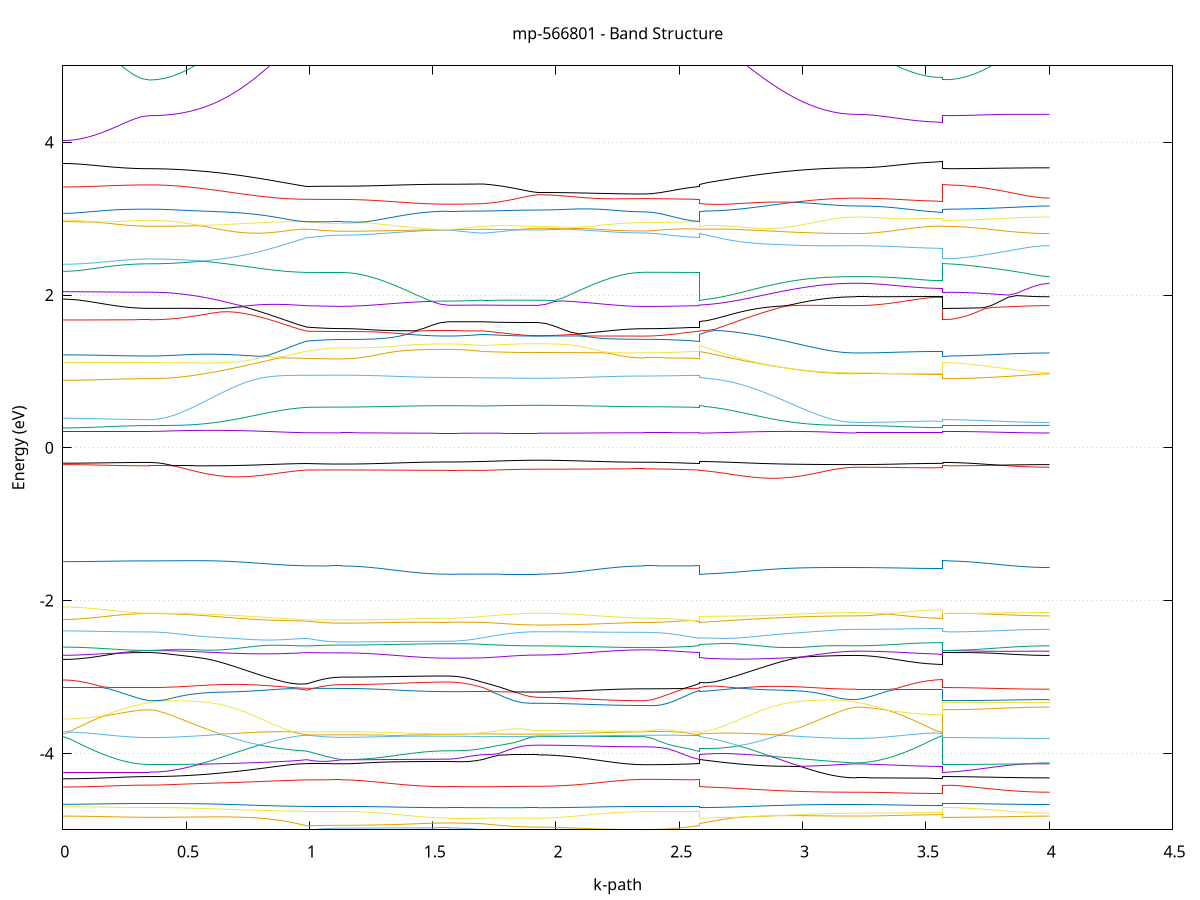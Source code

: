 set title 'mp-566801 - Band Structure'
set xlabel 'k-path'
set ylabel 'Energy (eV)'
set grid y
set yrange [-5:5]
set terminal png size 800,600
set output 'mp-566801_bands_gnuplot.png'
plot '-' using 1:2 with lines notitle, '-' using 1:2 with lines notitle, '-' using 1:2 with lines notitle, '-' using 1:2 with lines notitle, '-' using 1:2 with lines notitle, '-' using 1:2 with lines notitle, '-' using 1:2 with lines notitle, '-' using 1:2 with lines notitle, '-' using 1:2 with lines notitle, '-' using 1:2 with lines notitle, '-' using 1:2 with lines notitle, '-' using 1:2 with lines notitle, '-' using 1:2 with lines notitle, '-' using 1:2 with lines notitle, '-' using 1:2 with lines notitle, '-' using 1:2 with lines notitle, '-' using 1:2 with lines notitle, '-' using 1:2 with lines notitle, '-' using 1:2 with lines notitle, '-' using 1:2 with lines notitle, '-' using 1:2 with lines notitle, '-' using 1:2 with lines notitle, '-' using 1:2 with lines notitle, '-' using 1:2 with lines notitle, '-' using 1:2 with lines notitle, '-' using 1:2 with lines notitle, '-' using 1:2 with lines notitle, '-' using 1:2 with lines notitle, '-' using 1:2 with lines notitle, '-' using 1:2 with lines notitle, '-' using 1:2 with lines notitle, '-' using 1:2 with lines notitle, '-' using 1:2 with lines notitle, '-' using 1:2 with lines notitle, '-' using 1:2 with lines notitle, '-' using 1:2 with lines notitle, '-' using 1:2 with lines notitle, '-' using 1:2 with lines notitle, '-' using 1:2 with lines notitle, '-' using 1:2 with lines notitle, '-' using 1:2 with lines notitle, '-' using 1:2 with lines notitle, '-' using 1:2 with lines notitle, '-' using 1:2 with lines notitle, '-' using 1:2 with lines notitle, '-' using 1:2 with lines notitle, '-' using 1:2 with lines notitle, '-' using 1:2 with lines notitle, '-' using 1:2 with lines notitle, '-' using 1:2 with lines notitle, '-' using 1:2 with lines notitle, '-' using 1:2 with lines notitle, '-' using 1:2 with lines notitle, '-' using 1:2 with lines notitle, '-' using 1:2 with lines notitle, '-' using 1:2 with lines notitle, '-' using 1:2 with lines notitle, '-' using 1:2 with lines notitle, '-' using 1:2 with lines notitle, '-' using 1:2 with lines notitle, '-' using 1:2 with lines notitle, '-' using 1:2 with lines notitle, '-' using 1:2 with lines notitle, '-' using 1:2 with lines notitle, '-' using 1:2 with lines notitle, '-' using 1:2 with lines notitle, '-' using 1:2 with lines notitle, '-' using 1:2 with lines notitle, '-' using 1:2 with lines notitle, '-' using 1:2 with lines notitle, '-' using 1:2 with lines notitle, '-' using 1:2 with lines notitle, '-' using 1:2 with lines notitle, '-' using 1:2 with lines notitle, '-' using 1:2 with lines notitle, '-' using 1:2 with lines notitle, '-' using 1:2 with lines notitle, '-' using 1:2 with lines notitle, '-' using 1:2 with lines notitle, '-' using 1:2 with lines notitle, '-' using 1:2 with lines notitle, '-' using 1:2 with lines notitle, '-' using 1:2 with lines notitle, '-' using 1:2 with lines notitle, '-' using 1:2 with lines notitle, '-' using 1:2 with lines notitle, '-' using 1:2 with lines notitle, '-' using 1:2 with lines notitle, '-' using 1:2 with lines notitle, '-' using 1:2 with lines notitle, '-' using 1:2 with lines notitle, '-' using 1:2 with lines notitle, '-' using 1:2 with lines notitle, '-' using 1:2 with lines notitle, '-' using 1:2 with lines notitle, '-' using 1:2 with lines notitle, '-' using 1:2 with lines notitle, '-' using 1:2 with lines notitle, '-' using 1:2 with lines notitle, '-' using 1:2 with lines notitle
0.000000 -40.267834
0.032023 -40.267834
0.064047 -40.267834
0.096070 -40.267834
0.128094 -40.267834
0.160117 -40.267834
0.192141 -40.267834
0.224164 -40.267834
0.256188 -40.267834
0.288211 -40.267834
0.320234 -40.267834
0.352258 -40.267834
0.352258 -40.267834
0.384100 -40.267934
0.415943 -40.268234
0.447785 -40.268634
0.479628 -40.269134
0.511470 -40.269834
0.543313 -40.270534
0.575155 -40.271234
0.606998 -40.272034
0.638840 -40.272834
0.670683 -40.273634
0.702525 -40.274434
0.734368 -40.275134
0.766210 -40.275834
0.798053 -40.276434
0.829895 -40.277034
0.861737 -40.277434
0.893580 -40.277834
0.925422 -40.278234
0.957265 -40.278434
0.989107 -40.278634
0.989107 -40.278634
1.017426 -40.278634
1.045745 -40.278634
1.074064 -40.278634
1.102383 -40.278634
1.130702 -40.278634
1.130702 -40.278634
1.163956 -40.278634
1.197211 -40.278634
1.230466 -40.278634
1.263720 -40.278634
1.296975 -40.278634
1.330230 -40.278534
1.363484 -40.278534
1.396739 -40.278534
1.429994 -40.278434
1.463248 -40.278434
1.496503 -40.278434
1.529757 -40.278434
1.563012 -40.278434
1.563012 -40.278434
1.591331 -40.278434
1.619650 -40.278434
1.647969 -40.278434
1.676287 -40.278334
1.704606 -40.278334
1.704606 -40.278334
1.736267 -40.278334
1.767927 -40.278334
1.799588 -40.278434
1.831248 -40.278434
1.862909 -40.278434
1.894569 -40.278434
1.926230 -40.278434
1.926230 -40.278434
1.959484 -40.278434
1.992739 -40.278434
2.025994 -40.278434
2.059248 -40.278434
2.092503 -40.278534
2.125758 -40.278534
2.159012 -40.278534
2.192267 -40.278534
2.225522 -40.278634
2.258776 -40.278634
2.292031 -40.278634
2.325286 -40.278634
2.358540 -40.278634
2.358540 -40.278634
2.390201 -40.278634
2.421861 -40.278634
2.453522 -40.278634
2.485182 -40.278634
2.516843 -40.278634
2.548503 -40.278634
2.580164 -40.278634
2.580164 -40.278334
2.612006 -40.278134
2.643849 -40.277934
2.675691 -40.277634
2.707534 -40.277234
2.739376 -40.276734
2.771219 -40.276234
2.803061 -40.275534
2.834904 -40.274934
2.866746 -40.274134
2.898589 -40.273434
2.930431 -40.272634
2.962274 -40.271834
2.994116 -40.271034
3.025959 -40.270234
3.057801 -40.269534
3.089644 -40.268834
3.121486 -40.268334
3.153329 -40.267934
3.185171 -40.267634
3.217013 -40.267634
3.217013 -40.267634
3.249037 -40.267634
3.281060 -40.267634
3.313084 -40.267634
3.345107 -40.267634
3.377131 -40.267634
3.409154 -40.267634
3.441178 -40.267634
3.473201 -40.267634
3.505224 -40.267634
3.537248 -40.267634
3.569271 -40.267634
3.569271 -40.267834
3.602526 -40.267834
3.635781 -40.267834
3.669035 -40.267834
3.702290 -40.267834
3.735545 -40.267734
3.768799 -40.267734
3.802054 -40.267734
3.835309 -40.267634
3.868563 -40.267634
3.901818 -40.267634
3.935073 -40.267634
3.968327 -40.267634
4.001582 -40.267634
e
0.000000 -40.231834
0.032023 -40.231834
0.064047 -40.231834
0.096070 -40.231834
0.128094 -40.231834
0.160117 -40.231834
0.192141 -40.231834
0.224164 -40.231834
0.256188 -40.231934
0.288211 -40.231934
0.320234 -40.231934
0.352258 -40.231934
0.352258 -40.231934
0.384100 -40.231834
0.415943 -40.231634
0.447785 -40.231234
0.479628 -40.230834
0.511470 -40.230434
0.543313 -40.230034
0.575155 -40.229734
0.606998 -40.229534
0.638840 -40.229534
0.670683 -40.229734
0.702525 -40.230134
0.734368 -40.230634
0.766210 -40.231234
0.798053 -40.231834
0.829895 -40.232534
0.861737 -40.233234
0.893580 -40.233834
0.925422 -40.234334
0.957265 -40.234634
0.989107 -40.234934
0.989107 -40.234934
1.017426 -40.234934
1.045745 -40.235034
1.074064 -40.235034
1.102383 -40.235034
1.130702 -40.235034
1.130702 -40.235034
1.163956 -40.235034
1.197211 -40.235034
1.230466 -40.235034
1.263720 -40.235034
1.296975 -40.235034
1.330230 -40.235034
1.363484 -40.235034
1.396739 -40.235034
1.429994 -40.235034
1.463248 -40.235034
1.496503 -40.235034
1.529757 -40.235034
1.563012 -40.235034
1.563012 -40.235034
1.591331 -40.235034
1.619650 -40.235034
1.647969 -40.235034
1.676287 -40.234934
1.704606 -40.234934
1.704606 -40.234934
1.736267 -40.234934
1.767927 -40.235034
1.799588 -40.235034
1.831248 -40.235034
1.862909 -40.235034
1.894569 -40.235034
1.926230 -40.235034
1.926230 -40.235034
1.959484 -40.235034
1.992739 -40.235034
2.025994 -40.235034
2.059248 -40.235034
2.092503 -40.235034
2.125758 -40.235034
2.159012 -40.235034
2.192267 -40.235034
2.225522 -40.235034
2.258776 -40.235034
2.292031 -40.235034
2.325286 -40.235034
2.358540 -40.235034
2.358540 -40.235034
2.390201 -40.235034
2.421861 -40.235034
2.453522 -40.235034
2.485182 -40.235034
2.516843 -40.235034
2.548503 -40.234934
2.580164 -40.234934
2.580164 -40.234934
2.612006 -40.234634
2.643849 -40.234234
2.675691 -40.233734
2.707534 -40.233234
2.739376 -40.232534
2.771219 -40.231834
2.803061 -40.231234
2.834904 -40.230634
2.866746 -40.230034
2.898589 -40.229734
2.930431 -40.229534
2.962274 -40.229534
2.994116 -40.229734
3.025959 -40.230034
3.057801 -40.230434
3.089644 -40.230834
3.121486 -40.231234
3.153329 -40.231634
3.185171 -40.231834
3.217013 -40.231934
3.217013 -40.231934
3.249037 -40.231934
3.281060 -40.231934
3.313084 -40.231934
3.345107 -40.231934
3.377131 -40.231934
3.409154 -40.231934
3.441178 -40.231834
3.473201 -40.231834
3.505224 -40.231834
3.537248 -40.231834
3.569271 -40.231934
3.569271 -40.231934
3.602526 -40.231934
3.635781 -40.231934
3.669035 -40.231934
3.702290 -40.231934
3.735545 -40.231934
3.768799 -40.231934
3.802054 -40.231934
3.835309 -40.231934
3.868563 -40.231934
3.901818 -40.231934
3.935073 -40.231934
3.968327 -40.231934
4.001582 -40.231934
e
0.000000 -40.187234
0.032023 -40.187234
0.064047 -40.187234
0.096070 -40.187234
0.128094 -40.187234
0.160117 -40.187234
0.192141 -40.187234
0.224164 -40.187234
0.256188 -40.187234
0.288211 -40.187234
0.320234 -40.187234
0.352258 -40.187234
0.352258 -40.187234
0.384100 -40.187434
0.415943 -40.187834
0.447785 -40.188534
0.479628 -40.189334
0.511470 -40.190134
0.543313 -40.190834
0.575155 -40.191334
0.606998 -40.191534
0.638840 -40.191434
0.670683 -40.190934
0.702525 -40.190134
0.734368 -40.188934
0.766210 -40.187534
0.798053 -40.185834
0.829895 -40.183934
0.861737 -40.181934
0.893580 -40.179934
0.925422 -40.178034
0.957265 -40.176334
0.989107 -40.175034
0.989107 -40.175034
1.017426 -40.174734
1.045745 -40.174534
1.074064 -40.174334
1.102383 -40.174334
1.130702 -40.174234
1.130702 -40.174234
1.163956 -40.174234
1.197211 -40.174234
1.230466 -40.174234
1.263720 -40.174234
1.296975 -40.174234
1.330230 -40.174234
1.363484 -40.174234
1.396739 -40.174234
1.429994 -40.174234
1.463248 -40.174234
1.496503 -40.174234
1.529757 -40.174234
1.563012 -40.174234
1.563012 -40.174234
1.591331 -40.174234
1.619650 -40.174334
1.647969 -40.174434
1.676287 -40.174634
1.704606 -40.174934
1.704606 -40.174934
1.736267 -40.174734
1.767927 -40.174634
1.799588 -40.174434
1.831248 -40.174334
1.862909 -40.174234
1.894569 -40.174234
1.926230 -40.174234
1.926230 -40.174234
1.959484 -40.174234
1.992739 -40.174234
2.025994 -40.174234
2.059248 -40.174234
2.092503 -40.174234
2.125758 -40.174234
2.159012 -40.174234
2.192267 -40.174234
2.225522 -40.174234
2.258776 -40.174234
2.292031 -40.174234
2.325286 -40.174234
2.358540 -40.174234
2.358540 -40.174234
2.390201 -40.174234
2.421861 -40.174334
2.453522 -40.174434
2.485182 -40.174534
2.516843 -40.174634
2.548503 -40.174834
2.580164 -40.175034
2.580164 -40.174934
2.612006 -40.176234
2.643849 -40.177934
2.675691 -40.179934
2.707534 -40.181934
2.739376 -40.183934
2.771219 -40.185834
2.803061 -40.187434
2.834904 -40.188934
2.866746 -40.190134
2.898589 -40.190934
2.930431 -40.191434
2.962274 -40.191534
2.994116 -40.191234
3.025959 -40.190734
3.057801 -40.190134
3.089644 -40.189334
3.121486 -40.188534
3.153329 -40.187834
3.185171 -40.187434
3.217013 -40.187234
3.217013 -40.187234
3.249037 -40.187234
3.281060 -40.187234
3.313084 -40.187234
3.345107 -40.187234
3.377131 -40.187234
3.409154 -40.187234
3.441178 -40.187234
3.473201 -40.187234
3.505224 -40.187234
3.537248 -40.187234
3.569271 -40.187234
3.569271 -40.187234
3.602526 -40.187234
3.635781 -40.187234
3.669035 -40.187234
3.702290 -40.187234
3.735545 -40.187234
3.768799 -40.187234
3.802054 -40.187234
3.835309 -40.187234
3.868563 -40.187234
3.901818 -40.187234
3.935073 -40.187234
3.968327 -40.187234
4.001582 -40.187234
e
0.000000 -40.152734
0.032023 -40.152734
0.064047 -40.152734
0.096070 -40.152734
0.128094 -40.152734
0.160117 -40.152734
0.192141 -40.152734
0.224164 -40.152734
0.256188 -40.152734
0.288211 -40.152734
0.320234 -40.152734
0.352258 -40.152734
0.352258 -40.152734
0.384100 -40.152734
0.415943 -40.152734
0.447785 -40.152734
0.479628 -40.152734
0.511470 -40.152734
0.543313 -40.152734
0.575155 -40.152734
0.606998 -40.152734
0.638840 -40.152734
0.670683 -40.152834
0.702525 -40.152834
0.734368 -40.152934
0.766210 -40.153034
0.798053 -40.153034
0.829895 -40.153134
0.861737 -40.153234
0.893580 -40.153334
0.925422 -40.153334
0.957265 -40.153434
0.989107 -40.153434
0.989107 -40.153434
1.017426 -40.153434
1.045745 -40.153434
1.074064 -40.153434
1.102383 -40.153434
1.130702 -40.153434
1.130702 -40.153434
1.163956 -40.153434
1.197211 -40.153434
1.230466 -40.153434
1.263720 -40.153434
1.296975 -40.153434
1.330230 -40.153434
1.363484 -40.153434
1.396739 -40.153434
1.429994 -40.153434
1.463248 -40.153434
1.496503 -40.153434
1.529757 -40.153434
1.563012 -40.153434
1.563012 -40.153434
1.591331 -40.153434
1.619650 -40.153434
1.647969 -40.153434
1.676287 -40.153434
1.704606 -40.153434
1.704606 -40.153434
1.736267 -40.153434
1.767927 -40.153434
1.799588 -40.153434
1.831248 -40.153434
1.862909 -40.153434
1.894569 -40.153434
1.926230 -40.153434
1.926230 -40.153434
1.959484 -40.153434
1.992739 -40.153434
2.025994 -40.153434
2.059248 -40.153434
2.092503 -40.153434
2.125758 -40.153434
2.159012 -40.153434
2.192267 -40.153434
2.225522 -40.153434
2.258776 -40.153434
2.292031 -40.153434
2.325286 -40.153434
2.358540 -40.153434
2.358540 -40.153434
2.390201 -40.153434
2.421861 -40.153434
2.453522 -40.153434
2.485182 -40.153434
2.516843 -40.153434
2.548503 -40.153434
2.580164 -40.153434
2.580164 -40.153434
2.612006 -40.153434
2.643849 -40.153334
2.675691 -40.153334
2.707534 -40.153234
2.739376 -40.153134
2.771219 -40.153134
2.803061 -40.153034
2.834904 -40.152934
2.866746 -40.152934
2.898589 -40.152834
2.930431 -40.152834
2.962274 -40.152734
2.994116 -40.152734
3.025959 -40.152734
3.057801 -40.152734
3.089644 -40.152734
3.121486 -40.152734
3.153329 -40.152734
3.185171 -40.152734
3.217013 -40.152734
3.217013 -40.152734
3.249037 -40.152734
3.281060 -40.152734
3.313084 -40.152734
3.345107 -40.152734
3.377131 -40.152734
3.409154 -40.152734
3.441178 -40.152734
3.473201 -40.152734
3.505224 -40.152734
3.537248 -40.152734
3.569271 -40.152734
3.569271 -40.152734
3.602526 -40.152734
3.635781 -40.152734
3.669035 -40.152734
3.702290 -40.152734
3.735545 -40.152734
3.768799 -40.152734
3.802054 -40.152734
3.835309 -40.152734
3.868563 -40.152734
3.901818 -40.152734
3.935073 -40.152734
3.968327 -40.152734
4.001582 -40.152734
e
0.000000 -40.148934
0.032023 -40.148934
0.064047 -40.148934
0.096070 -40.148934
0.128094 -40.148934
0.160117 -40.148934
0.192141 -40.148934
0.224164 -40.148934
0.256188 -40.148934
0.288211 -40.148934
0.320234 -40.148934
0.352258 -40.148934
0.352258 -40.148934
0.384100 -40.148634
0.415943 -40.147834
0.447785 -40.146534
0.479628 -40.144934
0.511470 -40.143034
0.543313 -40.140934
0.575155 -40.138634
0.606998 -40.136434
0.638840 -40.134434
0.670683 -40.132834
0.702525 -40.132534
0.734368 -40.133634
0.766210 -40.135734
0.798053 -40.138234
0.829895 -40.140834
0.861737 -40.143534
0.893580 -40.146034
0.925422 -40.148434
0.957265 -40.150434
0.989107 -40.152034
0.989107 -40.152034
1.017426 -40.152234
1.045745 -40.152534
1.074064 -40.152634
1.102383 -40.152734
1.130702 -40.152834
1.130702 -40.152834
1.163956 -40.152834
1.197211 -40.152834
1.230466 -40.152834
1.263720 -40.152834
1.296975 -40.152834
1.330230 -40.152834
1.363484 -40.152834
1.396739 -40.152834
1.429994 -40.152834
1.463248 -40.152834
1.496503 -40.152834
1.529757 -40.152834
1.563012 -40.152834
1.563012 -40.152834
1.591331 -40.152734
1.619650 -40.152634
1.647969 -40.152534
1.676287 -40.152234
1.704606 -40.151934
1.704606 -40.151934
1.736267 -40.152234
1.767927 -40.152334
1.799588 -40.152534
1.831248 -40.152634
1.862909 -40.152734
1.894569 -40.152734
1.926230 -40.152834
1.926230 -40.152834
1.959484 -40.152834
1.992739 -40.152834
2.025994 -40.152834
2.059248 -40.152834
2.092503 -40.152834
2.125758 -40.152834
2.159012 -40.152834
2.192267 -40.152834
2.225522 -40.152834
2.258776 -40.152834
2.292031 -40.152834
2.325286 -40.152834
2.358540 -40.152834
2.358540 -40.152834
2.390201 -40.152834
2.421861 -40.152734
2.453522 -40.152634
2.485182 -40.152534
2.516843 -40.152434
2.548503 -40.152234
2.580164 -40.152034
2.580164 -40.151934
2.612006 -40.150434
2.643849 -40.148434
2.675691 -40.146034
2.707534 -40.143534
2.739376 -40.140834
2.771219 -40.138234
2.803061 -40.135734
2.834904 -40.133634
2.866746 -40.132534
2.898589 -40.132834
2.930431 -40.134434
2.962274 -40.136434
2.994116 -40.138634
3.025959 -40.140834
3.057801 -40.143034
3.089644 -40.144934
3.121486 -40.146534
3.153329 -40.147834
3.185171 -40.148634
3.217013 -40.148934
3.217013 -40.148934
3.249037 -40.148934
3.281060 -40.148934
3.313084 -40.148934
3.345107 -40.148934
3.377131 -40.148934
3.409154 -40.148934
3.441178 -40.148934
3.473201 -40.148934
3.505224 -40.148934
3.537248 -40.148934
3.569271 -40.148934
3.569271 -40.148934
3.602526 -40.148934
3.635781 -40.148934
3.669035 -40.148934
3.702290 -40.148934
3.735545 -40.148934
3.768799 -40.148934
3.802054 -40.148934
3.835309 -40.148934
3.868563 -40.148934
3.901818 -40.148934
3.935073 -40.148934
3.968327 -40.148934
4.001582 -40.148934
e
0.000000 -40.108234
0.032023 -40.108234
0.064047 -40.108234
0.096070 -40.108234
0.128094 -40.108234
0.160117 -40.108234
0.192141 -40.108234
0.224164 -40.108234
0.256188 -40.108234
0.288211 -40.108234
0.320234 -40.108234
0.352258 -40.108234
0.352258 -40.108234
0.384100 -40.108534
0.415943 -40.109134
0.447785 -40.110134
0.479628 -40.111534
0.511470 -40.113234
0.543313 -40.115134
0.575155 -40.117234
0.606998 -40.119334
0.638840 -40.121434
0.670683 -40.123134
0.702525 -40.123834
0.734368 -40.123034
0.766210 -40.121534
0.798053 -40.119734
0.829895 -40.117934
0.861737 -40.116334
0.893580 -40.114834
0.925422 -40.113634
0.957265 -40.112734
0.989107 -40.112034
0.989107 -40.112034
1.017426 -40.111934
1.045745 -40.111834
1.074064 -40.111734
1.102383 -40.111734
1.130702 -40.111734
1.130702 -40.111734
1.163956 -40.111734
1.197211 -40.111734
1.230466 -40.111734
1.263720 -40.111734
1.296975 -40.111734
1.330230 -40.111734
1.363484 -40.111734
1.396739 -40.111734
1.429994 -40.111734
1.463248 -40.111734
1.496503 -40.111734
1.529757 -40.111734
1.563012 -40.111734
1.563012 -40.111734
1.591331 -40.111734
1.619650 -40.111734
1.647969 -40.111834
1.676287 -40.111934
1.704606 -40.112034
1.704606 -40.112034
1.736267 -40.111934
1.767927 -40.111934
1.799588 -40.111834
1.831248 -40.111734
1.862909 -40.111734
1.894569 -40.111734
1.926230 -40.111734
1.926230 -40.111734
1.959484 -40.111734
1.992739 -40.111734
2.025994 -40.111734
2.059248 -40.111734
2.092503 -40.111734
2.125758 -40.111734
2.159012 -40.111734
2.192267 -40.111734
2.225522 -40.111734
2.258776 -40.111734
2.292031 -40.111734
2.325286 -40.111734
2.358540 -40.111734
2.358540 -40.111734
2.390201 -40.111734
2.421861 -40.111734
2.453522 -40.111834
2.485182 -40.111834
2.516843 -40.111934
2.548503 -40.111934
2.580164 -40.112034
2.580164 -40.112034
2.612006 -40.112634
2.643849 -40.113634
2.675691 -40.114834
2.707534 -40.116334
2.739376 -40.117934
2.771219 -40.119734
2.803061 -40.121534
2.834904 -40.123034
2.866746 -40.123734
2.898589 -40.123134
2.930431 -40.121434
2.962274 -40.119334
2.994116 -40.117134
3.025959 -40.115134
3.057801 -40.113234
3.089644 -40.111534
3.121486 -40.110134
3.153329 -40.109134
3.185171 -40.108534
3.217013 -40.108234
3.217013 -40.108234
3.249037 -40.108234
3.281060 -40.108234
3.313084 -40.108234
3.345107 -40.108234
3.377131 -40.108234
3.409154 -40.108234
3.441178 -40.108234
3.473201 -40.108234
3.505224 -40.108234
3.537248 -40.108234
3.569271 -40.108234
3.569271 -40.108234
3.602526 -40.108234
3.635781 -40.108234
3.669035 -40.108234
3.702290 -40.108234
3.735545 -40.108234
3.768799 -40.108234
3.802054 -40.108234
3.835309 -40.108234
3.868563 -40.108234
3.901818 -40.108234
3.935073 -40.108234
3.968327 -40.108234
4.001582 -40.108234
e
0.000000 -40.089234
0.032023 -40.089234
0.064047 -40.089234
0.096070 -40.089234
0.128094 -40.089234
0.160117 -40.089234
0.192141 -40.089234
0.224164 -40.089234
0.256188 -40.089234
0.288211 -40.089234
0.320234 -40.089234
0.352258 -40.089234
0.352258 -40.089234
0.384100 -40.089234
0.415943 -40.089434
0.447785 -40.089634
0.479628 -40.089934
0.511470 -40.090334
0.543313 -40.090634
0.575155 -40.091034
0.606998 -40.091434
0.638840 -40.091734
0.670683 -40.092034
0.702525 -40.092334
0.734368 -40.092434
0.766210 -40.092634
0.798053 -40.092734
0.829895 -40.092734
0.861737 -40.092734
0.893580 -40.092734
0.925422 -40.092634
0.957265 -40.092634
0.989107 -40.092634
0.989107 -40.092634
1.017426 -40.092634
1.045745 -40.092534
1.074064 -40.092534
1.102383 -40.092534
1.130702 -40.092534
1.130702 -40.092534
1.163956 -40.092534
1.197211 -40.092534
1.230466 -40.092534
1.263720 -40.092534
1.296975 -40.092634
1.330230 -40.092634
1.363484 -40.092634
1.396739 -40.092634
1.429994 -40.092634
1.463248 -40.092634
1.496503 -40.092634
1.529757 -40.092634
1.563012 -40.092634
1.563012 -40.092634
1.591331 -40.092634
1.619650 -40.092634
1.647969 -40.092634
1.676287 -40.092634
1.704606 -40.092634
1.704606 -40.092634
1.736267 -40.092634
1.767927 -40.092634
1.799588 -40.092634
1.831248 -40.092634
1.862909 -40.092634
1.894569 -40.092634
1.926230 -40.092534
1.926230 -40.092534
1.959484 -40.092534
1.992739 -40.092534
2.025994 -40.092634
2.059248 -40.092634
2.092503 -40.092634
2.125758 -40.092634
2.159012 -40.092634
2.192267 -40.092634
2.225522 -40.092534
2.258776 -40.092534
2.292031 -40.092634
2.325286 -40.092634
2.358540 -40.092634
2.358540 -40.092634
2.390201 -40.092634
2.421861 -40.092634
2.453522 -40.092634
2.485182 -40.092634
2.516843 -40.092634
2.548503 -40.092634
2.580164 -40.092634
2.580164 -40.092634
2.612006 -40.092634
2.643849 -40.092634
2.675691 -40.092734
2.707534 -40.092734
2.739376 -40.092734
2.771219 -40.092734
2.803061 -40.092634
2.834904 -40.092534
2.866746 -40.092334
2.898589 -40.092034
2.930431 -40.091834
2.962274 -40.091434
2.994116 -40.091134
3.025959 -40.090734
3.057801 -40.090334
3.089644 -40.089934
3.121486 -40.089634
3.153329 -40.089434
3.185171 -40.089234
3.217013 -40.089234
3.217013 -40.089234
3.249037 -40.089234
3.281060 -40.089234
3.313084 -40.089234
3.345107 -40.089234
3.377131 -40.089234
3.409154 -40.089234
3.441178 -40.089234
3.473201 -40.089234
3.505224 -40.089234
3.537248 -40.089234
3.569271 -40.089234
3.569271 -40.089234
3.602526 -40.089234
3.635781 -40.089234
3.669035 -40.089234
3.702290 -40.089234
3.735545 -40.089234
3.768799 -40.089234
3.802054 -40.089234
3.835309 -40.089234
3.868563 -40.089234
3.901818 -40.089234
3.935073 -40.089234
3.968327 -40.089234
4.001582 -40.089234
e
0.000000 -40.076834
0.032023 -40.076834
0.064047 -40.076834
0.096070 -40.076834
0.128094 -40.076834
0.160117 -40.076834
0.192141 -40.076834
0.224164 -40.076834
0.256188 -40.076834
0.288211 -40.076834
0.320234 -40.076834
0.352258 -40.076834
0.352258 -40.076834
0.384100 -40.076734
0.415943 -40.076434
0.447785 -40.076134
0.479628 -40.075634
0.511470 -40.075234
0.543313 -40.074734
0.575155 -40.074234
0.606998 -40.073934
0.638840 -40.073634
0.670683 -40.073434
0.702525 -40.073334
0.734368 -40.073334
0.766210 -40.073434
0.798053 -40.073634
0.829895 -40.073834
0.861737 -40.074134
0.893580 -40.074434
0.925422 -40.074634
0.957265 -40.074934
0.989107 -40.075034
0.989107 -40.075034
1.017426 -40.075034
1.045745 -40.075134
1.074064 -40.075134
1.102383 -40.075134
1.130702 -40.075134
1.130702 -40.075134
1.163956 -40.075134
1.197211 -40.075134
1.230466 -40.075134
1.263720 -40.075134
1.296975 -40.075134
1.330230 -40.075134
1.363484 -40.075134
1.396739 -40.075134
1.429994 -40.075134
1.463248 -40.075134
1.496503 -40.075134
1.529757 -40.075134
1.563012 -40.075134
1.563012 -40.075134
1.591331 -40.075134
1.619650 -40.075134
1.647969 -40.075134
1.676287 -40.075034
1.704606 -40.075034
1.704606 -40.075034
1.736267 -40.075034
1.767927 -40.075134
1.799588 -40.075134
1.831248 -40.075134
1.862909 -40.075134
1.894569 -40.075134
1.926230 -40.075134
1.926230 -40.075134
1.959484 -40.075134
1.992739 -40.075134
2.025994 -40.075134
2.059248 -40.075134
2.092503 -40.075134
2.125758 -40.075134
2.159012 -40.075134
2.192267 -40.075134
2.225522 -40.075134
2.258776 -40.075134
2.292031 -40.075134
2.325286 -40.075134
2.358540 -40.075134
2.358540 -40.075134
2.390201 -40.075134
2.421861 -40.075134
2.453522 -40.075134
2.485182 -40.075134
2.516843 -40.075134
2.548503 -40.075034
2.580164 -40.075034
2.580164 -40.075034
2.612006 -40.074934
2.643849 -40.074634
2.675691 -40.074434
2.707534 -40.074134
2.739376 -40.073834
2.771219 -40.073634
2.803061 -40.073434
2.834904 -40.073334
2.866746 -40.073334
2.898589 -40.073434
2.930431 -40.073634
2.962274 -40.073934
2.994116 -40.074234
3.025959 -40.074734
3.057801 -40.075234
3.089644 -40.075634
3.121486 -40.076134
3.153329 -40.076434
3.185171 -40.076734
3.217013 -40.076834
3.217013 -40.076834
3.249037 -40.076834
3.281060 -40.076834
3.313084 -40.076834
3.345107 -40.076834
3.377131 -40.076834
3.409154 -40.076834
3.441178 -40.076834
3.473201 -40.076834
3.505224 -40.076834
3.537248 -40.076834
3.569271 -40.076834
3.569271 -40.076834
3.602526 -40.076834
3.635781 -40.076834
3.669035 -40.076834
3.702290 -40.076834
3.735545 -40.076834
3.768799 -40.076834
3.802054 -40.076834
3.835309 -40.076834
3.868563 -40.076834
3.901818 -40.076834
3.935073 -40.076834
3.968327 -40.076834
4.001582 -40.076834
e
0.000000 -40.064734
0.032023 -40.064734
0.064047 -40.064734
0.096070 -40.064734
0.128094 -40.064734
0.160117 -40.064734
0.192141 -40.064734
0.224164 -40.064734
0.256188 -40.064734
0.288211 -40.064734
0.320234 -40.064734
0.352258 -40.064734
0.352258 -40.064734
0.384100 -40.064634
0.415943 -40.064534
0.447785 -40.064234
0.479628 -40.064034
0.511470 -40.063634
0.543313 -40.063334
0.575155 -40.062934
0.606998 -40.062634
0.638840 -40.062334
0.670683 -40.062134
0.702525 -40.061934
0.734368 -40.061834
0.766210 -40.061734
0.798053 -40.061734
0.829895 -40.061834
0.861737 -40.061834
0.893580 -40.061934
0.925422 -40.062034
0.957265 -40.062134
0.989107 -40.062134
0.989107 -40.062134
1.017426 -40.062134
1.045745 -40.062234
1.074064 -40.062234
1.102383 -40.062234
1.130702 -40.062234
1.130702 -40.062234
1.163956 -40.062234
1.197211 -40.062234
1.230466 -40.062234
1.263720 -40.062234
1.296975 -40.062234
1.330230 -40.062234
1.363484 -40.062234
1.396739 -40.062234
1.429994 -40.062234
1.463248 -40.062234
1.496503 -40.062234
1.529757 -40.062234
1.563012 -40.062234
1.563012 -40.062234
1.591331 -40.062234
1.619650 -40.062234
1.647969 -40.062234
1.676287 -40.062234
1.704606 -40.062234
1.704606 -40.062234
1.736267 -40.062234
1.767927 -40.062234
1.799588 -40.062234
1.831248 -40.062234
1.862909 -40.062234
1.894569 -40.062234
1.926230 -40.062234
1.926230 -40.062234
1.959484 -40.062234
1.992739 -40.062234
2.025994 -40.062234
2.059248 -40.062234
2.092503 -40.062234
2.125758 -40.062234
2.159012 -40.062234
2.192267 -40.062234
2.225522 -40.062234
2.258776 -40.062234
2.292031 -40.062234
2.325286 -40.062234
2.358540 -40.062234
2.358540 -40.062234
2.390201 -40.062234
2.421861 -40.062234
2.453522 -40.062234
2.485182 -40.062234
2.516843 -40.062234
2.548503 -40.062134
2.580164 -40.062134
2.580164 -40.062234
2.612006 -40.062134
2.643849 -40.062034
2.675691 -40.061934
2.707534 -40.061834
2.739376 -40.061834
2.771219 -40.061734
2.803061 -40.061734
2.834904 -40.061834
2.866746 -40.061934
2.898589 -40.062134
2.930431 -40.062334
2.962274 -40.062634
2.994116 -40.062934
3.025959 -40.063334
3.057801 -40.063634
3.089644 -40.064034
3.121486 -40.064334
3.153329 -40.064534
3.185171 -40.064734
3.217013 -40.064734
3.217013 -40.064734
3.249037 -40.064734
3.281060 -40.064734
3.313084 -40.064734
3.345107 -40.064734
3.377131 -40.064734
3.409154 -40.064734
3.441178 -40.064734
3.473201 -40.064734
3.505224 -40.064734
3.537248 -40.064734
3.569271 -40.064734
3.569271 -40.064734
3.602526 -40.064734
3.635781 -40.064734
3.669035 -40.064734
3.702290 -40.064734
3.735545 -40.064734
3.768799 -40.064734
3.802054 -40.064734
3.835309 -40.064734
3.868563 -40.064734
3.901818 -40.064734
3.935073 -40.064734
3.968327 -40.064734
4.001582 -40.064734
e
0.000000 -40.040334
0.032023 -40.040334
0.064047 -40.040334
0.096070 -40.040334
0.128094 -40.040334
0.160117 -40.040334
0.192141 -40.040334
0.224164 -40.040334
0.256188 -40.040334
0.288211 -40.040334
0.320234 -40.040334
0.352258 -40.040334
0.352258 -40.040334
0.384100 -40.040334
0.415943 -40.040334
0.447785 -40.040234
0.479628 -40.040134
0.511470 -40.040034
0.543313 -40.039834
0.575155 -40.039634
0.606998 -40.039434
0.638840 -40.039234
0.670683 -40.038934
0.702525 -40.038734
0.734368 -40.038434
0.766210 -40.038134
0.798053 -40.037834
0.829895 -40.037634
0.861737 -40.037434
0.893580 -40.037134
0.925422 -40.037034
0.957265 -40.036834
0.989107 -40.036834
0.989107 -40.036834
1.017426 -40.036734
1.045745 -40.036734
1.074064 -40.036734
1.102383 -40.036734
1.130702 -40.036734
1.130702 -40.036734
1.163956 -40.036734
1.197211 -40.036734
1.230466 -40.036734
1.263720 -40.036734
1.296975 -40.036734
1.330230 -40.036734
1.363484 -40.036734
1.396739 -40.036734
1.429994 -40.036734
1.463248 -40.036734
1.496503 -40.036734
1.529757 -40.036734
1.563012 -40.036734
1.563012 -40.036734
1.591331 -40.036734
1.619650 -40.036734
1.647969 -40.036734
1.676287 -40.036734
1.704606 -40.036834
1.704606 -40.036834
1.736267 -40.036734
1.767927 -40.036734
1.799588 -40.036734
1.831248 -40.036734
1.862909 -40.036734
1.894569 -40.036734
1.926230 -40.036734
1.926230 -40.036734
1.959484 -40.036734
1.992739 -40.036734
2.025994 -40.036734
2.059248 -40.036734
2.092503 -40.036734
2.125758 -40.036734
2.159012 -40.036734
2.192267 -40.036734
2.225522 -40.036734
2.258776 -40.036734
2.292031 -40.036734
2.325286 -40.036734
2.358540 -40.036734
2.358540 -40.036734
2.390201 -40.036734
2.421861 -40.036734
2.453522 -40.036734
2.485182 -40.036734
2.516843 -40.036734
2.548503 -40.036734
2.580164 -40.036834
2.580164 -40.036834
2.612006 -40.036834
2.643849 -40.037034
2.675691 -40.037134
2.707534 -40.037334
2.739376 -40.037634
2.771219 -40.037834
2.803061 -40.038134
2.834904 -40.038434
2.866746 -40.038734
2.898589 -40.038934
2.930431 -40.039234
2.962274 -40.039434
2.994116 -40.039634
3.025959 -40.039834
3.057801 -40.040034
3.089644 -40.040134
3.121486 -40.040234
3.153329 -40.040334
3.185171 -40.040334
3.217013 -40.040334
3.217013 -40.040334
3.249037 -40.040334
3.281060 -40.040334
3.313084 -40.040334
3.345107 -40.040334
3.377131 -40.040334
3.409154 -40.040334
3.441178 -40.040334
3.473201 -40.040334
3.505224 -40.040334
3.537248 -40.040334
3.569271 -40.040334
3.569271 -40.040334
3.602526 -40.040334
3.635781 -40.040334
3.669035 -40.040334
3.702290 -40.040334
3.735545 -40.040334
3.768799 -40.040334
3.802054 -40.040334
3.835309 -40.040334
3.868563 -40.040334
3.901818 -40.040334
3.935073 -40.040334
3.968327 -40.040334
4.001582 -40.040334
e
0.000000 -40.022834
0.032023 -40.022834
0.064047 -40.022834
0.096070 -40.022834
0.128094 -40.022834
0.160117 -40.022834
0.192141 -40.022834
0.224164 -40.022834
0.256188 -40.022834
0.288211 -40.022834
0.320234 -40.022834
0.352258 -40.022834
0.352258 -40.022834
0.384100 -40.022834
0.415943 -40.022934
0.447785 -40.023034
0.479628 -40.023134
0.511470 -40.023334
0.543313 -40.023434
0.575155 -40.023634
0.606998 -40.023834
0.638840 -40.023934
0.670683 -40.024134
0.702525 -40.024234
0.734368 -40.024334
0.766210 -40.024434
0.798053 -40.024534
0.829895 -40.024534
0.861737 -40.024634
0.893580 -40.024634
0.925422 -40.024634
0.957265 -40.024634
0.989107 -40.024734
0.989107 -40.024734
1.017426 -40.024734
1.045745 -40.024734
1.074064 -40.024634
1.102383 -40.024634
1.130702 -40.024634
1.130702 -40.024634
1.163956 -40.024734
1.197211 -40.024734
1.230466 -40.024734
1.263720 -40.024734
1.296975 -40.024834
1.330230 -40.024834
1.363484 -40.024834
1.396739 -40.024934
1.429994 -40.024934
1.463248 -40.024934
1.496503 -40.024934
1.529757 -40.024934
1.563012 -40.025034
1.563012 -40.025034
1.591331 -40.025034
1.619650 -40.025034
1.647969 -40.024934
1.676287 -40.024934
1.704606 -40.024934
1.704606 -40.024934
1.736267 -40.024934
1.767927 -40.025034
1.799588 -40.025034
1.831248 -40.025034
1.862909 -40.025034
1.894569 -40.025034
1.926230 -40.025034
1.926230 -40.025034
1.959484 -40.025034
1.992739 -40.024934
2.025994 -40.024934
2.059248 -40.024934
2.092503 -40.024934
2.125758 -40.024834
2.159012 -40.024834
2.192267 -40.024734
2.225522 -40.024734
2.258776 -40.024734
2.292031 -40.024734
2.325286 -40.024734
2.358540 -40.024734
2.358540 -40.024734
2.390201 -40.024734
2.421861 -40.024734
2.453522 -40.024734
2.485182 -40.024734
2.516843 -40.024734
2.548503 -40.024734
2.580164 -40.024734
2.580164 -40.024934
2.612006 -40.024934
2.643849 -40.024934
2.675691 -40.024934
2.707534 -40.024934
2.739376 -40.024834
2.771219 -40.024834
2.803061 -40.024734
2.834904 -40.024634
2.866746 -40.024534
2.898589 -40.024434
2.930431 -40.024234
2.962274 -40.024134
2.994116 -40.023934
3.025959 -40.023734
3.057801 -40.023534
3.089644 -40.023434
3.121486 -40.023334
3.153329 -40.023234
3.185171 -40.023134
3.217013 -40.023134
3.217013 -40.023134
3.249037 -40.023134
3.281060 -40.023134
3.313084 -40.023134
3.345107 -40.023134
3.377131 -40.023134
3.409154 -40.023134
3.441178 -40.023134
3.473201 -40.023134
3.505224 -40.023134
3.537248 -40.023134
3.569271 -40.023134
3.569271 -40.022834
3.602526 -40.022834
3.635781 -40.022834
3.669035 -40.022834
3.702290 -40.022934
3.735545 -40.022934
3.768799 -40.022934
3.802054 -40.023034
3.835309 -40.023034
3.868563 -40.023034
3.901818 -40.023134
3.935073 -40.023134
3.968327 -40.023134
4.001582 -40.023134
e
0.000000 -40.015334
0.032023 -40.015334
0.064047 -40.015334
0.096070 -40.015334
0.128094 -40.015334
0.160117 -40.015334
0.192141 -40.015334
0.224164 -40.015334
0.256188 -40.015334
0.288211 -40.015334
0.320234 -40.015334
0.352258 -40.015334
0.352258 -40.015334
0.384100 -40.015334
0.415943 -40.015234
0.447785 -40.015134
0.479628 -40.015034
0.511470 -40.014934
0.543313 -40.014734
0.575155 -40.014634
0.606998 -40.014434
0.638840 -40.014234
0.670683 -40.014034
0.702525 -40.013834
0.734368 -40.013534
0.766210 -40.013334
0.798053 -40.013234
0.829895 -40.013034
0.861737 -40.012834
0.893580 -40.012734
0.925422 -40.012634
0.957265 -40.012534
0.989107 -40.012534
0.989107 -40.012534
1.017426 -40.012534
1.045745 -40.012434
1.074064 -40.012434
1.102383 -40.012434
1.130702 -40.012434
1.130702 -40.012434
1.163956 -40.012434
1.197211 -40.012434
1.230466 -40.012434
1.263720 -40.012434
1.296975 -40.012434
1.330230 -40.012434
1.363484 -40.012434
1.396739 -40.012434
1.429994 -40.012434
1.463248 -40.012434
1.496503 -40.012434
1.529757 -40.012434
1.563012 -40.012434
1.563012 -40.012434
1.591331 -40.012434
1.619650 -40.012434
1.647969 -40.012434
1.676287 -40.012534
1.704606 -40.012534
1.704606 -40.012534
1.736267 -40.012534
1.767927 -40.012434
1.799588 -40.012434
1.831248 -40.012434
1.862909 -40.012434
1.894569 -40.012434
1.926230 -40.012434
1.926230 -40.012434
1.959484 -40.012434
1.992739 -40.012434
2.025994 -40.012434
2.059248 -40.012434
2.092503 -40.012434
2.125758 -40.012434
2.159012 -40.012434
2.192267 -40.012434
2.225522 -40.012434
2.258776 -40.012434
2.292031 -40.012434
2.325286 -40.012434
2.358540 -40.012434
2.358540 -40.012434
2.390201 -40.012434
2.421861 -40.012434
2.453522 -40.012434
2.485182 -40.012434
2.516843 -40.012434
2.548503 -40.012534
2.580164 -40.012534
2.580164 -40.012534
2.612006 -40.012534
2.643849 -40.012634
2.675691 -40.012734
2.707534 -40.012834
2.739376 -40.013034
2.771219 -40.013234
2.803061 -40.013434
2.834904 -40.013634
2.866746 -40.013834
2.898589 -40.014034
2.930431 -40.014234
2.962274 -40.014434
2.994116 -40.014634
3.025959 -40.014734
3.057801 -40.014934
3.089644 -40.015034
3.121486 -40.015234
3.153329 -40.015234
3.185171 -40.015334
3.217013 -40.015334
3.217013 -40.015334
3.249037 -40.015334
3.281060 -40.015334
3.313084 -40.015334
3.345107 -40.015334
3.377131 -40.015334
3.409154 -40.015334
3.441178 -40.015334
3.473201 -40.015334
3.505224 -40.015334
3.537248 -40.015334
3.569271 -40.015334
3.569271 -40.015334
3.602526 -40.015334
3.635781 -40.015334
3.669035 -40.015334
3.702290 -40.015334
3.735545 -40.015334
3.768799 -40.015334
3.802054 -40.015334
3.835309 -40.015334
3.868563 -40.015334
3.901818 -40.015334
3.935073 -40.015334
3.968327 -40.015334
4.001582 -40.015334
e
0.000000 -19.362234
0.032023 -19.362234
0.064047 -19.362234
0.096070 -19.362134
0.128094 -19.362034
0.160117 -19.361934
0.192141 -19.361734
0.224164 -19.361634
0.256188 -19.361534
0.288211 -19.361434
0.320234 -19.361434
0.352258 -19.361334
0.352258 -19.361334
0.384100 -19.360634
0.415943 -19.358334
0.447785 -19.354634
0.479628 -19.349434
0.511470 -19.342834
0.543313 -19.334934
0.575155 -19.325934
0.606998 -19.315834
0.638840 -19.304734
0.670683 -19.292934
0.702525 -19.280634
0.734368 -19.267934
0.766210 -19.255034
0.798053 -19.242334
0.829895 -19.230034
0.861737 -19.218434
0.893580 -19.207934
0.925422 -19.198934
0.957265 -19.191834
0.989107 -19.186934
0.989107 -19.186934
1.017426 -19.186034
1.045745 -19.185334
1.074064 -19.184834
1.102383 -19.184534
1.130702 -19.184434
1.130702 -19.184434
1.163956 -19.184434
1.197211 -19.184434
1.230466 -19.184434
1.263720 -19.184334
1.296975 -19.184334
1.330230 -19.184234
1.363484 -19.184234
1.396739 -19.184234
1.429994 -19.184134
1.463248 -19.184134
1.496503 -19.184034
1.529757 -19.184034
1.563012 -19.184034
1.563012 -19.184034
1.591331 -19.184134
1.619650 -19.184434
1.647969 -19.184934
1.676287 -19.185634
1.704606 -19.186534
1.704606 -19.186534
1.736267 -19.185834
1.767927 -19.185334
1.799588 -19.184834
1.831248 -19.184534
1.862909 -19.184234
1.894569 -19.184034
1.926230 -19.184034
1.926230 -19.184034
1.959484 -19.184034
1.992739 -19.184034
2.025994 -19.184034
2.059248 -19.184134
2.092503 -19.184134
2.125758 -19.184134
2.159012 -19.184234
2.192267 -19.184334
2.225522 -19.184334
2.258776 -19.184434
2.292031 -19.184434
2.325286 -19.184434
2.358540 -19.184434
2.358540 -19.184434
2.390201 -19.184534
2.421861 -19.184634
2.453522 -19.184934
2.485182 -19.185234
2.516843 -19.185734
2.548503 -19.186234
2.580164 -19.186934
2.580164 -19.186534
2.612006 -19.191334
2.643849 -19.198434
2.675691 -19.207434
2.707534 -19.217934
2.739376 -19.229434
2.771219 -19.241634
2.803061 -19.254334
2.834904 -19.267134
2.866746 -19.279834
2.898589 -19.292134
2.930431 -19.303834
2.962274 -19.314834
2.994116 -19.324934
3.025959 -19.333934
3.057801 -19.341734
3.089644 -19.348334
3.121486 -19.353534
3.153329 -19.357334
3.185171 -19.359634
3.217013 -19.360334
3.217013 -19.360334
3.249037 -19.360334
3.281060 -19.360434
3.313084 -19.360534
3.345107 -19.360634
3.377131 -19.360734
3.409154 -19.360834
3.441178 -19.360934
3.473201 -19.361034
3.505224 -19.361134
3.537248 -19.361234
3.569271 -19.361234
3.569271 -19.361334
3.602526 -19.361334
3.635781 -19.361334
3.669035 -19.361234
3.702290 -19.361134
3.735545 -19.361034
3.768799 -19.360934
3.802054 -19.360834
3.835309 -19.360634
3.868563 -19.360534
3.901818 -19.360434
3.935073 -19.360434
3.968327 -19.360334
4.001582 -19.360334
e
0.000000 -19.005734
0.032023 -19.005734
0.064047 -19.005734
0.096070 -19.005734
0.128094 -19.005834
0.160117 -19.005934
0.192141 -19.005934
0.224164 -19.006034
0.256188 -19.006134
0.288211 -19.006134
0.320234 -19.006234
0.352258 -19.006234
0.352258 -19.006234
0.384100 -19.006234
0.415943 -19.006234
0.447785 -19.006234
0.479628 -19.006334
0.511470 -19.006534
0.543313 -19.006834
0.575155 -19.007134
0.606998 -19.007734
0.638840 -19.008434
0.670683 -19.009434
0.702525 -19.010734
0.734368 -19.012334
0.766210 -19.014234
0.798053 -19.016434
0.829895 -19.018934
0.861737 -19.021634
0.893580 -19.024434
0.925422 -19.027034
0.957265 -19.029234
0.989107 -19.030934
0.989107 -19.030934
1.017426 -19.031134
1.045745 -19.031434
1.074064 -19.031534
1.102383 -19.031634
1.130702 -19.031634
1.130702 -19.031634
1.163956 -19.031634
1.197211 -19.031634
1.230466 -19.031634
1.263720 -19.031634
1.296975 -19.031734
1.330230 -19.031634
1.363484 -19.031634
1.396739 -19.031634
1.429994 -19.031634
1.463248 -19.031634
1.496503 -19.031634
1.529757 -19.031634
1.563012 -19.031534
1.563012 -19.031534
1.591331 -19.031534
1.619650 -19.031434
1.647969 -19.031334
1.676287 -19.031034
1.704606 -19.030834
1.704606 -19.030834
1.736267 -19.031034
1.767927 -19.031334
1.799588 -19.031534
1.831248 -19.031634
1.862909 -19.031734
1.894569 -19.031834
1.926230 -19.031834
1.926230 -19.031834
1.959484 -19.031834
1.992739 -19.031834
2.025994 -19.031834
2.059248 -19.031934
2.092503 -19.031934
2.125758 -19.031934
2.159012 -19.031934
2.192267 -19.031934
2.225522 -19.031934
2.258776 -19.031934
2.292031 -19.032034
2.325286 -19.032034
2.358540 -19.032034
2.358540 -19.032034
2.390201 -19.031934
2.421861 -19.031934
2.453522 -19.031834
2.485182 -19.031634
2.516843 -19.031434
2.548503 -19.031234
2.580164 -19.030934
2.580164 -19.030834
2.612006 -19.029134
2.643849 -19.026934
2.675691 -19.024334
2.707534 -19.021534
2.739376 -19.018834
2.771219 -19.016334
2.803061 -19.014134
2.834904 -19.012234
2.866746 -19.010634
2.898589 -19.009334
2.930431 -19.008334
2.962274 -19.007634
2.994116 -19.007034
3.025959 -19.006734
3.057801 -19.006434
3.089644 -19.006334
3.121486 -19.006234
3.153329 -19.006234
3.185171 -19.006234
3.217013 -19.006134
3.217013 -19.006134
3.249037 -19.006134
3.281060 -19.006134
3.313084 -19.006134
3.345107 -19.006034
3.377131 -19.005934
3.409154 -19.005934
3.441178 -19.005834
3.473201 -19.005734
3.505224 -19.005734
3.537248 -19.005734
3.569271 -19.005734
3.569271 -19.006234
3.602526 -19.006234
3.635781 -19.006234
3.669035 -19.006234
3.702290 -19.006234
3.735545 -19.006234
3.768799 -19.006234
3.802054 -19.006234
3.835309 -19.006234
3.868563 -19.006234
3.901818 -19.006234
3.935073 -19.006234
3.968327 -19.006134
4.001582 -19.006134
e
0.000000 -18.229034
0.032023 -18.229034
0.064047 -18.228934
0.096070 -18.228734
0.128094 -18.228534
0.160117 -18.228334
0.192141 -18.228134
0.224164 -18.227834
0.256188 -18.227634
0.288211 -18.227534
0.320234 -18.227434
0.352258 -18.227434
0.352258 -18.227434
0.384100 -18.227534
0.415943 -18.227934
0.447785 -18.228534
0.479628 -18.229434
0.511470 -18.230634
0.543313 -18.232134
0.575155 -18.233834
0.606998 -18.235834
0.638840 -18.238034
0.670683 -18.240434
0.702525 -18.243134
0.734368 -18.245834
0.766210 -18.248734
0.798053 -18.251634
0.829895 -18.254434
0.861737 -18.257034
0.893580 -18.259334
0.925422 -18.261234
0.957265 -18.262734
0.989107 -18.263734
0.989107 -18.263734
1.017426 -18.263934
1.045745 -18.264134
1.074064 -18.264234
1.102383 -18.264334
1.130702 -18.264434
1.130702 -18.264434
1.163956 -18.264234
1.197211 -18.264034
1.230466 -18.263634
1.263720 -18.263134
1.296975 -18.262434
1.330230 -18.261734
1.363484 -18.260934
1.396739 -18.260234
1.429994 -18.259534
1.463248 -18.258834
1.496503 -18.258434
1.529757 -18.258134
1.563012 -18.258034
1.563012 -18.258034
1.591331 -18.258034
1.619650 -18.257934
1.647969 -18.257834
1.676287 -18.257634
1.704606 -18.257434
1.704606 -18.257434
1.736267 -18.257434
1.767927 -18.257334
1.799588 -18.257234
1.831248 -18.257134
1.862909 -18.257034
1.894569 -18.257034
1.926230 -18.257034
1.926230 -18.257034
1.959484 -18.257034
1.992739 -18.257334
2.025994 -18.257834
2.059248 -18.258434
2.092503 -18.259134
2.125758 -18.259934
2.159012 -18.260734
2.192267 -18.261434
2.225522 -18.262034
2.258776 -18.262634
2.292031 -18.263034
2.325286 -18.263334
2.358540 -18.263434
2.358540 -18.263434
2.390201 -18.263434
2.421861 -18.263434
2.453522 -18.263534
2.485182 -18.263634
2.516843 -18.263634
2.548503 -18.263734
2.580164 -18.263734
2.580164 -18.257434
2.612006 -18.256434
2.643849 -18.254934
2.675691 -18.252934
2.707534 -18.250634
2.739376 -18.248034
2.771219 -18.245234
2.803061 -18.242334
2.834904 -18.239434
2.866746 -18.236634
2.898589 -18.234034
2.930431 -18.231534
2.962274 -18.229334
2.994116 -18.227234
3.025959 -18.225534
3.057801 -18.224134
3.089644 -18.222934
3.121486 -18.221934
3.153329 -18.221334
3.185171 -18.220934
3.217013 -18.220734
3.217013 -18.220734
3.249037 -18.220834
3.281060 -18.220934
3.313084 -18.221034
3.345107 -18.221334
3.377131 -18.221534
3.409154 -18.221734
3.441178 -18.221934
3.473201 -18.222134
3.505224 -18.222334
3.537248 -18.222434
3.569271 -18.222534
3.569271 -18.227434
3.602526 -18.227334
3.635781 -18.227034
3.669035 -18.226634
3.702290 -18.226134
3.735545 -18.225434
3.768799 -18.224734
3.802054 -18.223934
3.835309 -18.223134
3.868563 -18.222334
3.901818 -18.221734
3.935073 -18.221234
3.968327 -18.220934
4.001582 -18.220734
e
0.000000 -18.149134
0.032023 -18.149134
0.064047 -18.149134
0.096070 -18.149034
0.128094 -18.149134
0.160117 -18.149134
0.192141 -18.149134
0.224164 -18.149134
0.256188 -18.149134
0.288211 -18.149134
0.320234 -18.149134
0.352258 -18.149134
0.352258 -18.149134
0.384100 -18.148734
0.415943 -18.147434
0.447785 -18.145434
0.479628 -18.142734
0.511470 -18.139234
0.543313 -18.135134
0.575155 -18.130334
0.606998 -18.125034
0.638840 -18.119234
0.670683 -18.113034
0.702525 -18.106634
0.734368 -18.100134
0.766210 -18.093634
0.798053 -18.087234
0.829895 -18.081234
0.861737 -18.075634
0.893580 -18.070734
0.925422 -18.066534
0.957265 -18.063334
0.989107 -18.061134
0.989107 -18.061134
1.017426 -18.060734
1.045745 -18.060434
1.074064 -18.060234
1.102383 -18.060034
1.130702 -18.060034
1.130702 -18.060034
1.163956 -18.060134
1.197211 -18.060434
1.230466 -18.060934
1.263720 -18.061534
1.296975 -18.062334
1.330230 -18.063134
1.363484 -18.064034
1.396739 -18.064934
1.429994 -18.065634
1.463248 -18.066334
1.496503 -18.066834
1.529757 -18.067134
1.563012 -18.067234
1.563012 -18.067234
1.591331 -18.067234
1.619650 -18.067434
1.647969 -18.067634
1.676287 -18.067934
1.704606 -18.068334
1.704606 -18.068334
1.736267 -18.068034
1.767927 -18.067734
1.799588 -18.067534
1.831248 -18.067434
1.862909 -18.067234
1.894569 -18.067134
1.926230 -18.067134
1.926230 -18.067134
1.959484 -18.067034
1.992739 -18.066734
2.025994 -18.066234
2.059248 -18.065634
2.092503 -18.064834
2.125758 -18.064034
2.159012 -18.063134
2.192267 -18.062334
2.225522 -18.061534
2.258776 -18.060934
2.292031 -18.060434
2.325286 -18.060134
2.358540 -18.060034
2.358540 -18.060034
2.390201 -18.060034
2.421861 -18.060134
2.453522 -18.060334
2.485182 -18.060434
2.516843 -18.060634
2.548503 -18.060834
2.580164 -18.061134
2.580164 -18.068334
2.612006 -18.070534
2.643849 -18.073734
2.675691 -18.077934
2.707534 -18.083034
2.739376 -18.088734
2.771219 -18.094834
2.803061 -18.101234
2.834904 -18.107834
2.866746 -18.114434
2.898589 -18.120934
2.930431 -18.127134
2.962274 -18.132934
2.994116 -18.138334
3.025959 -18.143134
3.057801 -18.147434
3.089644 -18.150934
3.121486 -18.153734
3.153329 -18.155734
3.185171 -18.156934
3.217013 -18.157334
3.217013 -18.157334
3.249037 -18.157334
3.281060 -18.157334
3.313084 -18.157434
3.345107 -18.157434
3.377131 -18.157434
3.409154 -18.157434
3.441178 -18.157434
3.473201 -18.157434
3.505224 -18.157434
3.537248 -18.157434
3.569271 -18.157434
3.569271 -18.149134
3.602526 -18.149234
3.635781 -18.149534
3.669035 -18.150134
3.702290 -18.150834
3.735545 -18.151634
3.768799 -18.152534
3.802054 -18.153634
3.835309 -18.154534
3.868563 -18.155434
3.901818 -18.156234
3.935073 -18.156834
3.968327 -18.157234
4.001582 -18.157334
e
0.000000 -17.869034
0.032023 -17.869234
0.064047 -17.869634
0.096070 -17.870334
0.128094 -17.871234
0.160117 -17.872234
0.192141 -17.873334
0.224164 -17.874334
0.256188 -17.875234
0.288211 -17.875934
0.320234 -17.876334
0.352258 -17.876534
0.352258 -17.876534
0.384100 -17.876934
0.415943 -17.878134
0.447785 -17.880234
0.479628 -17.883134
0.511470 -17.886734
0.543313 -17.890934
0.575155 -17.895634
0.606998 -17.900834
0.638840 -17.906334
0.670683 -17.912134
0.702525 -17.917934
0.734368 -17.923634
0.766210 -17.929334
0.798053 -17.934634
0.829895 -17.939534
0.861737 -17.943934
0.893580 -17.947734
0.925422 -17.950934
0.957265 -17.953534
0.989107 -17.955234
0.989107 -17.955234
1.017426 -17.955434
1.045745 -17.955634
1.074064 -17.955834
1.102383 -17.955834
1.130702 -17.955834
1.130702 -17.955834
1.163956 -17.955734
1.197211 -17.955534
1.230466 -17.955034
1.263720 -17.954334
1.296975 -17.953634
1.330230 -17.952734
1.363484 -17.951934
1.396739 -17.951034
1.429994 -17.950234
1.463248 -17.949634
1.496503 -17.949034
1.529757 -17.948734
1.563012 -17.948634
1.563012 -17.948634
1.591331 -17.948634
1.619650 -17.948534
1.647969 -17.948334
1.676287 -17.948234
1.704606 -17.947934
1.704606 -17.947934
1.736267 -17.948334
1.767927 -17.948834
1.799588 -17.949234
1.831248 -17.949634
1.862909 -17.949934
1.894569 -17.950134
1.926230 -17.950134
1.926230 -17.950134
1.959484 -17.950334
1.992739 -17.950634
2.025994 -17.951134
2.059248 -17.951834
2.092503 -17.952534
2.125758 -17.953434
2.159012 -17.954334
2.192267 -17.955134
2.225522 -17.955934
2.258776 -17.956634
2.292031 -17.957034
2.325286 -17.957334
2.358540 -17.957434
2.358540 -17.957434
2.390201 -17.957434
2.421861 -17.957234
2.453522 -17.956934
2.485182 -17.956534
2.516843 -17.956134
2.548503 -17.955634
2.580164 -17.955234
2.580164 -17.947934
2.612006 -17.946234
2.643849 -17.943734
2.675691 -17.940534
2.707534 -17.936734
2.739376 -17.932334
2.771219 -17.927434
2.803061 -17.922234
2.834904 -17.916734
2.866746 -17.911034
2.898589 -17.905234
2.930431 -17.899634
2.962274 -17.894134
2.994116 -17.889034
3.025959 -17.884334
3.057801 -17.880134
3.089644 -17.876634
3.121486 -17.873834
3.153329 -17.871734
3.185171 -17.870534
3.217013 -17.870134
3.217013 -17.870134
3.249037 -17.869934
3.281060 -17.869534
3.313084 -17.868734
3.345107 -17.867834
3.377131 -17.866834
3.409154 -17.865734
3.441178 -17.864734
3.473201 -17.863734
3.505224 -17.863034
3.537248 -17.862634
3.569271 -17.862534
3.569271 -17.876534
3.602526 -17.876334
3.635781 -17.876134
3.669035 -17.875634
3.702290 -17.875134
3.735545 -17.874434
3.768799 -17.873734
3.802054 -17.872934
3.835309 -17.872234
3.868563 -17.871534
3.901818 -17.870934
3.935073 -17.870434
3.968327 -17.870134
4.001582 -17.870134
e
0.000000 -17.637934
0.032023 -17.637934
0.064047 -17.637934
0.096070 -17.637934
0.128094 -17.637934
0.160117 -17.637934
0.192141 -17.637934
0.224164 -17.637934
0.256188 -17.637934
0.288211 -17.637934
0.320234 -17.637934
0.352258 -17.637934
0.352258 -17.637934
0.384100 -17.638334
0.415943 -17.639434
0.447785 -17.641234
0.479628 -17.643734
0.511470 -17.646834
0.543313 -17.650634
0.575155 -17.654934
0.606998 -17.659734
0.638840 -17.664934
0.670683 -17.670534
0.702525 -17.676334
0.734368 -17.682234
0.766210 -17.688234
0.798053 -17.694034
0.829895 -17.699634
0.861737 -17.704834
0.893580 -17.709334
0.925422 -17.713234
0.957265 -17.716234
0.989107 -17.718234
0.989107 -17.718234
1.017426 -17.718534
1.045745 -17.718834
1.074064 -17.719034
1.102383 -17.719134
1.130702 -17.719134
1.130702 -17.719134
1.163956 -17.719334
1.197211 -17.719634
1.230466 -17.720234
1.263720 -17.720934
1.296975 -17.721834
1.330230 -17.722734
1.363484 -17.723734
1.396739 -17.724734
1.429994 -17.725634
1.463248 -17.726334
1.496503 -17.726934
1.529757 -17.727234
1.563012 -17.727434
1.563012 -17.727434
1.591331 -17.727334
1.619650 -17.727234
1.647969 -17.727034
1.676287 -17.726734
1.704606 -17.726434
1.704606 -17.726434
1.736267 -17.726634
1.767927 -17.726934
1.799588 -17.727134
1.831248 -17.727234
1.862909 -17.727334
1.894569 -17.727434
1.926230 -17.727434
1.926230 -17.727434
1.959484 -17.727334
1.992739 -17.726934
2.025994 -17.726334
2.059248 -17.725634
2.092503 -17.724734
2.125758 -17.723734
2.159012 -17.722734
2.192267 -17.721834
2.225522 -17.720934
2.258776 -17.720234
2.292031 -17.719734
2.325286 -17.719334
2.358540 -17.719234
2.358540 -17.719234
2.390201 -17.719234
2.421861 -17.719134
2.453522 -17.719034
2.485182 -17.718934
2.516843 -17.718734
2.548503 -17.718534
2.580164 -17.718234
2.580164 -17.726434
2.612006 -17.724334
2.643849 -17.721334
2.675691 -17.717434
2.707534 -17.712834
2.739376 -17.707634
2.771219 -17.701934
2.803061 -17.696034
2.834904 -17.690034
2.866746 -17.684034
2.898589 -17.678134
2.930431 -17.672534
2.962274 -17.667234
2.994116 -17.662434
3.025959 -17.658034
3.057801 -17.654334
3.089644 -17.651134
3.121486 -17.648634
3.153329 -17.646834
3.185171 -17.645734
3.217013 -17.645334
3.217013 -17.645334
3.249037 -17.645434
3.281060 -17.645434
3.313084 -17.645434
3.345107 -17.645434
3.377131 -17.645434
3.409154 -17.645334
3.441178 -17.645334
3.473201 -17.645334
3.505224 -17.645334
3.537248 -17.645334
3.569271 -17.645434
3.569271 -17.637934
3.602526 -17.638034
3.635781 -17.638334
3.669035 -17.638834
3.702290 -17.639534
3.735545 -17.640234
3.768799 -17.641134
3.802054 -17.642034
3.835309 -17.642934
3.868563 -17.643734
3.901818 -17.644434
3.935073 -17.644934
3.968327 -17.645234
4.001582 -17.645334
e
0.000000 -17.285034
0.032023 -17.284734
0.064047 -17.283734
0.096070 -17.282134
0.128094 -17.280134
0.160117 -17.277734
0.192141 -17.275234
0.224164 -17.272734
0.256188 -17.270434
0.288211 -17.268734
0.320234 -17.267534
0.352258 -17.267134
0.352258 -17.267134
0.384100 -17.267134
0.415943 -17.266834
0.447785 -17.266534
0.479628 -17.265934
0.511470 -17.265234
0.543313 -17.264334
0.575155 -17.263234
0.606998 -17.261934
0.638840 -17.260334
0.670683 -17.258534
0.702525 -17.256534
0.734368 -17.254234
0.766210 -17.251834
0.798053 -17.249234
0.829895 -17.246434
0.861737 -17.243534
0.893580 -17.240634
0.925422 -17.237734
0.957265 -17.234934
0.989107 -17.232434
0.989107 -17.232434
1.017426 -17.232534
1.045745 -17.232634
1.074064 -17.232634
1.102383 -17.232734
1.130702 -17.232734
1.130702 -17.232734
1.163956 -17.232734
1.197211 -17.232734
1.230466 -17.232734
1.263720 -17.232734
1.296975 -17.232734
1.330230 -17.232634
1.363484 -17.232634
1.396739 -17.232634
1.429994 -17.232534
1.463248 -17.232534
1.496503 -17.232534
1.529757 -17.232534
1.563012 -17.232434
1.563012 -17.232434
1.591331 -17.232434
1.619650 -17.232434
1.647969 -17.232334
1.676287 -17.232234
1.704606 -17.232134
1.704606 -17.232134
1.736267 -17.230534
1.767927 -17.228634
1.799588 -17.226634
1.831248 -17.224634
1.862909 -17.222934
1.894569 -17.221734
1.926230 -17.221334
1.926230 -17.221334
1.959484 -17.221334
1.992739 -17.221334
2.025994 -17.221334
2.059248 -17.221434
2.092503 -17.221534
2.125758 -17.221534
2.159012 -17.221634
2.192267 -17.221734
2.225522 -17.221734
2.258776 -17.221834
2.292031 -17.221834
2.325286 -17.221934
2.358540 -17.221934
2.358540 -17.221934
2.390201 -17.222334
2.421861 -17.223434
2.453522 -17.225134
2.485182 -17.227034
2.516843 -17.229034
2.548503 -17.230834
2.580164 -17.232434
2.580164 -17.232134
2.612006 -17.234634
2.643849 -17.237434
2.675691 -17.240434
2.707534 -17.243334
2.739376 -17.246234
2.771219 -17.248934
2.803061 -17.251534
2.834904 -17.253934
2.866746 -17.256134
2.898589 -17.258134
2.930431 -17.259934
2.962274 -17.261434
2.994116 -17.262734
3.025959 -17.263834
3.057801 -17.264734
3.089644 -17.265434
3.121486 -17.266034
3.153329 -17.266434
3.185171 -17.266634
3.217013 -17.266634
3.217013 -17.266634
3.249037 -17.267034
3.281060 -17.268234
3.313084 -17.270034
3.345107 -17.272334
3.377131 -17.274834
3.409154 -17.277434
3.441178 -17.279834
3.473201 -17.281934
3.505224 -17.283434
3.537248 -17.284534
3.569271 -17.284834
3.569271 -17.267134
3.602526 -17.267134
3.635781 -17.267134
3.669035 -17.267134
3.702290 -17.267034
3.735545 -17.267034
3.768799 -17.266934
3.802054 -17.266934
3.835309 -17.266834
3.868563 -17.266734
3.901818 -17.266734
3.935073 -17.266734
3.968327 -17.266734
4.001582 -17.266634
e
0.000000 -17.123934
0.032023 -17.124234
0.064047 -17.124834
0.096070 -17.125934
0.128094 -17.127334
0.160117 -17.129034
0.192141 -17.130834
0.224164 -17.132634
0.256188 -17.134234
0.288211 -17.135434
0.320234 -17.136334
0.352258 -17.136634
0.352258 -17.136634
0.384100 -17.136734
0.415943 -17.136934
0.447785 -17.137234
0.479628 -17.137834
0.511470 -17.138634
0.543313 -17.139534
0.575155 -17.140534
0.606998 -17.141834
0.638840 -17.143334
0.670683 -17.144934
0.702525 -17.146834
0.734368 -17.148834
0.766210 -17.151034
0.798053 -17.153434
0.829895 -17.155934
0.861737 -17.158534
0.893580 -17.161234
0.925422 -17.163834
0.957265 -17.166334
0.989107 -17.168634
0.989107 -17.168634
1.017426 -17.168534
1.045745 -17.168434
1.074064 -17.168334
1.102383 -17.168334
1.130702 -17.168334
1.130702 -17.168334
1.163956 -17.168334
1.197211 -17.168334
1.230466 -17.168234
1.263720 -17.168234
1.296975 -17.168234
1.330230 -17.168134
1.363484 -17.168134
1.396739 -17.168134
1.429994 -17.168034
1.463248 -17.168034
1.496503 -17.167934
1.529757 -17.167934
1.563012 -17.167934
1.563012 -17.167934
1.591331 -17.167934
1.619650 -17.167934
1.647969 -17.168034
1.676287 -17.168134
1.704606 -17.168234
1.704606 -17.168234
1.736267 -17.169634
1.767927 -17.171434
1.799588 -17.173234
1.831248 -17.175034
1.862909 -17.176634
1.894569 -17.177634
1.926230 -17.178034
1.926230 -17.178034
1.959484 -17.178034
1.992739 -17.178034
2.025994 -17.178134
2.059248 -17.178134
2.092503 -17.178134
2.125758 -17.178134
2.159012 -17.178234
2.192267 -17.178234
2.225522 -17.178234
2.258776 -17.178234
2.292031 -17.178234
2.325286 -17.178334
2.358540 -17.178334
2.358540 -17.178334
2.390201 -17.177934
2.421861 -17.176834
2.453522 -17.175334
2.485182 -17.173534
2.516843 -17.171734
2.548503 -17.170034
2.580164 -17.168634
2.580164 -17.168234
2.612006 -17.165934
2.643849 -17.163434
2.675691 -17.160834
2.707534 -17.158134
2.739376 -17.155534
2.771219 -17.153034
2.803061 -17.150634
2.834904 -17.148434
2.866746 -17.146434
2.898589 -17.144634
2.930431 -17.143034
2.962274 -17.141534
2.994116 -17.140334
3.025959 -17.139234
3.057801 -17.138334
3.089644 -17.137634
3.121486 -17.137134
3.153329 -17.136734
3.185171 -17.136534
3.217013 -17.136434
3.217013 -17.136434
3.249037 -17.136134
3.281060 -17.135334
3.313084 -17.134034
3.345107 -17.132434
3.377131 -17.130634
3.409154 -17.128834
3.441178 -17.127134
3.473201 -17.125634
3.505224 -17.124534
3.537248 -17.123934
3.569271 -17.123734
3.569271 -17.136634
3.602526 -17.136634
3.635781 -17.136534
3.669035 -17.136634
3.702290 -17.136534
3.735545 -17.136534
3.768799 -17.136534
3.802054 -17.136534
3.835309 -17.136534
3.868563 -17.136534
3.901818 -17.136434
3.935073 -17.136434
3.968327 -17.136434
4.001582 -17.136434
e
0.000000 -6.834934
0.032023 -6.834934
0.064047 -6.834734
0.096070 -6.834534
0.128094 -6.834334
0.160117 -6.834034
0.192141 -6.833734
0.224164 -6.833534
0.256188 -6.833234
0.288211 -6.833034
0.320234 -6.832934
0.352258 -6.832934
0.352258 -6.832934
0.384100 -6.833234
0.415943 -6.834134
0.447785 -6.835634
0.479628 -6.837634
0.511470 -6.840034
0.543313 -6.842734
0.575155 -6.845534
0.606998 -6.848434
0.638840 -6.851234
0.670683 -6.853934
0.702525 -6.856234
0.734368 -6.858234
0.766210 -6.859834
0.798053 -6.861034
0.829895 -6.861834
0.861737 -6.862234
0.893580 -6.862434
0.925422 -6.862534
0.957265 -6.862434
0.989107 -6.862334
0.989107 -6.862334
1.017426 -6.862334
1.045745 -6.862334
1.074064 -6.862334
1.102383 -6.862334
1.130702 -6.862334
1.130702 -6.862334
1.163956 -6.862234
1.197211 -6.861934
1.230466 -6.861434
1.263720 -6.860834
1.296975 -6.860134
1.330230 -6.859334
1.363484 -6.858534
1.396739 -6.857734
1.429994 -6.857034
1.463248 -6.856434
1.496503 -6.856034
1.529757 -6.855734
1.563012 -6.855634
1.563012 -6.855634
1.591331 -6.855634
1.619650 -6.855634
1.647969 -6.855634
1.676287 -6.855634
1.704606 -6.855634
1.704606 -6.855634
1.736267 -6.855734
1.767927 -6.855734
1.799588 -6.855734
1.831248 -6.855734
1.862909 -6.855734
1.894569 -6.855734
1.926230 -6.855734
1.926230 -6.855734
1.959484 -6.855834
1.992739 -6.856134
2.025994 -6.856634
2.059248 -6.857234
2.092503 -6.857934
2.125758 -6.858734
2.159012 -6.859534
2.192267 -6.860234
2.225522 -6.861034
2.258776 -6.861634
2.292031 -6.862034
2.325286 -6.862334
2.358540 -6.862434
2.358540 -6.862434
2.390201 -6.862434
2.421861 -6.862434
2.453522 -6.862434
2.485182 -6.862434
2.516843 -6.862334
2.548503 -6.862334
2.580164 -6.862334
2.580164 -6.855634
2.612006 -6.855734
2.643849 -6.855734
2.675691 -6.855634
2.707534 -6.855334
2.739376 -6.854734
2.771219 -6.853834
2.803061 -6.852534
2.834904 -6.850834
2.866746 -6.848734
2.898589 -6.846334
2.930431 -6.843634
2.962274 -6.840734
2.994116 -6.837834
3.025959 -6.834934
3.057801 -6.832234
3.089644 -6.829834
3.121486 -6.827734
3.153329 -6.826234
3.185171 -6.825334
3.217013 -6.825034
3.217013 -6.825034
3.249037 -6.825034
3.281060 -6.825134
3.313084 -6.825334
3.345107 -6.825634
3.377131 -6.825934
3.409154 -6.826134
3.441178 -6.826434
3.473201 -6.826734
3.505224 -6.826834
3.537248 -6.827034
3.569271 -6.827034
3.569271 -6.832934
3.602526 -6.832834
3.635781 -6.832434
3.669035 -6.831934
3.702290 -6.831234
3.735545 -6.830334
3.768799 -6.829434
3.802054 -6.828534
3.835309 -6.827534
3.868563 -6.826734
3.901818 -6.826034
3.935073 -6.825434
3.968327 -6.825134
4.001582 -6.825034
e
0.000000 -5.960334
0.032023 -5.960434
0.064047 -5.960634
0.096070 -5.960934
0.128094 -5.961234
0.160117 -5.961634
0.192141 -5.962034
0.224164 -5.962434
0.256188 -5.962834
0.288211 -5.963134
0.320234 -5.963234
0.352258 -5.963334
0.352258 -5.963334
0.384100 -5.966034
0.415943 -5.973334
0.447785 -5.983634
0.479628 -5.995734
0.511470 -6.008934
0.543313 -6.022934
0.575155 -6.037734
0.606998 -6.053034
0.638840 -6.068834
0.670683 -6.084934
0.702525 -6.101334
0.734368 -6.117734
0.766210 -6.133734
0.798053 -6.149134
0.829895 -6.163534
0.861737 -6.176734
0.893580 -6.188234
0.925422 -6.197834
0.957265 -6.205134
0.989107 -6.210134
0.989107 -6.210134
1.017426 -6.210034
1.045745 -6.209934
1.074064 -6.209834
1.102383 -6.209834
1.130702 -6.209734
1.130702 -6.209734
1.163956 -6.209434
1.197211 -6.208634
1.230466 -6.207234
1.263720 -6.205334
1.296975 -6.203134
1.330230 -6.200734
1.363484 -6.198234
1.396739 -6.195834
1.429994 -6.193634
1.463248 -6.191734
1.496503 -6.190334
1.529757 -6.189434
1.563012 -6.189134
1.563012 -6.189134
1.591331 -6.189134
1.619650 -6.189234
1.647969 -6.189334
1.676287 -6.189434
1.704606 -6.189434
1.704606 -6.189434
1.736267 -6.191334
1.767927 -6.193134
1.799588 -6.194834
1.831248 -6.196234
1.862909 -6.197334
1.894569 -6.198034
1.926230 -6.198234
1.926230 -6.198234
1.959484 -6.198534
1.992739 -6.199434
2.025994 -6.200834
2.059248 -6.202734
2.092503 -6.204934
2.125758 -6.207334
2.159012 -6.209734
2.192267 -6.212134
2.225522 -6.214334
2.258776 -6.216134
2.292031 -6.217534
2.325286 -6.218434
2.358540 -6.218734
2.358540 -6.218734
2.390201 -6.218534
2.421861 -6.217834
2.453522 -6.216734
2.485182 -6.215334
2.516843 -6.213734
2.548503 -6.211934
2.580164 -6.210134
2.580164 -6.189434
2.612006 -6.184534
2.643849 -6.177234
2.675691 -6.167634
2.707534 -6.156034
2.739376 -6.142934
2.771219 -6.128434
2.803061 -6.113034
2.834904 -6.097034
2.866746 -6.080734
2.898589 -6.064334
2.930431 -6.048134
2.962274 -6.032434
2.994116 -6.017134
3.025959 -6.002434
3.057801 -5.988434
3.089644 -5.975134
3.121486 -5.962834
3.153329 -5.952134
3.185171 -5.944334
3.217013 -5.941334
3.217013 -5.941334
3.249037 -5.941234
3.281060 -5.941134
3.313084 -5.940834
3.345107 -5.940434
3.377131 -5.940034
3.409154 -5.939534
3.441178 -5.939134
3.473201 -5.938834
3.505224 -5.938534
3.537248 -5.938334
3.569271 -5.938234
3.569271 -5.963334
3.602526 -5.963034
3.635781 -5.962034
3.669035 -5.960634
3.702290 -5.958634
3.735545 -5.956334
3.768799 -5.953734
3.802054 -5.951034
3.835309 -5.948534
3.868563 -5.946134
3.901818 -5.944134
3.935073 -5.942634
3.968327 -5.941634
4.001582 -5.941334
e
0.000000 -5.899434
0.032023 -5.898634
0.064047 -5.896434
0.096070 -5.893034
0.128094 -5.888534
0.160117 -5.883334
0.192141 -5.877834
0.224164 -5.872534
0.256188 -5.867834
0.288211 -5.864134
0.320234 -5.861834
0.352258 -5.860934
0.352258 -5.860934
0.384100 -5.857534
0.415943 -5.847934
0.447785 -5.834034
0.479628 -5.817334
0.511470 -5.803934
0.543313 -5.799734
0.575155 -5.795234
0.606998 -5.790434
0.638840 -5.785834
0.670683 -5.781534
0.702525 -5.777834
0.734368 -5.774934
0.766210 -5.773234
0.798053 -5.772834
0.829895 -5.773734
0.861737 -5.775834
0.893580 -5.778634
0.925422 -5.781834
0.957265 -5.784734
0.989107 -5.786834
0.989107 -5.786834
1.017426 -5.787234
1.045745 -5.787634
1.074064 -5.787834
1.102383 -5.787934
1.130702 -5.788034
1.130702 -5.788034
1.163956 -5.788134
1.197211 -5.788334
1.230466 -5.788734
1.263720 -5.789234
1.296975 -5.789734
1.330230 -5.790434
1.363484 -5.791034
1.396739 -5.791634
1.429994 -5.792234
1.463248 -5.792734
1.496503 -5.793034
1.529757 -5.793234
1.563012 -5.793334
1.563012 -5.793334
1.591331 -5.793334
1.619650 -5.793134
1.647969 -5.792934
1.676287 -5.792534
1.704606 -5.792134
1.704606 -5.792134
1.736267 -5.792434
1.767927 -5.792634
1.799588 -5.792834
1.831248 -5.793034
1.862909 -5.793134
1.894569 -5.793234
1.926230 -5.793234
1.926230 -5.793234
1.959484 -5.793134
1.992739 -5.792934
2.025994 -5.792634
2.059248 -5.792134
2.092503 -5.791534
2.125758 -5.790934
2.159012 -5.790334
2.192267 -5.789734
2.225522 -5.789134
2.258776 -5.788634
2.292031 -5.788234
2.325286 -5.788034
2.358540 -5.787934
2.358540 -5.787934
2.390201 -5.787934
2.421861 -5.787834
2.453522 -5.787734
2.485182 -5.787534
2.516843 -5.787334
2.548503 -5.787134
2.580164 -5.786834
2.580164 -5.792134
2.612006 -5.789834
2.643849 -5.786734
2.675691 -5.783234
2.707534 -5.780134
2.739376 -5.777834
2.771219 -5.776634
2.803061 -5.776834
2.834904 -5.778434
2.866746 -5.781134
2.898589 -5.784834
2.930431 -5.789134
2.962274 -5.793734
2.994116 -5.798434
3.025959 -5.803034
3.057801 -5.807234
3.089644 -5.811434
3.121486 -5.827934
3.153329 -5.841834
3.185171 -5.851634
3.217013 -5.855334
3.217013 -5.855334
3.249037 -5.856134
3.281060 -5.858534
3.313084 -5.862234
3.345107 -5.866934
3.377131 -5.872234
3.409154 -5.877734
3.441178 -5.882934
3.473201 -5.887434
3.505224 -5.890934
3.537248 -5.893134
3.569271 -5.893834
3.569271 -5.860934
3.602526 -5.860934
3.635781 -5.860634
3.669035 -5.860334
3.702290 -5.859834
3.735545 -5.859234
3.768799 -5.858534
3.802054 -5.857834
3.835309 -5.857234
3.868563 -5.856634
3.901818 -5.856034
3.935073 -5.855634
3.968327 -5.855434
4.001582 -5.855334
e
0.000000 -5.814734
0.032023 -5.814734
0.064047 -5.814734
0.096070 -5.814734
0.128094 -5.814734
0.160117 -5.814734
0.192141 -5.814634
0.224164 -5.814634
0.256188 -5.814634
0.288211 -5.814634
0.320234 -5.814634
0.352258 -5.814634
0.352258 -5.814634
0.384100 -5.814134
0.415943 -5.812834
0.447785 -5.810634
0.479628 -5.807634
0.511470 -5.798834
0.543313 -5.779434
0.575155 -5.759934
0.606998 -5.740934
0.638840 -5.723534
0.670683 -5.708334
0.702525 -5.695934
0.734368 -5.686434
0.766210 -5.679734
0.798053 -5.675234
0.829895 -5.672334
0.861737 -5.670434
0.893580 -5.669134
0.925422 -5.668234
0.957265 -5.667434
0.989107 -5.666734
0.989107 -5.666734
1.017426 -5.666334
1.045745 -5.666034
1.074064 -5.665834
1.102383 -5.665734
1.130702 -5.665734
1.130702 -5.665734
1.163956 -5.665434
1.197211 -5.664834
1.230466 -5.663734
1.263720 -5.662234
1.296975 -5.660534
1.330230 -5.658634
1.363484 -5.656734
1.396739 -5.654834
1.429994 -5.653034
1.463248 -5.651634
1.496503 -5.650534
1.529757 -5.649834
1.563012 -5.649534
1.563012 -5.649534
1.591331 -5.649634
1.619650 -5.649734
1.647969 -5.650034
1.676287 -5.650334
1.704606 -5.650734
1.704606 -5.650734
1.736267 -5.650734
1.767927 -5.650634
1.799588 -5.650434
1.831248 -5.650134
1.862909 -5.649934
1.894569 -5.649734
1.926230 -5.649634
1.926230 -5.649634
1.959484 -5.649834
1.992739 -5.650534
2.025994 -5.651634
2.059248 -5.653134
2.092503 -5.654834
2.125758 -5.656734
2.159012 -5.658634
2.192267 -5.660534
2.225522 -5.662234
2.258776 -5.663634
2.292031 -5.664734
2.325286 -5.665434
2.358540 -5.665634
2.358540 -5.665634
2.390201 -5.665734
2.421861 -5.665834
2.453522 -5.666134
2.485182 -5.666334
2.516843 -5.666634
2.548503 -5.666734
2.580164 -5.666734
2.580164 -5.650734
2.612006 -5.651734
2.643849 -5.652734
2.675691 -5.654134
2.707534 -5.656034
2.739376 -5.658834
2.771219 -5.663034
2.803061 -5.669134
2.834904 -5.677634
2.866746 -5.688934
2.898589 -5.702834
2.930431 -5.718934
2.962274 -5.736634
2.994116 -5.755434
3.025959 -5.774634
3.057801 -5.793434
3.089644 -5.810934
3.121486 -5.813934
3.153329 -5.816134
3.185171 -5.817534
3.217013 -5.817934
3.217013 -5.817934
3.249037 -5.817934
3.281060 -5.817934
3.313084 -5.817934
3.345107 -5.818034
3.377131 -5.818034
3.409154 -5.818034
3.441178 -5.818034
3.473201 -5.818034
3.505224 -5.818034
3.537248 -5.818034
3.569271 -5.818034
3.569271 -5.814634
3.602526 -5.814634
3.635781 -5.814834
3.669035 -5.815034
3.702290 -5.815334
3.735545 -5.815634
3.768799 -5.816034
3.802054 -5.816434
3.835309 -5.816834
3.868563 -5.817234
3.901818 -5.817534
3.935073 -5.817734
3.968327 -5.817934
4.001582 -5.817934
e
0.000000 -5.587034
0.032023 -5.586934
0.064047 -5.586634
0.096070 -5.586234
0.128094 -5.585634
0.160117 -5.584834
0.192141 -5.584034
0.224164 -5.583134
0.256188 -5.582334
0.288211 -5.581634
0.320234 -5.581234
0.352258 -5.581034
0.352258 -5.581034
0.384100 -5.582034
0.415943 -5.584434
0.447785 -5.587834
0.479628 -5.591534
0.511470 -5.595034
0.543313 -5.598034
0.575155 -5.600234
0.606998 -5.601534
0.638840 -5.601634
0.670683 -5.600534
0.702525 -5.598234
0.734368 -5.594734
0.766210 -5.590734
0.798053 -5.586534
0.829895 -5.582534
0.861737 -5.579134
0.893580 -5.576534
0.925422 -5.574734
0.957265 -5.573834
0.989107 -5.573634
0.989107 -5.573634
1.017426 -5.572534
1.045745 -5.571534
1.074064 -5.570834
1.102383 -5.570434
1.130702 -5.570334
1.130702 -5.570334
1.163956 -5.570134
1.197211 -5.569734
1.230466 -5.569134
1.263720 -5.568634
1.296975 -5.568534
1.330230 -5.568634
1.363484 -5.568934
1.396739 -5.569334
1.429994 -5.569634
1.463248 -5.569934
1.496503 -5.570234
1.529757 -5.570334
1.563012 -5.570434
1.563012 -5.570434
1.591331 -5.570334
1.619650 -5.570034
1.647969 -5.569634
1.676287 -5.569134
1.704606 -5.568434
1.704606 -5.568434
1.736267 -5.568734
1.767927 -5.568934
1.799588 -5.569134
1.831248 -5.569234
1.862909 -5.570834
1.894569 -5.572034
1.926230 -5.572334
1.926230 -5.572334
1.959484 -5.572634
1.992739 -5.573234
2.025994 -5.574234
2.059248 -5.575434
2.092503 -5.576734
2.125758 -5.578134
2.159012 -5.579534
2.192267 -5.580834
2.225522 -5.581934
2.258776 -5.582934
2.292031 -5.583634
2.325286 -5.584134
2.358540 -5.584234
2.358540 -5.584234
2.390201 -5.583934
2.421861 -5.582934
2.453522 -5.581434
2.485182 -5.579534
2.516843 -5.577534
2.548503 -5.575434
2.580164 -5.573634
2.580164 -5.568434
2.612006 -5.564934
2.643849 -5.562434
2.675691 -5.565134
2.707534 -5.568834
2.739376 -5.573134
2.771219 -5.577834
2.803061 -5.582334
2.834904 -5.586234
2.866746 -5.589134
2.898589 -5.590934
2.930431 -5.591434
2.962274 -5.590934
2.994116 -5.589534
3.025959 -5.587334
3.057801 -5.584434
3.089644 -5.581134
3.121486 -5.577634
3.153329 -5.574434
3.185171 -5.572034
3.217013 -5.571234
3.217013 -5.571234
3.249037 -5.571334
3.281060 -5.571834
3.313084 -5.572534
3.345107 -5.573434
3.377131 -5.574434
3.409154 -5.575334
3.441178 -5.576134
3.473201 -5.576734
3.505224 -5.577234
3.537248 -5.577534
3.569271 -5.577634
3.569271 -5.581034
3.602526 -5.580934
3.635781 -5.580534
3.669035 -5.579834
3.702290 -5.578934
3.735545 -5.577934
3.768799 -5.576734
3.802054 -5.575634
3.835309 -5.574434
3.868563 -5.573334
3.901818 -5.572434
3.935073 -5.571734
3.968327 -5.571334
4.001582 -5.571234
e
0.000000 -5.514934
0.032023 -5.515034
0.064047 -5.515134
0.096070 -5.515334
0.128094 -5.515734
0.160117 -5.516134
0.192141 -5.516534
0.224164 -5.517034
0.256188 -5.517534
0.288211 -5.518034
0.320234 -5.518234
0.352258 -5.518334
0.352258 -5.518334
0.384100 -5.516834
0.415943 -5.512334
0.447785 -5.505434
0.479628 -5.496434
0.511470 -5.485534
0.543313 -5.472734
0.575155 -5.457534
0.606998 -5.439734
0.638840 -5.418634
0.670683 -5.394034
0.702525 -5.418434
0.734368 -5.448834
0.766210 -5.475834
0.798053 -5.499234
0.829895 -5.518634
0.861737 -5.534134
0.893580 -5.545934
0.925422 -5.554534
0.957265 -5.560434
0.989107 -5.564034
0.989107 -5.564034
1.017426 -5.564734
1.045745 -5.565334
1.074064 -5.565734
1.102383 -5.565934
1.130702 -5.566034
1.130702 -5.566034
1.163956 -5.566034
1.197211 -5.566134
1.230466 -5.566034
1.263720 -5.565734
1.296975 -5.564934
1.330230 -5.563634
1.363484 -5.562134
1.396739 -5.560634
1.429994 -5.559134
1.463248 -5.557834
1.496503 -5.556834
1.529757 -5.556234
1.563012 -5.556034
1.563012 -5.556034
1.591331 -5.556234
1.619650 -5.556734
1.647969 -5.557634
1.676287 -5.558834
1.704606 -5.560234
1.704606 -5.560234
1.736267 -5.562334
1.767927 -5.564634
1.799588 -5.566934
1.831248 -5.569134
1.862909 -5.569334
1.894569 -5.569334
1.926230 -5.569434
1.926230 -5.569434
1.959484 -5.569234
1.992739 -5.569034
2.025994 -5.568634
2.059248 -5.568134
2.092503 -5.567734
2.125758 -5.567234
2.159012 -5.566734
2.192267 -5.566234
2.225522 -5.565834
2.258776 -5.565534
2.292031 -5.565234
2.325286 -5.565134
2.358540 -5.565034
2.358540 -5.565034
2.390201 -5.565034
2.421861 -5.564934
2.453522 -5.564934
2.485182 -5.564734
2.516843 -5.564534
2.548503 -5.564334
2.580164 -5.564034
2.580164 -5.560234
2.612006 -5.560834
2.643849 -5.559234
2.675691 -5.550734
2.707534 -5.539034
2.739376 -5.523634
2.771219 -5.504234
2.803061 -5.480834
2.834904 -5.453634
2.866746 -5.423034
2.898589 -5.389734
2.930431 -5.395034
2.962274 -5.417634
2.994116 -5.437134
3.025959 -5.454034
3.057801 -5.468534
3.089644 -5.480834
3.121486 -5.490934
3.153329 -5.498734
3.185171 -5.503634
3.217013 -5.505434
3.217013 -5.505434
3.249037 -5.505334
3.281060 -5.505034
3.313084 -5.504634
3.345107 -5.504134
3.377131 -5.503634
3.409154 -5.503134
3.441178 -5.502734
3.473201 -5.502434
3.505224 -5.502234
3.537248 -5.502034
3.569271 -5.502034
3.569271 -5.518334
3.602526 -5.518234
3.635781 -5.517734
3.669035 -5.516834
3.702290 -5.515734
3.735545 -5.514434
3.768799 -5.512934
3.802054 -5.511434
3.835309 -5.509834
3.868563 -5.508434
3.901818 -5.507134
3.935073 -5.506234
3.968327 -5.505634
4.001582 -5.505434
e
0.000000 -5.113534
0.032023 -5.113534
0.064047 -5.113534
0.096070 -5.113534
0.128094 -5.113534
0.160117 -5.113534
0.192141 -5.113634
0.224164 -5.113634
0.256188 -5.113634
0.288211 -5.113634
0.320234 -5.113634
0.352258 -5.113634
0.352258 -5.113634
0.384100 -5.117934
0.415943 -5.130534
0.447785 -5.150634
0.479628 -5.176734
0.511470 -5.207534
0.543313 -5.241534
0.575155 -5.277434
0.606998 -5.314034
0.638840 -5.350334
0.670683 -5.385434
0.702525 -5.365534
0.734368 -5.333134
0.766210 -5.297034
0.798053 -5.258034
0.829895 -5.216634
0.861737 -5.173734
0.893580 -5.130534
0.925422 -5.087934
0.957265 -5.047234
0.989107 -5.010534
0.989107 -5.010534
1.017426 -4.998934
1.045745 -4.989634
1.074064 -4.983034
1.102383 -4.979034
1.130702 -4.977734
1.130702 -4.977734
1.163956 -4.977634
1.197211 -4.977534
1.230466 -4.977334
1.263720 -4.977034
1.296975 -4.976734
1.330230 -4.976434
1.363484 -4.976034
1.396739 -4.975634
1.429994 -4.975334
1.463248 -4.975034
1.496503 -4.974834
1.529757 -4.974734
1.563012 -4.974734
1.563012 -4.974734
1.591331 -4.975834
1.619650 -4.979134
1.647969 -4.984634
1.676287 -4.992434
1.704606 -5.002334
1.704606 -5.002334
1.736267 -5.002734
1.767927 -5.004534
1.799588 -5.007134
1.831248 -5.009834
1.862909 -5.012134
1.894569 -5.013634
1.926230 -5.014134
1.926230 -5.014134
1.959484 -5.014134
1.992739 -5.014334
2.025994 -5.014534
2.059248 -5.014834
2.092503 -5.015234
2.125758 -5.015634
2.159012 -5.016034
2.192267 -5.016434
2.225522 -5.016734
2.258776 -5.017034
2.292031 -5.017334
2.325286 -5.017434
2.358540 -5.017534
2.358540 -5.017534
2.390201 -5.017034
2.421861 -5.015734
2.453522 -5.013834
2.485182 -5.011834
2.516843 -5.010134
2.548503 -5.009534
2.580164 -5.010534
2.580164 -5.002334
2.612006 -5.033934
2.643849 -5.071734
2.675691 -5.112134
2.707534 -5.153434
2.739376 -5.194534
2.771219 -5.234534
2.803061 -5.272534
2.834904 -5.308034
2.866746 -5.340334
2.898589 -5.369334
2.930431 -5.354334
2.962274 -5.317634
2.994116 -5.280634
3.025959 -5.244234
3.057801 -5.209834
3.089644 -5.178634
3.121486 -5.152034
3.153329 -5.131734
3.185171 -5.118834
3.217013 -5.114434
3.217013 -5.114434
3.249037 -5.114434
3.281060 -5.114434
3.313084 -5.114434
3.345107 -5.114434
3.377131 -5.114434
3.409154 -5.114434
3.441178 -5.114434
3.473201 -5.114434
3.505224 -5.114434
3.537248 -5.114434
3.569271 -5.114434
3.569271 -5.113634
3.602526 -5.113634
3.635781 -5.113634
3.669035 -5.113734
3.702290 -5.113734
3.735545 -5.113834
3.768799 -5.113934
3.802054 -5.114034
3.835309 -5.114134
3.868563 -5.114234
3.901818 -5.114334
3.935073 -5.114334
3.968327 -5.114434
4.001582 -5.114434
e
0.000000 -4.820934
0.032023 -4.821134
0.064047 -4.822034
0.096070 -4.823434
0.128094 -4.825234
0.160117 -4.827234
0.192141 -4.829534
0.224164 -4.831734
0.256188 -4.833734
0.288211 -4.835334
0.320234 -4.836434
0.352258 -4.836734
0.352258 -4.836734
0.384100 -4.836634
0.415943 -4.836234
0.447785 -4.835634
0.479628 -4.834734
0.511470 -4.833834
0.543313 -4.832834
0.575155 -4.832034
0.606998 -4.831434
0.638840 -4.831334
0.670683 -4.831934
0.702525 -4.833534
0.734368 -4.836434
0.766210 -4.840934
0.798053 -4.847534
0.829895 -4.856634
0.861737 -4.868534
0.893580 -4.883534
0.925422 -4.901834
0.957265 -4.923534
0.989107 -4.947434
0.989107 -4.947434
1.017426 -4.946234
1.045745 -4.944734
1.074064 -4.943034
1.102383 -4.941834
1.130702 -4.941334
1.130702 -4.941334
1.163956 -4.941134
1.197211 -4.940334
1.230466 -4.939034
1.263720 -4.937334
1.296975 -4.935034
1.330230 -4.932234
1.363484 -4.929134
1.396739 -4.925534
1.429994 -4.921634
1.463248 -4.917734
1.496503 -4.914134
1.529757 -4.911534
1.563012 -4.910534
1.563012 -4.910534
1.591331 -4.911234
1.619650 -4.912934
1.647969 -4.915434
1.676287 -4.918134
1.704606 -4.920634
1.704606 -4.920634
1.736267 -4.931234
1.767927 -4.940934
1.799588 -4.949234
1.831248 -4.955934
1.862909 -4.960934
1.894569 -4.963934
1.926230 -4.964934
1.926230 -4.964934
1.959484 -4.965834
1.992739 -4.968034
2.025994 -4.971434
2.059248 -4.975334
2.092503 -4.979534
2.125758 -4.983534
2.159012 -4.987234
2.192267 -4.990534
2.225522 -4.993234
2.258776 -4.995434
2.292031 -4.997034
2.325286 -4.997934
2.358540 -4.998234
2.358540 -4.998234
2.390201 -4.997134
2.421861 -4.993734
2.453522 -4.988134
2.485182 -4.980434
2.516843 -4.970934
2.548503 -4.959734
2.580164 -4.947434
2.580164 -4.920634
2.612006 -4.901234
2.643849 -4.881634
2.675691 -4.864434
2.707534 -4.850134
2.739376 -4.838734
2.771219 -4.831034
2.803061 -4.827234
2.834904 -4.823134
2.866746 -4.818834
2.898589 -4.814934
2.930431 -4.814434
2.962274 -4.814634
2.994116 -4.815234
3.025959 -4.816134
3.057801 -4.817234
3.089644 -4.818234
3.121486 -4.819134
3.153329 -4.819834
3.185171 -4.820234
3.217013 -4.820434
3.217013 -4.820434
3.249037 -4.820034
3.281060 -4.818834
3.313084 -4.817034
3.345107 -4.814834
3.377131 -4.812334
3.409154 -4.809834
3.441178 -4.807634
3.473201 -4.805634
3.505224 -4.804134
3.537248 -4.803234
3.569271 -4.802934
3.569271 -4.836734
3.602526 -4.836634
3.635781 -4.836234
3.669035 -4.835534
3.702290 -4.834634
3.735545 -4.833434
3.768799 -4.831934
3.802054 -4.830334
3.835309 -4.828434
3.868563 -4.826434
3.901818 -4.824334
3.935073 -4.822434
3.968327 -4.820934
4.001582 -4.820434
e
0.000000 -4.697534
0.032023 -4.697834
0.064047 -4.698634
0.096070 -4.699934
0.128094 -4.701334
0.160117 -4.702834
0.192141 -4.704334
0.224164 -4.705634
0.256188 -4.706734
0.288211 -4.707534
0.320234 -4.707934
0.352258 -4.708134
0.352258 -4.708134
0.384100 -4.708534
0.415943 -4.709634
0.447785 -4.711234
0.479628 -4.713534
0.511470 -4.716134
0.543313 -4.719034
0.575155 -4.722134
0.606998 -4.725434
0.638840 -4.728834
0.670683 -4.732334
0.702525 -4.735734
0.734368 -4.739134
0.766210 -4.742334
0.798053 -4.745434
0.829895 -4.748334
0.861737 -4.750934
0.893580 -4.753334
0.925422 -4.755334
0.957265 -4.756934
0.989107 -4.758234
0.989107 -4.758234
1.017426 -4.758234
1.045745 -4.758234
1.074064 -4.758234
1.102383 -4.758234
1.130702 -4.758234
1.130702 -4.758234
1.163956 -4.759334
1.197211 -4.762434
1.230466 -4.767634
1.263720 -4.774534
1.296975 -4.782934
1.330230 -4.792334
1.363484 -4.802434
1.396739 -4.812734
1.429994 -4.822734
1.463248 -4.831834
1.496503 -4.839334
1.529757 -4.844334
1.563012 -4.846134
1.563012 -4.846134
1.591331 -4.846134
1.619650 -4.846134
1.647969 -4.846134
1.676287 -4.846034
1.704606 -4.846034
1.704606 -4.846034
1.736267 -4.846534
1.767927 -4.847134
1.799588 -4.847734
1.831248 -4.848334
1.862909 -4.848734
1.894569 -4.848934
1.926230 -4.849034
1.926230 -4.849034
1.959484 -4.847434
1.992739 -4.842834
2.025994 -4.835734
2.059248 -4.826934
2.092503 -4.817034
2.125758 -4.806634
2.159012 -4.796434
2.192267 -4.786834
2.225522 -4.778334
2.258776 -4.771234
2.292031 -4.766034
2.325286 -4.762734
2.358540 -4.761634
2.358540 -4.761634
2.390201 -4.761534
2.421861 -4.761234
2.453522 -4.760734
2.485182 -4.760134
2.516843 -4.759534
2.548503 -4.758834
2.580164 -4.758234
2.580164 -4.846034
2.612006 -4.844634
2.643849 -4.842734
2.675691 -4.840434
2.707534 -4.837734
2.739376 -4.834534
2.771219 -4.830034
2.803061 -4.823634
2.834904 -4.819134
2.866746 -4.816434
2.898589 -4.814434
2.930431 -4.810034
2.962274 -4.805634
2.994116 -4.801334
3.025959 -4.797334
3.057801 -4.793634
3.089644 -4.790334
3.121486 -4.787534
3.153329 -4.785534
3.185171 -4.784134
3.217013 -4.783734
3.217013 -4.783734
3.249037 -4.783534
3.281060 -4.783034
3.313084 -4.782234
3.345107 -4.781134
3.377131 -4.779934
3.409154 -4.778534
3.441178 -4.777134
3.473201 -4.775834
3.505224 -4.774834
3.537248 -4.774134
3.569271 -4.773834
3.569271 -4.708134
3.602526 -4.709134
3.635781 -4.712034
3.669035 -4.716834
3.702290 -4.723134
3.735545 -4.730634
3.768799 -4.738934
3.802054 -4.747734
3.835309 -4.756534
3.868563 -4.764834
3.901818 -4.772234
3.935073 -4.778334
3.968327 -4.782334
4.001582 -4.783734
e
0.000000 -4.666534
0.032023 -4.666234
0.064047 -4.665334
0.096070 -4.664034
0.128094 -4.662534
0.160117 -4.660834
0.192141 -4.659334
0.224164 -4.657934
0.256188 -4.656834
0.288211 -4.656034
0.320234 -4.655534
0.352258 -4.655334
0.352258 -4.655334
0.384100 -4.655334
0.415943 -4.655634
0.447785 -4.656034
0.479628 -4.656634
0.511470 -4.657634
0.543313 -4.658934
0.575155 -4.660634
0.606998 -4.662834
0.638840 -4.665334
0.670683 -4.668134
0.702525 -4.671234
0.734368 -4.674434
0.766210 -4.677734
0.798053 -4.681034
0.829895 -4.684134
0.861737 -4.686934
0.893580 -4.689434
0.925422 -4.691434
0.957265 -4.692934
0.989107 -4.694034
0.989107 -4.694034
1.017426 -4.694134
1.045745 -4.694134
1.074064 -4.694234
1.102383 -4.694234
1.130702 -4.694234
1.130702 -4.694234
1.163956 -4.694534
1.197211 -4.695234
1.230466 -4.696234
1.263720 -4.697734
1.296975 -4.699434
1.330230 -4.701334
1.363484 -4.703334
1.396739 -4.705234
1.429994 -4.707034
1.463248 -4.708534
1.496503 -4.709634
1.529757 -4.710434
1.563012 -4.710634
1.563012 -4.710634
1.591331 -4.710634
1.619650 -4.710634
1.647969 -4.710534
1.676287 -4.710434
1.704606 -4.710334
1.704606 -4.710334
1.736267 -4.710534
1.767927 -4.710734
1.799588 -4.710934
1.831248 -4.711034
1.862909 -4.711134
1.894569 -4.711234
1.926230 -4.711234
1.926230 -4.711234
1.959484 -4.711034
1.992739 -4.710234
2.025994 -4.709134
2.059248 -4.707634
2.092503 -4.705834
2.125758 -4.703934
2.159012 -4.701934
2.192267 -4.700034
2.225522 -4.698334
2.258776 -4.696834
2.292031 -4.695834
2.325286 -4.695134
2.358540 -4.694834
2.358540 -4.694834
2.390201 -4.694834
2.421861 -4.694834
2.453522 -4.694734
2.485182 -4.694534
2.516843 -4.694434
2.548503 -4.694234
2.580164 -4.694034
2.580164 -4.710334
2.612006 -4.709134
2.643849 -4.707434
2.675691 -4.705234
2.707534 -4.702534
2.739376 -4.699434
2.771219 -4.696034
2.803061 -4.692434
2.834904 -4.688834
2.866746 -4.685234
2.898589 -4.681934
2.930431 -4.678834
2.962274 -4.676234
2.994116 -4.674034
3.025959 -4.672334
3.057801 -4.671134
3.089644 -4.670334
3.121486 -4.669934
3.153329 -4.669734
3.185171 -4.669634
3.217013 -4.669634
3.217013 -4.669634
3.249037 -4.669834
3.281060 -4.670534
3.313084 -4.671734
3.345107 -4.673234
3.377131 -4.675034
3.409154 -4.677034
3.441178 -4.678934
3.473201 -4.680734
3.505224 -4.682234
3.537248 -4.683234
3.569271 -4.683534
3.569271 -4.655334
3.602526 -4.655534
3.635781 -4.656134
3.669035 -4.657034
3.702290 -4.658334
3.735545 -4.659834
3.768799 -4.661534
3.802054 -4.663234
3.835309 -4.664934
3.868563 -4.666434
3.901818 -4.667734
3.935073 -4.668734
3.968327 -4.669334
4.001582 -4.669634
e
0.000000 -4.440634
0.032023 -4.440134
0.064047 -4.438734
0.096070 -4.436534
0.128094 -4.433634
0.160117 -4.430234
0.192141 -4.426634
0.224164 -4.423134
0.256188 -4.420034
0.288211 -4.417534
0.320234 -4.415934
0.352258 -4.415334
0.352258 -4.415334
0.384100 -4.414334
0.415943 -4.411434
0.447785 -4.407534
0.479628 -4.403434
0.511470 -4.399434
0.543313 -4.395934
0.575155 -4.392734
0.606998 -4.389634
0.638840 -4.386634
0.670683 -4.383534
0.702525 -4.380134
0.734368 -4.376534
0.766210 -4.372734
0.798053 -4.368734
0.829895 -4.364634
0.861737 -4.360634
0.893580 -4.356734
0.925422 -4.353134
0.957265 -4.349834
0.989107 -4.347034
0.989107 -4.347034
1.017426 -4.346734
1.045745 -4.346534
1.074064 -4.346334
1.102383 -4.346234
1.130702 -4.346234
1.130702 -4.346234
1.163956 -4.348234
1.197211 -4.353834
1.230466 -4.362134
1.263720 -4.372234
1.296975 -4.383034
1.330230 -4.393834
1.363484 -4.404134
1.396739 -4.413334
1.429994 -4.421234
1.463248 -4.427634
1.496503 -4.432334
1.529757 -4.435134
1.563012 -4.436134
1.563012 -4.436134
1.591331 -4.436134
1.619650 -4.436334
1.647969 -4.436534
1.676287 -4.436834
1.704606 -4.437234
1.704606 -4.437234
1.736267 -4.436234
1.767927 -4.435034
1.799588 -4.433834
1.831248 -4.432734
1.862909 -4.431834
1.894569 -4.431234
1.926230 -4.431034
1.926230 -4.431034
1.959484 -4.430034
1.992739 -4.427234
2.025994 -4.422634
2.059248 -4.416234
2.092503 -4.408334
2.125758 -4.399034
2.159012 -4.388734
2.192267 -4.377834
2.225522 -4.366734
2.258776 -4.356434
2.292031 -4.347734
2.325286 -4.341834
2.358540 -4.339734
2.358540 -4.339734
2.390201 -4.340034
2.421861 -4.340634
2.453522 -4.341734
2.485182 -4.343034
2.516843 -4.344534
2.548503 -4.345834
2.580164 -4.347034
2.580164 -4.437234
2.612006 -4.440334
2.643849 -4.444234
2.675691 -4.448734
2.707534 -4.453734
2.739376 -4.459234
2.771219 -4.464834
2.803061 -4.470534
2.834904 -4.476134
2.866746 -4.481534
2.898589 -4.486634
2.930431 -4.491134
2.962274 -4.495134
2.994116 -4.498534
3.025959 -4.501334
3.057801 -4.503534
3.089644 -4.505334
3.121486 -4.506634
3.153329 -4.507534
3.185171 -4.508134
3.217013 -4.508234
3.217013 -4.508234
3.249037 -4.508634
3.281060 -4.509734
3.313084 -4.511434
3.345107 -4.513534
3.377131 -4.515934
3.409154 -4.518334
3.441178 -4.520634
3.473201 -4.522634
3.505224 -4.524034
3.537248 -4.525034
3.569271 -4.525334
3.569271 -4.415334
3.602526 -4.417534
3.635781 -4.423734
3.669035 -4.432734
3.702290 -4.443434
3.735545 -4.454734
3.768799 -4.465834
3.802054 -4.476234
3.835309 -4.485534
3.868563 -4.493534
3.901818 -4.499834
3.935073 -4.504534
3.968327 -4.507334
4.001582 -4.508234
e
0.000000 -4.332734
0.032023 -4.332334
0.064047 -4.330934
0.096070 -4.328734
0.128094 -4.325734
0.160117 -4.322234
0.192141 -4.318334
0.224164 -4.314234
0.256188 -4.310134
0.288211 -4.306634
0.320234 -4.304234
0.352258 -4.303334
0.352258 -4.303334
0.384100 -4.302734
0.415943 -4.301034
0.447785 -4.298034
0.479628 -4.294034
0.511470 -4.288834
0.543313 -4.282634
0.575155 -4.275334
0.606998 -4.267034
0.638840 -4.257834
0.670683 -4.247734
0.702525 -4.236834
0.734368 -4.225134
0.766210 -4.212834
0.798053 -4.199834
0.829895 -4.186434
0.861737 -4.172834
0.893580 -4.159434
0.925422 -4.147034
0.957265 -4.137734
0.989107 -4.134034
0.989107 -4.134034
1.017426 -4.132034
1.045745 -4.132034
1.074064 -4.133934
1.102383 -4.135634
1.130702 -4.136334
1.130702 -4.136334
1.163956 -4.134634
1.197211 -4.130134
1.230466 -4.124434
1.263720 -4.119034
1.296975 -4.114834
1.330230 -4.111834
1.363484 -4.109834
1.396739 -4.108434
1.429994 -4.107534
1.463248 -4.106834
1.496503 -4.106434
1.529757 -4.106134
1.563012 -4.106034
1.563012 -4.106034
1.591331 -4.107934
1.619650 -4.109134
1.647969 -4.105434
1.676287 -4.095634
1.704606 -4.079334
1.704606 -4.079334
1.736267 -4.048234
1.767927 -4.023134
1.799588 -4.019534
1.831248 -4.019134
1.862909 -4.019134
1.894569 -4.019234
1.926230 -4.019234
1.926230 -4.019234
1.959484 -4.020834
1.992739 -4.025534
2.025994 -4.033134
2.059248 -4.043234
2.092503 -4.055434
2.125758 -4.069234
2.159012 -4.084034
2.192267 -4.099234
2.225522 -4.114034
2.258776 -4.127434
2.292031 -4.138434
2.325286 -4.145734
2.358540 -4.148334
2.358540 -4.148334
2.390201 -4.148134
2.421861 -4.147234
2.453522 -4.145834
2.485182 -4.143734
2.516843 -4.140934
2.548503 -4.137534
2.580164 -4.134034
2.580164 -4.079334
2.612006 -4.091934
2.643849 -4.104434
2.675691 -4.116334
2.707534 -4.127434
2.739376 -4.137534
2.771219 -4.146334
2.803061 -4.153834
2.834904 -4.159934
2.866746 -4.164534
2.898589 -4.167734
2.930431 -4.169334
2.962274 -4.169634
2.994116 -4.173834
3.025959 -4.206734
3.057801 -4.237334
3.089644 -4.264834
3.121486 -4.287934
3.153329 -4.305634
3.185171 -4.316734
3.217013 -4.320634
3.217013 -4.320634
3.249037 -4.320634
3.281060 -4.320934
3.313084 -4.321234
3.345107 -4.321734
3.377131 -4.322234
3.409154 -4.322634
3.441178 -4.323134
3.473201 -4.323434
3.505224 -4.323734
3.537248 -4.323934
3.569271 -4.323934
3.569271 -4.303334
3.602526 -4.303734
3.635781 -4.304834
3.669035 -4.306334
3.702290 -4.308034
3.735545 -4.309934
3.768799 -4.311834
3.802054 -4.313834
3.835309 -4.315634
3.868563 -4.317334
3.901818 -4.318634
3.935073 -4.319734
3.968327 -4.320334
4.001582 -4.320634
e
0.000000 -4.245634
0.032023 -4.245634
0.064047 -4.245634
0.096070 -4.245634
0.128094 -4.245634
0.160117 -4.245634
0.192141 -4.245634
0.224164 -4.245634
0.256188 -4.245634
0.288211 -4.245634
0.320234 -4.245634
0.352258 -4.245634
0.352258 -4.245634
0.384100 -4.242834
0.415943 -4.234534
0.447785 -4.220834
0.479628 -4.201934
0.511470 -4.178534
0.543313 -4.151334
0.575155 -4.140034
0.606998 -4.138034
0.638840 -4.135634
0.670683 -4.132934
0.702525 -4.129834
0.734368 -4.126434
0.766210 -4.122734
0.798053 -4.118734
0.829895 -4.114434
0.861737 -4.109934
0.893580 -4.105034
0.925422 -4.099534
0.957265 -4.092634
0.989107 -4.082534
0.989107 -4.082534
1.017426 -4.097834
1.045745 -4.104834
1.074064 -4.103334
1.102383 -4.095634
1.130702 -4.084034
1.130702 -4.084034
1.163956 -4.083934
1.197211 -4.083534
1.230466 -4.082934
1.263720 -4.082234
1.296975 -4.081334
1.330230 -4.080434
1.363484 -4.079434
1.396739 -4.078434
1.429994 -4.077634
1.463248 -4.076934
1.496503 -4.076334
1.529757 -4.076034
1.563012 -4.075934
1.563012 -4.075934
1.591331 -4.069434
1.619650 -4.055134
1.647969 -4.038934
1.676287 -4.025234
1.704606 -4.016534
1.704606 -4.016534
1.736267 -4.014534
1.767927 -4.001534
1.799588 -3.965034
1.831248 -3.929134
1.862909 -3.905634
1.894569 -3.895134
1.926230 -3.892334
1.926230 -3.892334
1.959484 -3.892634
1.992739 -3.893634
2.025994 -3.895134
2.059248 -3.897134
2.092503 -3.899434
2.125758 -3.901934
2.159012 -3.904534
2.192267 -3.907034
2.225522 -3.909334
2.258776 -3.911234
2.292031 -3.912634
2.325286 -3.913534
2.358540 -3.913834
2.358540 -3.913834
2.390201 -3.915834
2.421861 -3.922834
2.453522 -3.939934
2.485182 -3.972334
2.516843 -4.012134
2.548503 -4.050334
2.580164 -4.082534
2.580164 -4.016534
2.612006 -4.008034
2.643849 -4.003034
2.675691 -4.001834
2.707534 -4.004134
2.739376 -4.008634
2.771219 -4.014634
2.803061 -4.021434
2.834904 -4.028834
2.866746 -4.036634
2.898589 -4.068634
2.930431 -4.104234
2.962274 -4.139534
2.994116 -4.168534
3.025959 -4.166234
3.057801 -4.162634
3.089644 -4.158134
3.121486 -4.152734
3.153329 -4.146634
3.185171 -4.140434
3.217013 -4.136634
3.217013 -4.136634
3.249037 -4.138834
3.281060 -4.142334
3.313084 -4.146034
3.345107 -4.149934
3.377131 -4.154034
3.409154 -4.158134
3.441178 -4.161934
3.473201 -4.165334
3.505224 -4.167934
3.537248 -4.169534
3.569271 -4.170134
3.569271 -4.245634
3.602526 -4.242834
3.635781 -4.235134
3.669035 -4.223934
3.702290 -4.210734
3.735545 -4.196534
3.768799 -4.182234
3.802054 -4.168734
3.835309 -4.156334
3.868563 -4.145734
3.901818 -4.137634
3.935073 -4.137134
3.968327 -4.136734
4.001582 -4.136634
e
0.000000 -3.777134
0.032023 -3.816534
0.064047 -3.867234
0.096070 -3.916734
0.128094 -3.963734
0.160117 -4.007134
0.192141 -4.046234
0.224164 -4.079934
0.256188 -4.107534
0.288211 -4.128234
0.320234 -4.141134
0.352258 -4.145534
0.352258 -4.145534
0.384100 -4.145434
0.415943 -4.145234
0.447785 -4.144734
0.479628 -4.143934
0.511470 -4.143034
0.543313 -4.141634
0.575155 -4.121234
0.606998 -4.089234
0.638840 -4.056034
0.670683 -4.022234
0.702525 -3.988234
0.734368 -3.954634
0.766210 -3.921934
0.798053 -3.890634
0.829895 -3.910834
0.861737 -3.927934
0.893580 -3.942134
0.925422 -3.953734
0.957265 -3.962934
0.989107 -3.969934
0.989107 -3.969934
1.017426 -3.994734
1.045745 -4.020034
1.074064 -4.044034
1.102383 -4.065334
1.130702 -4.081534
1.130702 -4.081534
1.163956 -4.080534
1.197211 -4.077334
1.230466 -4.071434
1.263720 -4.062334
1.296975 -4.050334
1.330230 -4.036234
1.363484 -4.021434
1.396739 -4.006934
1.429994 -3.993534
1.463248 -3.982134
1.496503 -3.973434
1.529757 -3.967934
1.563012 -3.966134
1.563012 -3.966134
1.591331 -3.965434
1.619650 -3.963134
1.647969 -3.958034
1.676287 -3.948634
1.704606 -3.934334
1.704606 -3.934334
1.736267 -3.914534
1.767927 -3.896034
1.799588 -3.878634
1.831248 -3.858234
1.862909 -3.827834
1.894569 -3.791534
1.926230 -3.780334
1.926230 -3.780334
1.959484 -3.780134
1.992739 -3.779434
2.025994 -3.778334
2.059248 -3.776934
2.092503 -3.775734
2.125758 -3.776034
2.159012 -3.777034
2.192267 -3.778234
2.225522 -3.779234
2.258776 -3.780234
2.292031 -3.780934
2.325286 -3.781434
2.358540 -3.781534
2.358540 -3.781534
2.390201 -3.803034
2.421861 -3.843234
2.453522 -3.880934
2.485182 -3.906434
2.516843 -3.925834
2.548503 -3.946434
2.580164 -3.969934
2.580164 -3.934334
2.612006 -3.935834
2.643849 -3.934434
2.675691 -3.928434
2.707534 -3.917434
2.739376 -3.901734
2.771219 -3.929834
2.803061 -3.963234
2.834904 -3.997734
2.866746 -4.033034
2.898589 -4.044734
2.930431 -4.053134
2.962274 -4.061634
2.994116 -4.070434
3.025959 -4.079234
3.057801 -4.088034
3.089644 -4.096734
3.121486 -4.105334
3.153329 -4.113634
3.185171 -4.121234
3.217013 -4.125434
3.217013 -4.125434
3.249037 -4.120034
3.281060 -4.106934
3.313084 -4.087334
3.345107 -4.061434
3.377131 -4.029634
3.409154 -3.992434
3.441178 -3.950534
3.473201 -3.904934
3.505224 -3.856734
3.537248 -3.807234
3.569271 -3.769334
3.569271 -4.145534
3.602526 -4.145434
3.635781 -4.145034
3.669035 -4.144334
3.702290 -4.143434
3.735545 -4.142434
3.768799 -4.141434
3.802054 -4.140334
3.835309 -4.139334
3.868563 -4.138434
3.901818 -4.137034
3.935073 -4.130634
3.968327 -4.126734
4.001582 -4.125434
e
0.000000 -3.746434
0.032023 -3.721834
0.064047 -3.726234
0.096070 -3.733134
0.128094 -3.741934
0.160117 -3.751934
0.192141 -3.762234
0.224164 -3.772034
0.256188 -3.780634
0.288211 -3.787234
0.320234 -3.791434
0.352258 -3.792834
0.352258 -3.792834
0.384100 -3.792234
0.415943 -3.790334
0.447785 -3.787234
0.479628 -3.782934
0.511470 -3.777834
0.543313 -3.771934
0.575155 -3.765434
0.606998 -3.758534
0.638840 -3.751534
0.670683 -3.779934
0.702525 -3.811934
0.734368 -3.841134
0.766210 -3.867434
0.798053 -3.890334
0.829895 -3.860534
0.861737 -3.833034
0.893580 -3.808334
0.925422 -3.787434
0.957265 -3.771134
0.989107 -3.761034
0.989107 -3.761034
1.017426 -3.769634
1.045745 -3.778934
1.074064 -3.785234
1.102383 -3.788734
1.130702 -3.789934
1.130702 -3.789934
1.163956 -3.789534
1.197211 -3.788334
1.230466 -3.786434
1.263720 -3.783934
1.296975 -3.781234
1.330230 -3.778534
1.363484 -3.776234
1.396739 -3.774734
1.429994 -3.774134
1.463248 -3.774034
1.496503 -3.774234
1.529757 -3.774434
1.563012 -3.774534
1.563012 -3.774534
1.591331 -3.774834
1.619650 -3.775634
1.647969 -3.777134
1.676287 -3.779234
1.704606 -3.782134
1.704606 -3.782134
1.736267 -3.780634
1.767927 -3.779834
1.799588 -3.779534
1.831248 -3.779734
1.862909 -3.780034
1.894569 -3.780234
1.926230 -3.770934
1.926230 -3.770934
1.959484 -3.771034
1.992739 -3.771434
2.025994 -3.772134
2.059248 -3.772834
2.092503 -3.773334
2.125758 -3.772234
2.159012 -3.770434
2.192267 -3.768534
2.225522 -3.766734
2.258776 -3.765234
2.292031 -3.764034
2.325286 -3.763334
2.358540 -3.763134
2.358540 -3.763134
2.390201 -3.762934
2.421861 -3.762334
2.453522 -3.761634
2.485182 -3.760834
2.516843 -3.760334
2.548503 -3.760334
2.580164 -3.761034
2.580164 -3.782134
2.612006 -3.796834
2.643849 -3.816834
2.675691 -3.840834
2.707534 -3.868134
2.739376 -3.898034
2.771219 -3.881834
2.803061 -3.858134
2.834904 -3.831034
2.866746 -3.800634
2.898589 -3.767534
2.930431 -3.765934
2.962274 -3.772534
2.994116 -3.779034
3.025959 -3.785234
3.057801 -3.790734
3.089644 -3.795534
3.121486 -3.799434
3.153329 -3.802334
3.185171 -3.804134
3.217013 -3.804734
3.217013 -3.804734
3.249037 -3.803234
3.281060 -3.799034
3.313084 -3.792334
3.345107 -3.783634
3.377131 -3.773734
3.409154 -3.763234
3.441178 -3.753034
3.473201 -3.744034
3.505224 -3.736934
3.537248 -3.732434
3.569271 -3.736734
3.569271 -3.792834
3.602526 -3.793034
3.635781 -3.793534
3.669035 -3.794334
3.702290 -3.795434
3.735545 -3.796634
3.768799 -3.798034
3.802054 -3.799534
3.835309 -3.800834
3.868563 -3.802134
3.901818 -3.803234
3.935073 -3.804034
3.968327 -3.804534
4.001582 -3.804734
e
0.000000 -3.720334
0.032023 -3.706934
0.064047 -3.656234
0.096070 -3.606634
0.128094 -3.559334
0.160117 -3.516034
0.192141 -3.496534
0.224164 -3.479134
0.256188 -3.461334
0.288211 -3.445134
0.320234 -3.433334
0.352258 -3.429034
0.352258 -3.429034
0.384100 -3.443234
0.415943 -3.474434
0.447785 -3.511534
0.479628 -3.551034
0.511470 -3.591334
0.543313 -3.631534
0.575155 -3.670934
0.606998 -3.709134
0.638840 -3.745534
0.670683 -3.744534
0.702525 -3.737934
0.734368 -3.731934
0.766210 -3.726534
0.798053 -3.722134
0.829895 -3.718834
0.861737 -3.716634
0.893580 -3.715734
0.925422 -3.715834
0.957265 -3.738234
0.989107 -3.756934
0.989107 -3.756934
1.017426 -3.759334
1.045745 -3.758134
1.074064 -3.757434
1.102383 -3.757034
1.130702 -3.756934
1.130702 -3.756934
1.163956 -3.757134
1.197211 -3.757534
1.230466 -3.758134
1.263720 -3.758934
1.296975 -3.759634
1.330230 -3.760134
1.363484 -3.760134
1.396739 -3.759334
1.429994 -3.757834
1.463248 -3.756034
1.496503 -3.754434
1.529757 -3.753434
1.563012 -3.753034
1.563012 -3.753034
1.591331 -3.752134
1.619650 -3.749234
1.647969 -3.745434
1.676287 -3.744934
1.704606 -3.744234
1.704606 -3.744234
1.736267 -3.745334
1.767927 -3.746334
1.799588 -3.747134
1.831248 -3.747834
1.862909 -3.748234
1.894569 -3.748434
1.926230 -3.748534
1.926230 -3.748534
1.959484 -3.748034
1.992739 -3.746634
2.025994 -3.744434
2.059248 -3.741534
2.092503 -3.738234
2.125758 -3.734834
2.159012 -3.731334
2.192267 -3.728034
2.225522 -3.724934
2.258776 -3.722334
2.292031 -3.720234
2.325286 -3.718734
2.358540 -3.718234
2.358540 -3.718234
2.390201 -3.718234
2.421861 -3.718234
2.453522 -3.718234
2.485182 -3.718134
2.516843 -3.726734
2.548503 -3.744234
2.580164 -3.756934
2.580164 -3.744234
2.612006 -3.739834
2.643849 -3.736434
2.675691 -3.734534
2.707534 -3.734334
2.739376 -3.735634
2.771219 -3.738434
2.803061 -3.742334
2.834904 -3.747334
2.866746 -3.753034
2.898589 -3.759334
2.930431 -3.731834
2.962274 -3.694034
2.994116 -3.654634
3.025959 -3.613834
3.057801 -3.572234
3.089644 -3.530434
3.121486 -3.488934
3.153329 -3.448934
3.185171 -3.412934
3.217013 -3.393734
3.217013 -3.393734
3.249037 -3.397134
3.281060 -3.406634
3.313084 -3.420234
3.345107 -3.435634
3.377131 -3.470134
3.409154 -3.509834
3.441178 -3.553334
3.473201 -3.599934
3.505224 -3.648934
3.537248 -3.698734
3.569271 -3.730834
3.569271 -3.429034
3.602526 -3.428534
3.635781 -3.427034
3.669035 -3.424734
3.702290 -3.421634
3.735545 -3.417934
3.768799 -3.413834
3.802054 -3.409634
3.835309 -3.405434
3.868563 -3.401534
3.901818 -3.398334
3.935073 -3.395834
3.968327 -3.394234
4.001582 -3.393734
e
0.000000 -3.549834
0.032023 -3.548334
0.064047 -3.543634
0.096070 -3.535934
0.128094 -3.525234
0.160117 -3.510934
0.192141 -3.474634
0.224164 -3.438734
0.256188 -3.406934
0.288211 -3.378734
0.320234 -3.352734
0.352258 -3.334634
0.352258 -3.334634
0.384100 -3.322734
0.415943 -3.310234
0.447785 -3.310934
0.479628 -3.312534
0.511470 -3.315334
0.543313 -3.320234
0.575155 -3.328234
0.606998 -3.340734
0.638840 -3.359034
0.670683 -3.383834
0.702525 -3.415334
0.734368 -3.452634
0.766210 -3.494534
0.798053 -3.539434
0.829895 -3.585434
0.861737 -3.630534
0.893580 -3.672634
0.925422 -3.709334
0.957265 -3.716634
0.989107 -3.717334
0.989107 -3.717334
1.017426 -3.717034
1.045745 -3.716634
1.074064 -3.716334
1.102383 -3.716034
1.130702 -3.715934
1.130702 -3.715934
1.163956 -3.716234
1.197211 -3.717234
1.230466 -3.718834
1.263720 -3.721034
1.296975 -3.723734
1.330230 -3.726934
1.363484 -3.730434
1.396739 -3.734034
1.429994 -3.737634
1.463248 -3.740934
1.496503 -3.743534
1.529757 -3.745334
1.563012 -3.745934
1.563012 -3.745934
1.591331 -3.745834
1.619650 -3.745734
1.647969 -3.744234
1.676287 -3.736834
1.704606 -3.726834
1.704606 -3.726834
1.736267 -3.717034
1.767927 -3.703534
1.799588 -3.688934
1.831248 -3.678634
1.862909 -3.679034
1.894569 -3.692334
1.926230 -3.704834
1.926230 -3.704834
1.959484 -3.704834
1.992739 -3.704934
2.025994 -3.705034
2.059248 -3.705234
2.092503 -3.705534
2.125758 -3.705934
2.159012 -3.706334
2.192267 -3.706834
2.225522 -3.707334
2.258776 -3.708034
2.292031 -3.708634
2.325286 -3.709134
2.358540 -3.709334
2.358540 -3.709334
2.390201 -3.698134
2.421861 -3.687734
2.453522 -3.692034
2.485182 -3.707534
2.516843 -3.717934
2.548503 -3.717634
2.580164 -3.717334
2.580164 -3.726834
2.612006 -3.709834
2.643849 -3.682434
2.675691 -3.647034
2.707534 -3.606234
2.739376 -3.562534
2.771219 -3.518134
2.803061 -3.474834
2.834904 -3.434534
2.866746 -3.398834
2.898589 -3.368934
2.930431 -3.345634
2.962274 -3.328534
2.994116 -3.316934
3.025959 -3.309434
3.057801 -3.304934
3.089644 -3.302434
3.121486 -3.301534
3.153329 -3.303034
3.185171 -3.317634
3.217013 -3.332934
3.217013 -3.332934
3.249037 -3.348734
3.281060 -3.374634
3.313084 -3.403034
3.345107 -3.434234
3.377131 -3.449934
3.409154 -3.463134
3.441178 -3.474234
3.473201 -3.483034
3.505224 -3.489334
3.537248 -3.493134
3.569271 -3.494334
3.569271 -3.334634
3.602526 -3.334634
3.635781 -3.334534
3.669035 -3.334434
3.702290 -3.334234
3.735545 -3.334134
3.768799 -3.333934
3.802054 -3.333734
3.835309 -3.333534
3.868563 -3.333334
3.901818 -3.333134
3.935073 -3.333034
3.968327 -3.332934
4.001582 -3.332934
e
0.000000 -3.137934
0.032023 -3.137934
0.064047 -3.138034
0.096070 -3.138034
0.128094 -3.138134
0.160117 -3.138234
0.192141 -3.159534
0.224164 -3.192634
0.256188 -3.226234
0.288211 -3.259034
0.320234 -3.289734
0.352258 -3.309734
0.352258 -3.309734
0.384100 -3.309834
0.415943 -3.298334
0.447785 -3.272634
0.479628 -3.249734
0.511470 -3.230934
0.543313 -3.217034
0.575155 -3.207834
0.606998 -3.202334
0.638840 -3.198934
0.670683 -3.196334
0.702525 -3.193234
0.734368 -3.189134
0.766210 -3.184034
0.798053 -3.177734
0.829895 -3.170734
0.861737 -3.163234
0.893580 -3.156234
0.925422 -3.152334
0.957265 -3.156834
0.989107 -3.171834
0.989107 -3.171834
1.017426 -3.148534
1.045745 -3.148934
1.074064 -3.149134
1.102383 -3.149234
1.130702 -3.149334
1.130702 -3.149334
1.163956 -3.149934
1.197211 -3.151734
1.230466 -3.154634
1.263720 -3.158434
1.296975 -3.162934
1.330230 -3.167834
1.363484 -3.172934
1.396739 -3.177834
1.429994 -3.182334
1.463248 -3.186134
1.496503 -3.189034
1.529757 -3.190934
1.563012 -3.191534
1.563012 -3.191534
1.591331 -3.191434
1.619650 -3.191234
1.647969 -3.190934
1.676287 -3.190434
1.704606 -3.189834
1.704606 -3.189834
1.736267 -3.191434
1.767927 -3.230534
1.799588 -3.275434
1.831248 -3.312334
1.862909 -3.335634
1.894569 -3.343834
1.926230 -3.344134
1.926230 -3.344134
1.959484 -3.344634
1.992739 -3.346034
2.025994 -3.348334
2.059248 -3.351234
2.092503 -3.354534
2.125758 -3.358034
2.159012 -3.361534
2.192267 -3.364734
2.225522 -3.367634
2.258776 -3.370034
2.292031 -3.371734
2.325286 -3.372834
2.358540 -3.373234
2.358540 -3.373234
2.390201 -3.374934
2.421861 -3.368334
2.453522 -3.344434
2.485182 -3.306434
2.516843 -3.261134
2.548503 -3.214534
2.580164 -3.171834
2.580164 -3.189834
2.612006 -3.183834
2.643849 -3.175534
2.675691 -3.165934
2.707534 -3.155834
2.739376 -3.146034
2.771219 -3.152534
2.803061 -3.159234
2.834904 -3.164634
2.866746 -3.168534
2.898589 -3.171434
2.930431 -3.173934
2.962274 -3.177534
2.994116 -3.183634
3.025959 -3.193934
3.057801 -3.209134
3.089644 -3.229334
3.121486 -3.253934
3.153329 -3.280134
3.185171 -3.294434
3.217013 -3.295934
3.217013 -3.295934
3.249037 -3.278734
3.281060 -3.249434
3.313084 -3.217634
3.345107 -3.185034
3.377131 -3.159434
3.409154 -3.159434
3.441178 -3.159334
3.473201 -3.159334
3.505224 -3.159234
3.537248 -3.159234
3.569271 -3.159234
3.569271 -3.309734
3.602526 -3.309634
3.635781 -3.309134
3.669035 -3.308334
3.702290 -3.307334
3.735545 -3.306034
3.768799 -3.304534
3.802054 -3.302834
3.835309 -3.301234
3.868563 -3.299534
3.901818 -3.298134
3.935073 -3.296934
3.968327 -3.296234
4.001582 -3.295934
e
0.000000 -3.038634
0.032023 -3.042834
0.064047 -3.055134
0.096070 -3.074334
0.128094 -3.099034
0.160117 -3.127934
0.192141 -3.138334
0.224164 -3.138434
0.256188 -3.138434
0.288211 -3.138534
0.320234 -3.138534
0.352258 -3.138534
0.352258 -3.138534
0.384100 -3.137734
0.415943 -3.135234
0.447785 -3.131334
0.479628 -3.126334
0.511470 -3.120534
0.543313 -3.114534
0.575155 -3.108634
0.606998 -3.103534
0.638840 -3.099634
0.670683 -3.097234
0.702525 -3.096634
0.734368 -3.098034
0.766210 -3.101334
0.798053 -3.106534
0.829895 -3.113134
0.861737 -3.120834
0.893580 -3.128834
0.925422 -3.136534
0.957265 -3.143234
0.989107 -3.148134
0.989107 -3.148134
1.017426 -3.147534
1.045745 -3.127434
1.074064 -3.112434
1.102383 -3.103234
1.130702 -3.100234
1.130702 -3.100234
1.163956 -3.099834
1.197211 -3.098634
1.230466 -3.096734
1.263720 -3.094134
1.296975 -3.090834
1.330230 -3.087134
1.363484 -3.083134
1.396739 -3.078934
1.429994 -3.074934
1.463248 -3.071334
1.496503 -3.068434
1.529757 -3.066634
1.563012 -3.065934
1.563012 -3.065934
1.591331 -3.069034
1.619650 -3.078334
1.647969 -3.093534
1.676287 -3.113934
1.704606 -3.138534
1.704606 -3.138534
1.736267 -3.183134
1.767927 -3.192934
1.799588 -3.194334
1.831248 -3.196034
1.862909 -3.228834
1.894569 -3.255434
1.926230 -3.266734
1.926230 -3.266734
1.959484 -3.267434
1.992739 -3.269634
2.025994 -3.273034
2.059248 -3.277434
2.092503 -3.282534
2.125758 -3.287834
2.159012 -3.293134
2.192267 -3.298134
2.225522 -3.302534
2.258776 -3.306134
2.292031 -3.308734
2.325286 -3.310434
2.358540 -3.310934
2.358540 -3.310934
2.390201 -3.296934
2.421861 -3.266034
2.453522 -3.229534
2.485182 -3.192134
2.516843 -3.156034
2.548503 -3.149534
2.580164 -3.148134
2.580164 -3.138534
2.612006 -3.120434
2.643849 -3.118334
2.675691 -3.126134
2.707534 -3.135534
2.739376 -3.144534
2.771219 -3.137334
2.803061 -3.130134
2.834904 -3.125034
2.866746 -3.122134
2.898589 -3.121434
2.930431 -3.122834
2.962274 -3.126034
2.994116 -3.130534
3.025959 -3.136034
3.057801 -3.141834
3.089644 -3.147434
3.121486 -3.152434
3.153329 -3.156334
3.185171 -3.158734
3.217013 -3.159634
3.217013 -3.159634
3.249037 -3.159634
3.281060 -3.159634
3.313084 -3.159534
3.345107 -3.159534
3.377131 -3.152834
3.409154 -3.122034
3.441178 -3.093934
3.473201 -3.069734
3.505224 -3.050934
3.537248 -3.038934
3.569271 -3.034834
3.569271 -3.138534
3.602526 -3.138834
3.635781 -3.139834
3.669035 -3.141334
3.702290 -3.143334
3.735545 -3.145634
3.768799 -3.148134
3.802054 -3.150634
3.835309 -3.153134
3.868563 -3.155334
3.901818 -3.157134
3.935073 -3.158434
3.968327 -3.159334
4.001582 -3.159634
e
0.000000 -2.770434
0.032023 -2.768134
0.064047 -2.761634
0.096070 -2.751234
0.128094 -2.737834
0.160117 -2.722234
0.192141 -2.705834
0.224164 -2.689634
0.256188 -2.683934
0.288211 -2.681534
0.320234 -2.680134
0.352258 -2.679634
0.352258 -2.679634
0.384100 -2.684334
0.415943 -2.694334
0.447785 -2.705934
0.479628 -2.717734
0.511470 -2.729734
0.543313 -2.742734
0.575155 -2.758634
0.606998 -2.779434
0.638840 -2.805734
0.670683 -2.836234
0.702525 -2.869434
0.734368 -2.903734
0.766210 -2.938034
0.798053 -2.971634
0.829895 -3.003734
0.861737 -3.033934
0.893580 -3.061034
0.925422 -3.082434
0.957265 -3.092834
0.989107 -3.090134
0.989107 -3.090134
1.017426 -3.061534
1.045745 -3.037034
1.074064 -3.018034
1.102383 -3.005734
1.130702 -3.001534
1.130702 -3.001534
1.163956 -3.001334
1.197211 -3.000634
1.230466 -2.999634
1.263720 -2.998234
1.296975 -2.996734
1.330230 -2.995034
1.363484 -2.993334
1.396739 -2.991634
1.429994 -2.990234
1.463248 -2.988934
1.496503 -2.988034
1.529757 -2.987434
1.563012 -2.987234
1.563012 -2.987234
1.591331 -2.991334
1.619650 -3.003034
1.647969 -3.021034
1.676287 -3.044034
1.704606 -3.070734
1.704606 -3.070734
1.736267 -3.098534
1.767927 -3.128934
1.799588 -3.161834
1.831248 -3.195434
1.862909 -3.196334
1.894569 -3.196834
1.926230 -3.197034
1.926230 -3.197034
1.959484 -3.196334
1.992739 -3.194334
2.025994 -3.191034
2.059248 -3.186934
2.092503 -3.182134
2.125758 -3.177134
2.159012 -3.172034
2.192267 -3.167334
2.225522 -3.163034
2.258776 -3.159534
2.292031 -3.156834
2.325286 -3.155234
2.358540 -3.154634
2.358540 -3.154634
2.390201 -3.154534
2.421861 -3.154034
2.453522 -3.153234
2.485182 -3.152134
2.516843 -3.150934
2.548503 -3.122034
2.580164 -3.090134
2.580164 -3.070734
2.612006 -3.075934
2.643849 -3.062534
2.675691 -3.037034
2.707534 -3.007434
2.739376 -2.975934
2.771219 -2.943334
2.803061 -2.910234
2.834904 -2.876934
2.866746 -2.844334
2.898589 -2.813334
2.930431 -2.784934
2.962274 -2.760234
2.994116 -2.739634
3.025959 -2.734334
3.057801 -2.729734
3.089644 -2.725734
3.121486 -2.722434
3.153329 -2.719934
3.185171 -2.718434
3.217013 -2.717934
3.217013 -2.717934
3.249037 -2.720534
3.281060 -2.727834
3.313084 -2.739234
3.345107 -2.753634
3.377131 -2.769634
3.409154 -2.786134
3.441178 -2.801634
3.473201 -2.815134
3.505224 -2.825634
3.537248 -2.832234
3.569271 -2.834434
3.569271 -2.679634
3.602526 -2.679734
3.635781 -2.679934
3.669035 -2.680534
3.702290 -2.681934
3.735545 -2.684634
3.768799 -2.688734
3.802054 -2.694034
3.835309 -2.699834
3.868563 -2.705534
3.901818 -2.710534
3.935073 -2.714534
3.968327 -2.717034
4.001582 -2.717934
e
0.000000 -2.716034
0.032023 -2.714834
0.064047 -2.711534
0.096070 -2.706934
0.128094 -2.701534
0.160117 -2.696234
0.192141 -2.691334
0.224164 -2.687134
0.256188 -2.675134
0.288211 -2.663634
0.320234 -2.656134
0.352258 -2.653534
0.352258 -2.653534
0.384100 -2.654034
0.415943 -2.655434
0.447785 -2.657734
0.479628 -2.660834
0.511470 -2.664534
0.543313 -2.668734
0.575155 -2.673234
0.606998 -2.677834
0.638840 -2.682334
0.670683 -2.686534
0.702525 -2.690334
0.734368 -2.693334
0.766210 -2.695534
0.798053 -2.696734
0.829895 -2.696834
0.861737 -2.695834
0.893580 -2.693634
0.925422 -2.690234
0.957265 -2.685834
0.989107 -2.680434
0.989107 -2.680434
1.017426 -2.681834
1.045745 -2.682934
1.074064 -2.683634
1.102383 -2.684134
1.130702 -2.684234
1.130702 -2.684234
1.163956 -2.685134
1.197211 -2.687834
1.230466 -2.692134
1.263720 -2.697834
1.296975 -2.704734
1.330230 -2.712534
1.363484 -2.720734
1.396739 -2.729034
1.429994 -2.736834
1.463248 -2.743734
1.496503 -2.749034
1.529757 -2.752434
1.563012 -2.753534
1.563012 -2.753534
1.591331 -2.753434
1.619650 -2.752934
1.647969 -2.752034
1.676287 -2.750834
1.704606 -2.749334
1.704606 -2.749334
1.736267 -2.743734
1.767927 -2.737034
1.799588 -2.729834
1.831248 -2.723134
1.862909 -2.717534
1.894569 -2.713934
1.926230 -2.712634
1.926230 -2.712634
1.959484 -2.711534
1.992739 -2.708434
2.025994 -2.703634
2.059248 -2.697234
2.092503 -2.689934
2.125758 -2.682134
2.159012 -2.674134
2.192267 -2.666434
2.225522 -2.659434
2.258776 -2.653434
2.292031 -2.648734
2.325286 -2.645734
2.358540 -2.644734
2.358540 -2.644734
2.390201 -2.645934
2.421861 -2.649534
2.453522 -2.655034
2.485182 -2.661534
2.516843 -2.668534
2.548503 -2.675034
2.580164 -2.680434
2.580164 -2.749334
2.612006 -2.754734
2.643849 -2.759234
2.675691 -2.762634
2.707534 -2.764834
2.739376 -2.765734
2.771219 -2.765434
2.803061 -2.763934
2.834904 -2.761434
2.866746 -2.758034
2.898589 -2.753834
2.930431 -2.749234
2.962274 -2.744234
2.994116 -2.739234
3.025959 -2.722434
3.057801 -2.707634
3.089644 -2.694234
3.121486 -2.682034
3.153329 -2.671634
3.185171 -2.664334
3.217013 -2.661734
3.217013 -2.661734
3.249037 -2.662234
3.281060 -2.663734
3.313084 -2.666134
3.345107 -2.669634
3.377131 -2.673934
3.409154 -2.679034
3.441178 -2.684634
3.473201 -2.690134
3.505224 -2.694934
3.537248 -2.698334
3.569271 -2.699534
3.569271 -2.653534
3.602526 -2.654134
3.635781 -2.655634
3.669035 -2.657934
3.702290 -2.660434
3.735545 -2.662434
3.768799 -2.663634
3.802054 -2.663934
3.835309 -2.663634
3.868563 -2.663134
3.901818 -2.662634
3.935073 -2.662134
3.968327 -2.661834
4.001582 -2.661734
e
0.000000 -2.608734
0.032023 -2.609534
0.064047 -2.611934
0.096070 -2.615734
0.128094 -2.620634
0.160117 -2.626434
0.192141 -2.632734
0.224164 -2.638834
0.256188 -2.644434
0.288211 -2.648934
0.320234 -2.651734
0.352258 -2.652734
0.352258 -2.652734
0.384100 -2.649434
0.415943 -2.643534
0.447785 -2.639134
0.479628 -2.637634
0.511470 -2.639634
0.543313 -2.643934
0.575155 -2.648234
0.606998 -2.649534
0.638840 -2.646034
0.670683 -2.638234
0.702525 -2.627434
0.734368 -2.615034
0.766210 -2.602834
0.798053 -2.592434
0.829895 -2.585634
0.861737 -2.583434
0.893580 -2.585034
0.925422 -2.588434
0.957265 -2.591834
0.989107 -2.594134
0.989107 -2.594134
1.017426 -2.590134
1.045745 -2.586534
1.074064 -2.584034
1.102383 -2.582834
1.130702 -2.582534
1.130702 -2.582534
1.163956 -2.582234
1.197211 -2.581534
1.230466 -2.580234
1.263720 -2.578634
1.296975 -2.576734
1.330230 -2.574634
1.363484 -2.572534
1.396739 -2.570434
1.429994 -2.568634
1.463248 -2.567034
1.496503 -2.565834
1.529757 -2.565134
1.563012 -2.564834
1.563012 -2.564834
1.591331 -2.564634
1.619650 -2.564734
1.647969 -2.566234
1.676287 -2.569034
1.704606 -2.572434
1.704606 -2.572434
1.736267 -2.577434
1.767927 -2.581934
1.799588 -2.585834
1.831248 -2.588934
1.862909 -2.591134
1.894569 -2.592534
1.926230 -2.592934
1.926230 -2.592934
1.959484 -2.593234
1.992739 -2.594134
2.025994 -2.595434
2.059248 -2.597234
2.092503 -2.599334
2.125758 -2.601634
2.159012 -2.604134
2.192267 -2.606634
2.225522 -2.609134
2.258776 -2.611334
2.292031 -2.613234
2.325286 -2.614634
2.358540 -2.615034
2.358540 -2.615034
2.390201 -2.614634
2.421861 -2.613234
2.453522 -2.611034
2.485182 -2.607934
2.516843 -2.603934
2.548503 -2.599334
2.580164 -2.594134
2.580164 -2.572434
2.612006 -2.569834
2.643849 -2.566234
2.675691 -2.563334
2.707534 -2.563334
2.739376 -2.567234
2.771219 -2.574834
2.803061 -2.584534
2.834904 -2.594934
2.866746 -2.604734
2.898589 -2.612434
2.930431 -2.616834
2.962274 -2.616834
2.994116 -2.612634
3.025959 -2.605734
3.057801 -2.598534
3.089644 -2.593134
3.121486 -2.590334
3.153329 -2.590134
3.185171 -2.591034
3.217013 -2.591534
3.217013 -2.591534
3.249037 -2.590634
3.281060 -2.587934
3.313084 -2.583734
3.345107 -2.578534
3.377131 -2.572734
3.409154 -2.566834
3.441178 -2.561334
3.473201 -2.556534
3.505224 -2.552934
3.537248 -2.550734
3.569271 -2.549934
3.569271 -2.652734
3.602526 -2.651834
3.635781 -2.649234
3.669035 -2.644934
3.702290 -2.639434
3.735545 -2.632834
3.768799 -2.625634
3.802054 -2.618334
3.835309 -2.611134
3.868563 -2.604634
3.901818 -2.599234
3.935073 -2.595034
3.968327 -2.592434
4.001582 -2.591534
e
0.000000 -2.396234
0.032023 -2.396634
0.064047 -2.397734
0.096070 -2.399434
0.128094 -2.401434
0.160117 -2.403434
0.192141 -2.405434
0.224164 -2.407134
0.256188 -2.408534
0.288211 -2.409534
0.320234 -2.410234
0.352258 -2.410434
0.352258 -2.410434
0.384100 -2.412634
0.415943 -2.419034
0.447785 -2.428634
0.479628 -2.440134
0.511470 -2.451834
0.543313 -2.462434
0.575155 -2.471334
0.606998 -2.478634
0.638840 -2.484934
0.670683 -2.490934
0.702525 -2.497134
0.734368 -2.503534
0.766210 -2.509634
0.798053 -2.514534
0.829895 -2.516834
0.861737 -2.515534
0.893580 -2.511034
0.925422 -2.505334
0.957265 -2.499634
0.989107 -2.494934
0.989107 -2.494934
1.017426 -2.509434
1.045745 -2.522634
1.074064 -2.532934
1.102383 -2.539434
1.130702 -2.541534
1.130702 -2.541534
1.163956 -2.541434
1.197211 -2.540934
1.230466 -2.540334
1.263720 -2.539434
1.296975 -2.538334
1.330230 -2.537234
1.363484 -2.536034
1.396739 -2.534834
1.429994 -2.533834
1.463248 -2.532934
1.496503 -2.532234
1.529757 -2.531734
1.563012 -2.531634
1.563012 -2.531634
1.591331 -2.529834
1.619650 -2.524034
1.647969 -2.514134
1.676287 -2.501034
1.704606 -2.486334
1.704606 -2.486334
1.736267 -2.467534
1.767927 -2.450234
1.799588 -2.435234
1.831248 -2.423334
1.862909 -2.414634
1.894569 -2.409334
1.926230 -2.407634
1.926230 -2.407634
1.959484 -2.407734
1.992739 -2.408034
2.025994 -2.408534
2.059248 -2.409234
2.092503 -2.410034
2.125758 -2.410934
2.159012 -2.411834
2.192267 -2.412734
2.225522 -2.413534
2.258776 -2.414134
2.292031 -2.414734
2.325286 -2.415034
2.358540 -2.415134
2.358540 -2.415134
2.390201 -2.416934
2.421861 -2.422234
2.453522 -2.431134
2.485182 -2.443234
2.516843 -2.458434
2.548503 -2.476034
2.580164 -2.494934
2.580164 -2.486334
2.612006 -2.489734
2.643849 -2.493234
2.675691 -2.495434
2.707534 -2.494534
2.739376 -2.489734
2.771219 -2.481634
2.803061 -2.471634
2.834904 -2.461134
2.866746 -2.450934
2.898589 -2.441534
2.930431 -2.433134
2.962274 -2.425634
2.994116 -2.418534
3.025959 -2.411334
3.057801 -2.403834
3.089644 -2.396034
3.121486 -2.388434
3.153329 -2.381934
3.185171 -2.377634
3.217013 -2.376034
3.217013 -2.376034
3.249037 -2.375934
3.281060 -2.375434
3.313084 -2.374734
3.345107 -2.373634
3.377131 -2.372334
3.409154 -2.370734
3.441178 -2.369134
3.473201 -2.367434
3.505224 -2.366034
3.537248 -2.365034
3.569271 -2.364734
3.569271 -2.410434
3.602526 -2.409934
3.635781 -2.408734
3.669035 -2.406634
3.702290 -2.403834
3.735545 -2.400434
3.768799 -2.396634
3.802054 -2.392534
3.835309 -2.388434
3.868563 -2.384534
3.901818 -2.381134
3.935073 -2.378434
3.968327 -2.376634
4.001582 -2.376034
e
0.000000 -2.247434
0.032023 -2.245634
0.064047 -2.240534
0.096070 -2.232534
0.128094 -2.222634
0.160117 -2.211734
0.192141 -2.200734
0.224164 -2.190434
0.256188 -2.181634
0.288211 -2.174934
0.320234 -2.170734
0.352258 -2.169234
0.352258 -2.169234
0.384100 -2.169834
0.415943 -2.171534
0.447785 -2.174334
0.479628 -2.178334
0.511470 -2.183534
0.543313 -2.189734
0.575155 -2.196934
0.606998 -2.204734
0.638840 -2.213034
0.670683 -2.221234
0.702525 -2.229234
0.734368 -2.236634
0.766210 -2.243234
0.798053 -2.248934
0.829895 -2.253734
0.861737 -2.257634
0.893580 -2.260834
0.925422 -2.263634
0.957265 -2.266034
0.989107 -2.268434
0.989107 -2.268434
1.017426 -2.276834
1.045745 -2.284234
1.074064 -2.290234
1.102383 -2.294134
1.130702 -2.295534
1.130702 -2.295534
1.163956 -2.295134
1.197211 -2.294034
1.230466 -2.292434
1.263720 -2.290534
1.296975 -2.288534
1.330230 -2.286634
1.363484 -2.285134
1.396739 -2.284034
1.429994 -2.283334
1.463248 -2.282934
1.496503 -2.282634
1.529757 -2.282534
1.563012 -2.282534
1.563012 -2.282534
1.591331 -2.282634
1.619650 -2.283034
1.647969 -2.283634
1.676287 -2.284534
1.704606 -2.285734
1.704606 -2.285734
1.736267 -2.291034
1.767927 -2.297234
1.799588 -2.303734
1.831248 -2.309934
1.862909 -2.314934
1.894569 -2.318334
1.926230 -2.319534
1.926230 -2.319534
1.959484 -2.319234
1.992739 -2.318334
2.025994 -2.316834
2.059248 -2.314734
2.092503 -2.312234
2.125758 -2.309134
2.159012 -2.305634
2.192267 -2.301834
2.225522 -2.297834
2.258776 -2.293934
2.292031 -2.290434
2.325286 -2.288034
2.358540 -2.287134
2.358540 -2.287134
2.390201 -2.285934
2.421861 -2.282634
2.453522 -2.277634
2.485182 -2.271634
2.516843 -2.265234
2.548503 -2.259834
2.580164 -2.268434
2.580164 -2.285734
2.612006 -2.279434
2.643849 -2.272834
2.675691 -2.266334
2.707534 -2.259834
2.739376 -2.253534
2.771219 -2.247334
2.803061 -2.241334
2.834904 -2.235634
2.866746 -2.230234
2.898589 -2.225134
2.930431 -2.220434
2.962274 -2.216234
2.994116 -2.212434
3.025959 -2.209134
3.057801 -2.206334
3.089644 -2.204034
3.121486 -2.202334
3.153329 -2.201134
3.185171 -2.200434
3.217013 -2.200134
3.217013 -2.200134
3.249037 -2.198234
3.281060 -2.192934
3.313084 -2.184634
3.345107 -2.176034
3.377131 -2.185934
3.409154 -2.196634
3.441178 -2.207134
3.473201 -2.216634
3.505224 -2.224334
3.537248 -2.229334
3.569271 -2.231034
3.569271 -2.169234
3.602526 -2.169034
3.635781 -2.168534
3.669035 -2.167934
3.702290 -2.170834
3.735545 -2.174334
3.768799 -2.178334
3.802054 -2.182634
3.835309 -2.186934
3.868563 -2.191134
3.901818 -2.194734
3.935073 -2.197634
3.968327 -2.199534
4.001582 -2.200134
e
0.000000 -2.083734
0.032023 -2.085134
0.064047 -2.089334
0.096070 -2.096034
0.128094 -2.104834
0.160117 -2.115334
0.192141 -2.126634
0.224164 -2.137934
0.256188 -2.148234
0.288211 -2.156634
0.320234 -2.162134
0.352258 -2.164034
0.352258 -2.164034
0.384100 -2.164334
0.415943 -2.165134
0.447785 -2.166434
0.479628 -2.168234
0.511470 -2.170634
0.543313 -2.173634
0.575155 -2.177134
0.606998 -2.181234
0.638840 -2.185834
0.670683 -2.190834
0.702525 -2.196234
0.734368 -2.202034
0.766210 -2.208034
0.798053 -2.214434
0.829895 -2.220934
0.861737 -2.227534
0.893580 -2.234234
0.925422 -2.241034
0.957265 -2.247634
0.989107 -2.254034
0.989107 -2.254034
1.017426 -2.253034
1.045745 -2.252234
1.074064 -2.251634
1.102383 -2.251334
1.130702 -2.251134
1.130702 -2.251134
1.163956 -2.251034
1.197211 -2.250734
1.230466 -2.250034
1.263720 -2.248934
1.296975 -2.247434
1.330230 -2.245434
1.363484 -2.243034
1.396739 -2.240334
1.429994 -2.237634
1.463248 -2.235234
1.496503 -2.233234
1.529757 -2.232034
1.563012 -2.231634
1.563012 -2.231634
1.591331 -2.230334
1.619650 -2.226834
1.647969 -2.221334
1.676287 -2.214334
1.704606 -2.206534
1.704606 -2.206534
1.736267 -2.197934
1.767927 -2.189534
1.799588 -2.181734
1.831248 -2.175134
1.862909 -2.170034
1.894569 -2.166834
1.926230 -2.165734
1.926230 -2.165734
1.959484 -2.166434
1.992739 -2.168534
2.025994 -2.172134
2.059248 -2.176834
2.092503 -2.182534
2.125758 -2.189134
2.159012 -2.196234
2.192267 -2.203534
2.225522 -2.210734
2.258776 -2.217434
2.292031 -2.222934
2.325286 -2.226734
2.358540 -2.228034
2.358540 -2.228034
2.390201 -2.229134
2.421861 -2.232234
2.453522 -2.237234
2.485182 -2.243734
2.516843 -2.251434
2.548503 -2.259134
2.580164 -2.254034
2.580164 -2.206534
2.612006 -2.205334
2.643849 -2.204434
2.675691 -2.203734
2.707534 -2.202934
2.739376 -2.201934
2.771219 -2.200534
2.803061 -2.198634
2.834904 -2.196034
2.866746 -2.192734
2.898589 -2.188734
2.930431 -2.184234
2.962274 -2.179334
2.994116 -2.174434
3.025959 -2.169734
3.057801 -2.165534
3.089644 -2.161934
3.121486 -2.159134
3.153329 -2.157134
3.185171 -2.155834
3.217013 -2.155434
3.217013 -2.155434
3.249037 -2.156834
3.281060 -2.160934
3.313084 -2.167434
3.345107 -2.174434
3.377131 -2.163234
3.409154 -2.151934
3.441178 -2.141434
3.473201 -2.132534
3.505224 -2.125834
3.537248 -2.121534
3.569271 -2.120134
3.569271 -2.164034
3.602526 -2.164534
3.635781 -2.165834
3.669035 -2.167634
3.702290 -2.166334
3.735545 -2.164934
3.768799 -2.163334
3.802054 -2.161634
3.835309 -2.160034
3.868563 -2.158534
3.901818 -2.157234
3.935073 -2.156334
3.968327 -2.155734
4.001582 -2.155434
e
0.000000 -1.490034
0.032023 -1.489834
0.064047 -1.489234
0.096070 -1.488234
0.128094 -1.486934
0.160117 -1.485634
0.192141 -1.484134
0.224164 -1.482834
0.256188 -1.481634
0.288211 -1.480734
0.320234 -1.480134
0.352258 -1.480034
0.352258 -1.480034
0.384100 -1.479834
0.415943 -1.479334
0.447785 -1.478634
0.479628 -1.477934
0.511470 -1.477334
0.543313 -1.477234
0.575155 -1.477834
0.606998 -1.479334
0.638840 -1.481934
0.670683 -1.485834
0.702525 -1.490934
0.734368 -1.497034
0.766210 -1.503934
0.798053 -1.511334
0.829895 -1.518734
0.861737 -1.525934
0.893580 -1.532434
0.925422 -1.537934
0.957265 -1.542234
0.989107 -1.545134
0.989107 -1.545134
1.017426 -1.545634
1.045745 -1.546034
1.074064 -1.546334
1.102383 -1.546534
1.130702 -1.546534
1.130702 -1.546534
1.163956 -1.548234
1.197211 -1.553034
1.230466 -1.560734
1.263720 -1.570834
1.296975 -1.582534
1.330230 -1.595334
1.363484 -1.608334
1.396739 -1.620834
1.429994 -1.632034
1.463248 -1.641534
1.496503 -1.648634
1.529757 -1.653034
1.563012 -1.654534
1.563012 -1.654534
1.591331 -1.654434
1.619650 -1.654234
1.647969 -1.653934
1.676287 -1.653534
1.704606 -1.652934
1.704606 -1.652934
1.736267 -1.653234
1.767927 -1.653434
1.799588 -1.653534
1.831248 -1.653534
1.862909 -1.653634
1.894569 -1.653634
1.926230 -1.653634
1.926230 -1.653634
1.959484 -1.652134
1.992739 -1.647734
2.025994 -1.640634
2.059248 -1.631334
2.092503 -1.620134
2.125758 -1.607734
2.159012 -1.594734
2.192267 -1.582034
2.225522 -1.570334
2.258776 -1.560334
2.292031 -1.552734
2.325286 -1.547934
2.358540 -1.546234
2.358540 -1.546234
2.390201 -1.546234
2.421861 -1.546134
2.453522 -1.546034
2.485182 -1.545934
2.516843 -1.545734
2.548503 -1.545434
2.580164 -1.545134
2.580164 -1.652934
2.612006 -1.649934
2.643849 -1.645434
2.675691 -1.639534
2.707534 -1.632534
2.739376 -1.624634
2.771219 -1.616234
2.803061 -1.607734
2.834904 -1.599534
2.866746 -1.591934
2.898589 -1.585134
2.930431 -1.579534
2.962274 -1.575134
2.994116 -1.571834
3.025959 -1.569634
3.057801 -1.568234
3.089644 -1.567434
3.121486 -1.567134
3.153329 -1.567134
3.185171 -1.567134
3.217013 -1.567134
3.217013 -1.567134
3.249037 -1.567434
3.281060 -1.568134
3.313084 -1.569234
3.345107 -1.570634
3.377131 -1.572334
3.409154 -1.574134
3.441178 -1.575934
3.473201 -1.577534
3.505224 -1.578734
3.537248 -1.579534
3.569271 -1.579834
3.569271 -1.480034
3.602526 -1.481234
3.635781 -1.485034
3.669035 -1.491034
3.702290 -1.499034
3.735545 -1.508334
3.768799 -1.518634
3.802054 -1.529134
3.835309 -1.539334
3.868563 -1.548534
3.901818 -1.556334
3.935073 -1.562234
3.968327 -1.565934
4.001582 -1.567134
e
0.000000 -0.219734
0.032023 -0.220034
0.064047 -0.221034
0.096070 -0.222534
0.128094 -0.224434
0.160117 -0.226634
0.192141 -0.228934
0.224164 -0.231134
0.256188 -0.233034
0.288211 -0.234434
0.320234 -0.235434
0.352258 -0.235734
0.352258 -0.235734
0.384100 -0.235734
0.415943 -0.235734
0.447785 -0.235634
0.479628 -0.259134
0.511470 -0.285934
0.543313 -0.311534
0.575155 -0.334334
0.606998 -0.353234
0.638840 -0.367334
0.670683 -0.376334
0.702525 -0.379934
0.734368 -0.378634
0.766210 -0.372834
0.798053 -0.363334
0.829895 -0.351234
0.861737 -0.337534
0.893580 -0.323434
0.925422 -0.310134
0.957265 -0.298834
0.989107 -0.290434
0.989107 -0.290434
1.017426 -0.290034
1.045745 -0.289834
1.074064 -0.289734
1.102383 -0.289634
1.130702 -0.289534
1.130702 -0.289534
1.163956 -0.289634
1.197211 -0.289834
1.230466 -0.290134
1.263720 -0.290534
1.296975 -0.291034
1.330230 -0.291634
1.363484 -0.292134
1.396739 -0.292734
1.429994 -0.293234
1.463248 -0.293634
1.496503 -0.293934
1.529757 -0.294134
1.563012 -0.294234
1.563012 -0.294234
1.591331 -0.294234
1.619650 -0.294334
1.647969 -0.294534
1.676287 -0.294734
1.704606 -0.295134
1.704606 -0.295134
1.736267 -0.292134
1.767927 -0.289034
1.799588 -0.286034
1.831248 -0.283534
1.862909 -0.281534
1.894569 -0.280234
1.926230 -0.279834
1.926230 -0.279834
1.959484 -0.279734
1.992739 -0.279534
2.025994 -0.279234
2.059248 -0.278734
2.092503 -0.278234
2.125758 -0.277734
2.159012 -0.277134
2.192267 -0.276634
2.225522 -0.276134
2.258776 -0.275734
2.292031 -0.275334
2.325286 -0.275134
2.358540 -0.275134
2.358540 -0.275134
2.390201 -0.275534
2.421861 -0.276834
2.453522 -0.278834
2.485182 -0.281334
2.516843 -0.284334
2.548503 -0.287434
2.580164 -0.290434
2.580164 -0.295134
2.612006 -0.303834
2.643849 -0.315634
2.675691 -0.329734
2.707534 -0.344834
2.739376 -0.360034
2.771219 -0.373834
2.803061 -0.385434
2.834904 -0.393734
2.866746 -0.398034
2.898589 -0.397734
2.930431 -0.392434
2.962274 -0.382434
2.994116 -0.368034
3.025959 -0.349934
3.057801 -0.329334
3.089644 -0.307734
3.121486 -0.287134
3.153329 -0.269834
3.185171 -0.258134
3.217013 -0.253934
3.217013 -0.253934
3.249037 -0.254134
3.281060 -0.254534
3.313084 -0.255334
3.345107 -0.256234
3.377131 -0.257334
3.409154 -0.258434
3.441178 -0.259534
3.473201 -0.260434
3.505224 -0.261234
3.537248 -0.261634
3.569271 -0.261834
3.569271 -0.235734
3.602526 -0.235534
3.635781 -0.234834
3.669035 -0.233734
3.702290 -0.232334
3.735545 -0.230634
3.768799 -0.228734
3.802054 -0.228434
3.835309 -0.235434
3.868563 -0.241734
3.901818 -0.246934
3.935073 -0.250734
3.968327 -0.253134
4.001582 -0.253934
e
0.000000 -0.201134
0.032023 -0.200934
0.064047 -0.200334
0.096070 -0.199434
0.128094 -0.198234
0.160117 -0.196934
0.192141 -0.195534
0.224164 -0.194234
0.256188 -0.193034
0.288211 -0.192034
0.320234 -0.191434
0.352258 -0.191234
0.352258 -0.191234
0.384100 -0.196634
0.415943 -0.211534
0.447785 -0.233434
0.479628 -0.235634
0.511470 -0.235634
0.543313 -0.235534
0.575155 -0.235434
0.606998 -0.235034
0.638840 -0.234334
0.670683 -0.233234
0.702525 -0.231534
0.734368 -0.229234
0.766210 -0.226334
0.798053 -0.223034
0.829895 -0.219434
0.861737 -0.215834
0.893580 -0.212434
0.925422 -0.209434
0.957265 -0.207034
0.989107 -0.205534
0.989107 -0.205534
1.017426 -0.207834
1.045745 -0.209834
1.074064 -0.211334
1.102383 -0.212234
1.130702 -0.212534
1.130702 -0.212534
1.163956 -0.212134
1.197211 -0.211034
1.230466 -0.209234
1.263720 -0.206834
1.296975 -0.203934
1.330230 -0.200734
1.363484 -0.197434
1.396739 -0.194134
1.429994 -0.191234
1.463248 -0.188634
1.496503 -0.186734
1.529757 -0.185534
1.563012 -0.185134
1.563012 -0.185134
1.591331 -0.184834
1.619650 -0.183934
1.647969 -0.182534
1.676287 -0.180734
1.704606 -0.178634
1.704606 -0.178634
1.736267 -0.175434
1.767927 -0.172234
1.799588 -0.169134
1.831248 -0.166334
1.862909 -0.164234
1.894569 -0.162934
1.926230 -0.162434
1.926230 -0.162434
1.959484 -0.162834
1.992739 -0.164034
2.025994 -0.165834
2.059248 -0.168234
2.092503 -0.171034
2.125758 -0.174134
2.159012 -0.177234
2.192267 -0.180234
2.225522 -0.183034
2.258776 -0.185334
2.292031 -0.187034
2.325286 -0.188134
2.358540 -0.188534
2.358540 -0.188534
2.390201 -0.188934
2.421861 -0.190434
2.453522 -0.192634
2.485182 -0.195534
2.516843 -0.198734
2.548503 -0.202234
2.580164 -0.205534
2.580164 -0.178634
2.612006 -0.180134
2.643849 -0.182534
2.675691 -0.185634
2.707534 -0.189234
2.739376 -0.193234
2.771219 -0.197234
2.803061 -0.201134
2.834904 -0.204734
2.866746 -0.207834
2.898589 -0.210434
2.930431 -0.212634
2.962274 -0.214334
2.994116 -0.215634
3.025959 -0.216734
3.057801 -0.217534
3.089644 -0.218234
3.121486 -0.218834
3.153329 -0.219234
3.185171 -0.219534
3.217013 -0.219634
3.217013 -0.219634
3.249037 -0.219334
3.281060 -0.218434
3.313084 -0.216934
3.345107 -0.215034
3.377131 -0.212834
3.409154 -0.210534
3.441178 -0.208334
3.473201 -0.206434
3.505224 -0.204934
3.537248 -0.203934
3.569271 -0.203634
3.569271 -0.191234
3.602526 -0.192334
3.635781 -0.195334
3.669035 -0.200134
3.702290 -0.206234
3.735545 -0.213334
3.768799 -0.220934
3.802054 -0.226834
3.835309 -0.224934
3.868563 -0.223234
3.901818 -0.221734
3.935073 -0.220634
3.968327 -0.219934
4.001582 -0.219634
e
0.000000 0.214766
0.032023 0.214766
0.064047 0.214766
0.096070 0.214766
0.128094 0.214766
0.160117 0.214766
0.192141 0.214666
0.224164 0.214666
0.256188 0.214666
0.288211 0.214666
0.320234 0.214666
0.352258 0.214666
0.352258 0.214666
0.384100 0.215866
0.415943 0.218666
0.447785 0.221966
0.479628 0.224766
0.511470 0.226766
0.543313 0.228166
0.575155 0.228866
0.606998 0.228966
0.638840 0.228466
0.670683 0.227466
0.702525 0.225866
0.734368 0.223666
0.766210 0.220966
0.798053 0.217866
0.829895 0.214266
0.861737 0.210366
0.893580 0.206566
0.925422 0.202866
0.957265 0.199866
0.989107 0.197666
0.989107 0.197666
1.017426 0.197166
1.045745 0.196766
1.074064 0.196566
1.102383 0.196366
1.130702 0.196266
1.130702 0.196266
1.163956 0.196266
1.197211 0.196066
1.230466 0.195666
1.263720 0.195166
1.296975 0.194666
1.330230 0.194066
1.363484 0.193366
1.396739 0.192766
1.429994 0.192266
1.463248 0.191766
1.496503 0.191466
1.529757 0.191166
1.563012 0.191166
1.563012 0.191166
1.591331 0.191166
1.619650 0.191266
1.647969 0.191566
1.676287 0.191866
1.704606 0.192266
1.704606 0.192266
1.736267 0.192066
1.767927 0.191966
1.799588 0.191866
1.831248 0.191866
1.862909 0.191866
1.894569 0.191766
1.926230 0.191766
1.926230 0.191766
1.959484 0.191866
1.992739 0.192066
2.025994 0.192466
2.059248 0.192966
2.092503 0.193466
2.125758 0.194066
2.159012 0.194766
2.192267 0.195366
2.225522 0.195866
2.258776 0.196366
2.292031 0.196766
2.325286 0.196966
2.358540 0.197066
2.358540 0.197066
2.390201 0.197066
2.421861 0.197066
2.453522 0.197066
2.485182 0.197166
2.516843 0.197266
2.548503 0.197466
2.580164 0.197666
2.580164 0.192266
2.612006 0.193966
2.643849 0.196266
2.675691 0.199066
2.707534 0.202066
2.739376 0.204966
2.771219 0.207566
2.803061 0.209966
2.834904 0.211866
2.866746 0.213266
2.898589 0.214166
2.930431 0.214666
2.962274 0.214566
2.994116 0.213866
3.025959 0.212566
3.057801 0.210466
3.089644 0.207466
3.121486 0.203566
3.153329 0.199266
3.185171 0.195766
3.217013 0.194266
3.217013 0.194266
3.249037 0.194266
3.281060 0.194366
3.313084 0.194366
3.345107 0.194366
3.377131 0.194466
3.409154 0.194466
3.441178 0.194566
3.473201 0.194566
3.505224 0.194566
3.537248 0.194666
3.569271 0.194666
3.569271 0.214666
3.602526 0.214366
3.635781 0.213566
3.669035 0.212366
3.702290 0.210666
3.735545 0.208566
3.768799 0.206266
3.802054 0.203866
3.835309 0.201366
3.868563 0.199066
3.901818 0.197166
3.935073 0.195566
3.968327 0.194666
4.001582 0.194266
e
0.000000 0.260866
0.032023 0.261466
0.064047 0.263266
0.096070 0.266066
0.128094 0.269666
0.160117 0.273766
0.192141 0.278066
0.224164 0.282266
0.256188 0.285866
0.288211 0.288766
0.320234 0.290566
0.352258 0.291166
0.352258 0.291166
0.384100 0.291366
0.415943 0.292066
0.447785 0.293466
0.479628 0.295966
0.511470 0.300166
0.543313 0.306466
0.575155 0.315166
0.606998 0.326466
0.638840 0.340266
0.670683 0.356566
0.702525 0.374866
0.734368 0.394766
0.766210 0.415666
0.798053 0.436866
0.829895 0.457566
0.861737 0.477066
0.893580 0.494666
0.925422 0.509666
0.957265 0.521566
0.989107 0.529866
0.989107 0.529866
1.017426 0.531166
1.045745 0.532066
1.074064 0.532866
1.102383 0.533266
1.130702 0.533366
1.130702 0.533366
1.163956 0.533766
1.197211 0.534666
1.230466 0.536166
1.263720 0.538066
1.296975 0.540166
1.330230 0.542366
1.363484 0.544566
1.396739 0.546466
1.429994 0.548166
1.463248 0.549566
1.496503 0.550566
1.529757 0.551166
1.563012 0.551366
1.563012 0.551366
1.591331 0.551266
1.619650 0.550766
1.647969 0.550066
1.676287 0.549066
1.704606 0.547766
1.704606 0.547766
1.736267 0.549566
1.767927 0.551366
1.799588 0.553066
1.831248 0.554566
1.862909 0.555666
1.894569 0.556366
1.926230 0.556566
1.926230 0.556566
1.959484 0.556366
1.992739 0.555766
2.025994 0.554666
2.059248 0.553266
2.092503 0.551466
2.125758 0.549466
2.159012 0.547266
2.192267 0.545066
2.225522 0.542866
2.258776 0.540866
2.292031 0.539366
2.325286 0.538366
2.358540 0.537966
2.358540 0.537966
2.390201 0.537766
2.421861 0.537166
2.453522 0.536066
2.485182 0.534766
2.516843 0.533266
2.548503 0.531566
2.580164 0.529866
2.580164 0.547766
2.612006 0.538966
2.643849 0.526366
2.675691 0.510466
2.707534 0.491966
2.739376 0.471366
2.771219 0.449666
2.803061 0.427466
2.834904 0.405666
2.866746 0.384766
2.898589 0.365466
2.930431 0.348366
2.962274 0.333566
2.994116 0.321466
3.025959 0.311966
3.057801 0.304866
3.089644 0.299866
3.121486 0.296666
3.153329 0.294766
3.185171 0.293866
3.217013 0.293566
3.217013 0.293566
3.249037 0.292966
3.281060 0.291166
3.313084 0.288366
3.345107 0.284866
3.377131 0.280766
3.409154 0.276566
3.441178 0.272566
3.473201 0.269066
3.505224 0.266366
3.537248 0.264566
3.569271 0.263966
3.569271 0.291166
3.602526 0.291166
3.635781 0.291366
3.669035 0.291466
3.702290 0.291666
3.735545 0.291966
3.768799 0.292266
3.802054 0.292566
3.835309 0.292766
3.868563 0.293066
3.901818 0.293266
3.935073 0.293366
3.968327 0.293466
4.001582 0.293566
e
0.000000 0.387366
0.032023 0.386966
0.064047 0.385966
0.096070 0.384266
0.128094 0.382066
0.160117 0.379566
0.192141 0.376966
0.224164 0.374466
0.256188 0.372266
0.288211 0.370566
0.320234 0.369466
0.352258 0.369066
0.352258 0.369066
0.384100 0.375366
0.415943 0.393966
0.447785 0.423366
0.479628 0.461666
0.511470 0.506266
0.543313 0.555166
0.575155 0.606366
0.606998 0.658666
0.638840 0.710466
0.670683 0.760466
0.702525 0.807066
0.734368 0.848566
0.766210 0.883066
0.798053 0.909366
0.829895 0.927566
0.861737 0.939066
0.893580 0.945466
0.925422 0.948566
0.957265 0.949466
0.989107 0.949166
0.989107 0.949166
1.017426 0.949866
1.045745 0.950466
1.074064 0.950866
1.102383 0.951066
1.130702 0.951166
1.130702 0.951166
1.163956 0.950766
1.197211 0.949566
1.230466 0.947566
1.263720 0.944866
1.296975 0.941766
1.330230 0.938266
1.363484 0.934666
1.396739 0.931066
1.429994 0.927766
1.463248 0.925066
1.496503 0.922866
1.529757 0.921566
1.563012 0.921166
1.563012 0.921166
1.591331 0.920866
1.619650 0.920266
1.647969 0.919266
1.676287 0.917866
1.704606 0.916066
1.704606 0.916066
1.736267 0.915466
1.767927 0.914566
1.799588 0.913366
1.831248 0.912166
1.862909 0.911166
1.894569 0.910466
1.926230 0.910266
1.926230 0.910266
1.959484 0.910666
1.992739 0.912066
2.025994 0.914166
2.059248 0.916866
2.092503 0.920066
2.125758 0.923566
2.159012 0.927166
2.192267 0.930666
2.225522 0.933766
2.258776 0.936366
2.292031 0.938366
2.325286 0.939566
2.358540 0.939966
2.358540 0.939966
2.390201 0.940266
2.421861 0.941166
2.453522 0.942466
2.485182 0.944166
2.516843 0.945966
2.548503 0.947666
2.580164 0.949166
2.580164 0.916066
2.612006 0.909766
2.643849 0.899066
2.675691 0.883666
2.707534 0.863466
2.739376 0.838466
2.771219 0.808866
2.803061 0.775066
2.834904 0.737566
2.866746 0.696966
2.898589 0.654266
2.930431 0.610166
2.962274 0.565466
2.994116 0.521066
3.025959 0.478166
3.057801 0.438066
3.089644 0.402166
3.121486 0.372266
3.153329 0.350066
3.185171 0.336466
3.217013 0.331866
3.217013 0.331866
3.249037 0.332266
3.281060 0.333366
3.313084 0.335166
3.345107 0.337366
3.377131 0.339966
3.409154 0.342666
3.441178 0.345166
3.473201 0.347466
3.505224 0.349166
3.537248 0.350266
3.569271 0.350666
3.569271 0.369066
3.602526 0.368466
3.635781 0.366666
3.669035 0.363866
3.702290 0.360266
3.735545 0.356066
3.768799 0.351666
3.802054 0.347166
3.835309 0.342966
3.868563 0.339166
3.901818 0.336066
3.935073 0.333766
3.968327 0.332366
4.001582 0.331866
e
0.000000 0.884266
0.032023 0.884666
0.064047 0.885866
0.096070 0.887666
0.128094 0.890066
0.160117 0.892866
0.192141 0.895866
0.224164 0.898766
0.256188 0.901366
0.288211 0.903466
0.320234 0.904766
0.352258 0.905166
0.352258 0.905166
0.384100 0.906566
0.415943 0.910866
0.447785 0.917866
0.479628 0.927466
0.511470 0.939566
0.543313 0.953966
0.575155 0.970266
0.606998 0.988166
0.638840 1.007466
0.670683 1.027766
0.702525 1.049066
0.734368 1.071066
0.766210 1.093866
0.798053 1.117366
0.829895 1.141566
0.861737 1.165866
0.893580 1.179766
0.925422 1.176966
0.957265 1.173666
0.989107 1.170966
0.989107 1.170966
1.017426 1.168566
1.045745 1.166466
1.074064 1.164866
1.102383 1.163866
1.130702 1.163566
1.130702 1.163566
1.163956 1.166866
1.197211 1.176366
1.230466 1.191466
1.263720 1.210666
1.296975 1.231566
1.330230 1.250866
1.363484 1.265766
1.396739 1.275466
1.429994 1.281366
1.463248 1.285066
1.496503 1.287166
1.529757 1.288366
1.563012 1.288766
1.563012 1.288766
1.591331 1.287466
1.619650 1.283766
1.647969 1.277766
1.676287 1.269966
1.704606 1.260766
1.704606 1.260766
1.736267 1.257566
1.767927 1.254566
1.799588 1.251866
1.831248 1.249766
1.862909 1.248166
1.894569 1.247166
1.926230 1.246866
1.926230 1.246866
1.959484 1.246866
1.992739 1.246666
2.025994 1.246466
2.059248 1.246166
2.092503 1.245766
2.125758 1.245366
2.159012 1.244866
2.192267 1.244166
2.225522 1.230066
2.258776 1.207566
2.292031 1.190466
2.325286 1.179866
2.358540 1.176266
2.358540 1.176266
2.390201 1.176266
2.421861 1.176266
2.453522 1.175966
2.485182 1.175266
2.516843 1.174066
2.548503 1.172666
2.580164 1.170966
2.580164 1.260766
2.612006 1.242766
2.643849 1.221866
2.675691 1.199866
2.707534 1.177766
2.739376 1.156166
2.771219 1.135266
2.803061 1.115466
2.834904 1.096566
2.866746 1.078766
2.898589 1.062066
2.930431 1.045166
2.962274 1.029866
2.994116 1.016266
3.025959 1.004266
3.057801 0.993866
3.089644 0.985266
3.121486 0.978466
3.153329 0.973466
3.185171 0.970466
3.217013 0.969466
3.217013 0.969466
3.249037 0.969466
3.281060 0.969366
3.313084 0.969366
3.345107 0.969266
3.377131 0.969166
3.409154 0.968966
3.441178 0.965966
3.473201 0.963366
3.505224 0.961466
3.537248 0.960166
3.569271 0.959766
3.569271 0.905166
3.602526 0.905766
3.635781 0.907466
3.669035 0.910266
3.702290 0.913966
3.735545 0.918466
3.768799 0.923666
3.802054 0.929466
3.835309 0.935766
3.868563 0.942566
3.901818 0.949766
3.935073 0.957366
3.968327 0.964866
4.001582 0.969466
e
0.000000 1.116166
0.032023 1.116166
0.064047 1.116166
0.096070 1.116166
0.128094 1.116266
0.160117 1.116266
0.192141 1.116266
0.224164 1.116266
0.256188 1.116266
0.288211 1.116266
0.320234 1.116366
0.352258 1.116366
0.352258 1.116366
0.384100 1.116166
0.415943 1.115666
0.447785 1.114966
0.479628 1.114066
0.511470 1.113166
0.543313 1.112366
0.575155 1.111866
0.606998 1.112166
0.638840 1.113666
0.670683 1.117266
0.702525 1.123966
0.734368 1.135166
0.766210 1.152466
0.798053 1.176766
0.829895 1.192766
0.861737 1.187966
0.893580 1.194966
0.925422 1.219566
0.957265 1.244366
0.989107 1.266266
0.989107 1.266266
1.017426 1.278966
1.045745 1.290066
1.074064 1.298766
1.102383 1.304366
1.130702 1.306266
1.130702 1.306266
1.163956 1.306566
1.197211 1.307666
1.230466 1.309666
1.263720 1.312866
1.296975 1.317866
1.330230 1.325366
1.363484 1.334866
1.396739 1.344066
1.429994 1.351066
1.463248 1.355666
1.496503 1.358266
1.529757 1.359666
1.563012 1.360066
1.563012 1.360066
1.591331 1.358966
1.619650 1.355966
1.647969 1.351366
1.676287 1.345466
1.704606 1.338566
1.704606 1.338566
1.736267 1.343966
1.767927 1.349066
1.799588 1.353566
1.831248 1.357266
1.862909 1.360166
1.894569 1.361966
1.926230 1.362566
1.926230 1.362566
1.959484 1.361866
1.992739 1.359566
2.025994 1.354966
2.059248 1.346666
2.092503 1.332766
2.125758 1.311966
2.159012 1.285566
2.192267 1.257566
2.225522 1.244666
2.258776 1.244166
2.292031 1.243866
2.325286 1.243766
2.358540 1.243666
2.358540 1.243666
2.390201 1.244066
2.421861 1.245266
2.453522 1.247466
2.485182 1.250866
2.516843 1.255366
2.548503 1.260666
2.580164 1.266266
2.580164 1.338566
2.612006 1.307766
2.643849 1.274366
2.675691 1.240966
2.707534 1.208866
2.739376 1.178566
2.771219 1.150666
2.803061 1.125066
2.834904 1.101966
2.866746 1.081066
2.898589 1.062166
2.930431 1.046566
2.962274 1.032466
2.994116 1.019866
3.025959 1.009066
3.057801 1.000166
3.089644 0.993166
3.121486 0.988066
3.153329 0.984766
3.185171 0.982866
3.217013 0.982266
3.217013 0.982266
3.249037 0.981766
3.281060 0.980366
3.313084 0.978066
3.345107 0.975266
3.377131 0.972166
3.409154 0.969066
3.441178 0.968866
3.473201 0.968766
3.505224 0.968766
3.537248 0.968666
3.569271 0.968666
3.569271 1.116366
3.602526 1.114066
3.635781 1.107766
3.669035 1.098066
3.702290 1.086166
3.735545 1.072966
3.768799 1.059266
3.802054 1.045666
3.835309 1.032366
3.868563 1.019766
3.901818 1.007966
3.935073 0.997066
3.968327 0.987566
4.001582 0.982266
e
0.000000 1.216766
0.032023 1.216566
0.064047 1.215766
0.096070 1.214566
0.128094 1.212966
0.160117 1.211066
0.192141 1.209066
0.224164 1.206966
0.256188 1.204966
0.288211 1.203466
0.320234 1.202366
0.352258 1.202066
0.352258 1.202066
0.384100 1.203166
0.415943 1.206166
0.447785 1.210666
0.479628 1.215666
0.511470 1.220266
0.543313 1.223866
0.575155 1.225766
0.606998 1.225866
0.638840 1.224066
0.670683 1.220666
0.702525 1.215966
0.734368 1.210466
0.766210 1.204566
0.798053 1.198466
0.829895 1.207766
0.861737 1.244066
0.893580 1.283466
0.925422 1.323866
0.957265 1.362966
0.989107 1.396766
0.989107 1.396766
1.017426 1.403766
1.045745 1.409666
1.074064 1.414166
1.102383 1.416866
1.130702 1.417866
1.130702 1.417866
1.163956 1.418166
1.197211 1.419166
1.230466 1.421166
1.263720 1.424866
1.296975 1.431266
1.330230 1.442466
1.363484 1.460766
1.396739 1.487166
1.429994 1.479166
1.463248 1.472366
1.496503 1.467366
1.529757 1.464266
1.563012 1.463166
1.563012 1.463166
1.591331 1.464266
1.619650 1.467266
1.647969 1.471966
1.676287 1.477966
1.704606 1.484966
1.704606 1.484966
1.736267 1.479666
1.767927 1.474866
1.799588 1.470766
1.831248 1.467366
1.862909 1.464766
1.894569 1.463166
1.926230 1.462566
1.926230 1.462566
1.959484 1.463066
1.992739 1.464066
2.025994 1.464566
2.059248 1.464666
2.092503 1.464566
2.125758 1.456066
2.159012 1.440466
2.192267 1.431366
2.225522 1.426166
2.258776 1.423366
2.292031 1.421766
2.325286 1.420966
2.358540 1.420766
2.358540 1.420766
2.390201 1.420166
2.421861 1.418466
2.453522 1.415766
2.485182 1.412166
2.516843 1.407666
2.548503 1.402466
2.580164 1.396766
2.580164 1.484966
2.612006 1.516466
2.643849 1.537566
2.675691 1.531966
2.707534 1.522466
2.739376 1.510066
2.771219 1.495466
2.803061 1.478966
2.834904 1.460866
2.866746 1.441066
2.898589 1.419966
2.930431 1.397566
2.962274 1.374266
2.994116 1.350666
3.025959 1.327166
3.057801 1.304666
3.089644 1.284166
3.121486 1.266566
3.153329 1.252966
3.185171 1.244366
3.217013 1.241466
3.217013 1.241466
3.249037 1.241966
3.281060 1.243366
3.313084 1.245566
3.345107 1.248166
3.377131 1.251066
3.409154 1.253966
3.441178 1.256566
3.473201 1.258766
3.505224 1.260366
3.537248 1.261366
3.569271 1.261666
3.569271 1.202066
3.602526 1.202666
3.635781 1.204366
3.669035 1.207166
3.702290 1.210866
3.735545 1.215166
3.768799 1.219866
3.802054 1.224566
3.835309 1.229166
3.868563 1.233266
3.901818 1.236666
3.935073 1.239266
3.968327 1.240866
4.001582 1.241466
e
0.000000 1.673566
0.032023 1.673666
0.064047 1.673766
0.096070 1.674066
0.128094 1.674366
0.160117 1.674766
0.192141 1.675166
0.224164 1.675666
0.256188 1.675966
0.288211 1.676366
0.320234 1.676566
0.352258 1.676566
0.352258 1.676566
0.384100 1.678066
0.415943 1.682466
0.447785 1.689966
0.479628 1.700366
0.511470 1.713766
0.543313 1.729566
0.575155 1.747066
0.606998 1.764466
0.638840 1.778266
0.670683 1.781966
0.702525 1.774466
0.734368 1.759566
0.766210 1.739366
0.798053 1.714566
0.829895 1.686066
0.861737 1.654466
0.893580 1.621166
0.925422 1.587266
0.957265 1.555066
0.989107 1.527366
0.989107 1.527366
1.017426 1.526066
1.045745 1.524666
1.074064 1.523466
1.102383 1.522566
1.130702 1.522266
1.130702 1.522266
1.163956 1.522066
1.197211 1.521466
1.230466 1.520166
1.263720 1.517466
1.296975 1.512366
1.330230 1.504866
1.363484 1.496066
1.396739 1.487866
1.429994 1.523166
1.463248 1.532266
1.496503 1.532166
1.529757 1.532166
1.563012 1.532166
1.563012 1.532166
1.591331 1.532166
1.619650 1.531966
1.647969 1.531566
1.676287 1.530866
1.704606 1.529766
1.704606 1.529766
1.736267 1.520866
1.767927 1.509566
1.799588 1.497366
1.831248 1.485966
1.862909 1.476766
1.894569 1.470766
1.926230 1.468666
1.926230 1.468666
1.959484 1.469266
1.992739 1.471466
2.025994 1.476066
2.059248 1.482966
2.092503 1.480766
2.125758 1.464366
2.159012 1.464066
2.192267 1.463766
2.225522 1.463466
2.258776 1.463266
2.292031 1.463066
2.325286 1.462966
2.358540 1.462866
2.358540 1.462866
2.390201 1.464866
2.421861 1.470766
2.453522 1.479766
2.485182 1.490966
2.516843 1.503366
2.548503 1.515866
2.580164 1.527366
2.580164 1.529766
2.612006 1.537266
2.643849 1.551666
2.675691 1.588166
2.707534 1.624966
2.739376 1.661566
2.771219 1.697366
2.803061 1.732166
2.834904 1.765566
2.866746 1.797166
2.898589 1.826766
2.930431 1.854166
2.962274 1.862466
2.994116 1.864366
3.025959 1.864966
3.057801 1.864766
3.089644 1.864066
3.121486 1.863166
3.153329 1.862366
3.185171 1.861866
3.217013 1.861666
3.217013 1.861666
3.249037 1.863366
3.281060 1.868466
3.313084 1.876666
3.345107 1.887866
3.377131 1.901366
3.409154 1.916666
3.441178 1.932766
3.473201 1.948366
3.505224 1.961666
3.537248 1.970966
3.569271 1.974266
3.569271 1.676566
3.602526 1.683066
3.635781 1.702066
3.669035 1.732066
3.702290 1.771166
3.735545 1.817066
3.768799 1.838166
3.802054 1.842266
3.835309 1.846666
3.868563 1.851166
3.901818 1.855266
3.935073 1.858666
3.968327 1.860866
4.001582 1.861666
e
0.000000 1.946766
0.032023 1.943566
0.064047 1.934466
0.096070 1.920766
0.128094 1.904466
0.160117 1.887266
0.192141 1.870466
0.224164 1.855266
0.256188 1.842666
0.288211 1.833166
0.320234 1.827266
0.352258 1.825266
0.352258 1.825266
0.384100 1.825366
0.415943 1.825666
0.447785 1.825966
0.479628 1.826166
0.511470 1.826066
0.543313 1.825366
0.575155 1.824066
0.606998 1.822366
0.638840 1.822466
0.670683 1.828766
0.702525 1.841166
0.734368 1.846766
0.766210 1.816466
0.798053 1.784666
0.829895 1.751366
0.861737 1.716866
0.893580 1.681466
0.925422 1.645766
0.957265 1.611166
0.989107 1.580566
0.989107 1.580566
1.017426 1.574066
1.045745 1.568666
1.074064 1.564466
1.102383 1.561866
1.130702 1.560966
1.130702 1.560966
1.163956 1.559566
1.197211 1.555466
1.230466 1.549666
1.263720 1.543266
1.296975 1.538166
1.330230 1.535066
1.363484 1.533466
1.396739 1.532666
1.429994 1.532366
1.463248 1.563266
1.496503 1.603666
1.529757 1.636666
1.563012 1.650466
1.563012 1.650466
1.591331 1.650366
1.619650 1.650166
1.647969 1.649966
1.676287 1.649866
1.704606 1.650166
1.704606 1.650166
1.736267 1.646166
1.767927 1.643566
1.799588 1.642066
1.831248 1.641266
1.862909 1.640766
1.894569 1.640566
1.926230 1.640566
1.926230 1.640566
1.959484 1.626966
1.992739 1.594066
2.025994 1.553966
2.059248 1.514466
2.092503 1.491766
2.125758 1.501866
2.159012 1.512866
2.192267 1.524166
2.225522 1.535066
2.258776 1.544866
2.292031 1.552666
2.325286 1.557766
2.358540 1.559566
2.358540 1.559566
2.390201 1.560066
2.421861 1.561466
2.453522 1.563866
2.485182 1.566966
2.516843 1.570866
2.548503 1.575466
2.580164 1.580566
2.580164 1.650166
2.612006 1.665166
2.643849 1.688266
2.675691 1.715866
2.707534 1.744366
2.739376 1.771266
2.771219 1.795166
2.803061 1.815266
2.834904 1.831466
2.866746 1.843766
2.898589 1.852766
2.930431 1.858766
2.962274 1.879066
2.994116 1.901466
3.025959 1.921166
3.057801 1.938066
3.089644 1.952066
3.121486 1.963066
3.153329 1.971066
3.185171 1.975766
3.217013 1.977466
3.217013 1.977466
3.249037 1.977466
3.281060 1.977666
3.313084 1.977866
3.345107 1.978266
3.377131 1.978666
3.409154 1.979266
3.441178 1.979766
3.473201 1.980366
3.505224 1.980766
3.537248 1.981066
3.569271 1.981266
3.569271 1.825266
3.602526 1.825666
3.635781 1.826766
3.669035 1.828666
3.702290 1.831166
3.735545 1.834366
3.768799 1.867566
3.802054 1.920266
3.835309 1.972866
3.868563 1.992966
3.901818 1.986766
3.935073 1.981766
3.968327 1.978566
4.001582 1.977466
e
0.000000 2.043466
0.032023 2.043266
0.064047 2.042866
0.096070 2.042266
0.128094 2.041566
0.160117 2.040666
0.192141 2.039766
0.224164 2.038966
0.256188 2.038266
0.288211 2.037766
0.320234 2.037466
0.352258 2.037366
0.352258 2.037366
0.384100 2.035866
0.415943 2.031566
0.447785 2.024366
0.479628 2.014466
0.511470 2.001866
0.543313 1.986566
0.575155 1.968866
0.606998 1.948766
0.638840 1.926366
0.670683 1.901766
0.702525 1.875166
0.734368 1.854266
0.766210 1.865166
0.798053 1.873066
0.829895 1.877366
0.861737 1.878466
0.893580 1.876766
0.925422 1.872666
0.957265 1.866966
0.989107 1.860266
0.989107 1.860266
1.017426 1.858066
1.045745 1.855966
1.074064 1.854166
1.102383 1.852966
1.130702 1.852566
1.130702 1.852566
1.163956 1.853866
1.197211 1.857566
1.230466 1.863266
1.263720 1.870466
1.296975 1.878366
1.330230 1.886666
1.363484 1.894666
1.396739 1.902166
1.429994 1.908666
1.463248 1.913966
1.496503 1.916366
1.529757 1.881166
1.563012 1.866766
1.563012 1.866766
1.591331 1.866866
1.619650 1.867066
1.647969 1.867466
1.676287 1.867966
1.704606 1.868766
1.704606 1.868766
1.736267 1.867566
1.767927 1.866566
1.799588 1.865866
1.831248 1.865466
1.862909 1.865066
1.894569 1.864966
1.926230 1.864866
1.926230 1.864866
1.959484 1.879166
1.992739 1.914366
2.025994 1.923266
2.059248 1.917066
2.092503 1.909366
2.125758 1.900666
2.159012 1.891266
2.192267 1.881466
2.225522 1.872066
2.258776 1.863566
2.292031 1.856766
2.325286 1.852366
2.358540 1.850766
2.358540 1.850766
2.390201 1.851066
2.421861 1.851866
2.453522 1.853166
2.485182 1.854866
2.516843 1.856866
2.548503 1.858766
2.580164 1.860266
2.580164 1.868766
2.612006 1.875166
2.643849 1.885166
2.675691 1.898366
2.707534 1.914366
2.739376 1.932466
2.771219 1.952166
2.803061 1.972966
2.834904 1.994366
2.866746 2.015766
2.898589 2.036766
2.930431 2.056966
2.962274 2.075966
2.994116 2.093466
3.025959 2.109166
3.057801 2.122766
3.089644 2.134166
3.121486 2.143066
3.153329 2.149566
3.185171 2.153466
3.217013 2.154766
3.217013 2.154766
3.249037 2.153266
3.281060 2.149066
3.313084 2.142366
3.345107 2.133966
3.377131 2.124566
3.409154 2.114966
3.441178 2.105966
3.473201 2.098066
3.505224 2.092066
3.537248 2.088266
3.569271 2.086966
3.569271 2.037366
3.602526 2.036566
3.635781 2.034466
3.669035 2.030966
3.702290 2.026266
3.735545 2.020566
3.768799 2.014066
3.802054 2.007066
3.835309 1.999966
3.868563 2.023466
3.901818 2.070066
3.935073 2.110566
3.968327 2.141666
4.001582 2.154766
e
0.000000 2.310266
0.032023 2.313166
0.064047 2.321466
0.096070 2.333666
0.128094 2.347866
0.160117 2.362466
0.192141 2.376066
0.224164 2.387766
0.256188 2.397066
0.288211 2.403666
0.320234 2.407666
0.352258 2.408966
0.352258 2.408966
0.384100 2.409866
0.415943 2.412366
0.447785 2.416466
0.479628 2.422166
0.511470 2.429166
0.543313 2.437566
0.575155 2.440566
0.606998 2.430366
0.638840 2.418766
0.670683 2.405966
0.702525 2.392366
0.734368 2.378166
0.766210 2.363766
0.798053 2.349566
0.829895 2.336266
0.861737 2.324166
0.893580 2.313766
0.925422 2.305366
0.957265 2.299466
0.989107 2.296166
0.989107 2.296166
1.017426 2.295766
1.045745 2.295466
1.074064 2.295266
1.102383 2.295166
1.130702 2.295166
1.130702 2.295166
1.163956 2.290366
1.197211 2.276166
1.230466 2.253666
1.263720 2.223866
1.296975 2.188166
1.330230 2.147666
1.363484 2.103566
1.396739 2.056766
1.429994 2.008666
1.463248 1.960866
1.496503 1.917966
1.529757 1.920366
1.563012 1.921166
1.563012 1.921166
1.591331 1.921766
1.619650 1.923566
1.647969 1.926366
1.676287 1.929766
1.704606 1.933566
1.704606 1.933566
1.736267 1.933566
1.767927 1.933266
1.799588 1.932966
1.831248 1.932466
1.862909 1.932066
1.894569 1.931766
1.926230 1.931666
1.926230 1.931666
1.959484 1.930666
1.992739 1.927866
2.025994 1.959366
2.059248 2.007766
2.092503 2.056566
2.125758 2.104066
2.159012 2.148966
2.192267 2.190066
2.225522 2.226266
2.258776 2.256366
2.292031 2.279166
2.325286 2.293366
2.358540 2.298266
2.358540 2.298266
2.390201 2.298166
2.421861 2.297766
2.453522 2.297266
2.485182 2.296666
2.516843 2.296266
2.548503 2.296066
2.580164 2.296166
2.580164 1.933566
2.612006 1.944366
2.643849 1.959566
2.675691 1.978466
2.707534 2.000366
2.739376 2.024666
2.771219 2.050466
2.803061 2.076666
2.834904 2.102366
2.866746 2.126766
2.898589 2.149166
2.930431 2.169166
2.962274 2.186466
2.994116 2.201266
3.025959 2.213366
3.057801 2.222966
3.089644 2.230266
3.121486 2.235466
3.153329 2.238966
3.185171 2.240866
3.217013 2.241466
3.217013 2.241466
3.249037 2.241066
3.281060 2.239466
3.313084 2.236866
3.345107 2.232866
3.377131 2.227366
3.409154 2.220366
3.441178 2.212166
3.473201 2.203466
3.505224 2.195366
3.537248 2.189366
3.569271 2.187166
3.569271 2.408966
3.602526 2.406166
3.635781 2.398766
3.669035 2.388766
3.702290 2.377266
3.735545 2.364766
3.768799 2.351266
3.802054 2.336966
3.835309 2.321466
3.868563 2.304766
3.901818 2.286766
3.935073 2.267766
3.968327 2.250066
4.001582 2.241466
e
0.000000 2.403066
0.032023 2.404366
0.064047 2.408066
0.096070 2.413966
0.128094 2.421766
0.160117 2.430866
0.192141 2.440566
0.224164 2.450166
0.256188 2.458966
0.288211 2.465966
0.320234 2.470466
0.352258 2.472066
0.352258 2.472066
0.384100 2.471466
0.415943 2.469666
0.447785 2.466666
0.479628 2.462266
0.511470 2.456466
0.543313 2.449266
0.575155 2.447266
0.606998 2.458466
0.638840 2.471266
0.670683 2.485866
0.702525 2.502766
0.734368 2.522066
0.766210 2.544066
0.798053 2.568566
0.829895 2.595566
0.861737 2.624666
0.893580 2.655266
0.925422 2.686966
0.957265 2.719066
0.989107 2.750766
0.989107 2.750766
1.017426 2.759166
1.045745 2.767766
1.074064 2.775866
1.102383 2.781966
1.130702 2.784266
1.130702 2.784266
1.163956 2.785266
1.197211 2.788166
1.230466 2.792766
1.263720 2.798766
1.296975 2.805966
1.330230 2.813666
1.363484 2.821666
1.396739 2.829366
1.429994 2.836366
1.463248 2.842266
1.496503 2.846966
1.529757 2.850266
1.563012 2.851566
1.563012 2.851566
1.591331 2.842566
1.619650 2.832866
1.647969 2.824066
1.676287 2.816466
1.704606 2.810266
1.704606 2.810266
1.736267 2.818366
1.767927 2.828166
1.799588 2.839066
1.831248 2.850366
1.862909 2.853666
1.894569 2.852666
1.926230 2.852366
1.926230 2.852366
1.959484 2.853566
1.992739 2.857266
2.025994 2.862966
2.059248 2.860866
2.092503 2.854466
2.125758 2.847666
2.159012 2.840566
2.192267 2.833666
2.225522 2.827066
2.258776 2.821266
2.292031 2.816666
2.325286 2.813566
2.358540 2.812466
2.358540 2.812466
2.390201 2.807766
2.421861 2.798166
2.453522 2.787366
2.485182 2.776766
2.516843 2.766866
2.548503 2.758066
2.580164 2.750766
2.580164 2.810266
2.612006 2.784666
2.643849 2.760266
2.675691 2.737866
2.707534 2.718266
2.739376 2.701766
2.771219 2.688666
2.803061 2.678666
2.834904 2.671366
2.866746 2.665966
2.898589 2.661366
2.930431 2.657266
2.962274 2.653266
2.994116 2.649766
3.025959 2.646966
3.057801 2.645266
3.089644 2.644666
3.121486 2.644766
3.153329 2.645366
3.185171 2.645966
3.217013 2.646166
3.217013 2.646166
3.249037 2.645666
3.281060 2.644166
3.313084 2.641566
3.345107 2.638066
3.377131 2.633766
3.409154 2.628966
3.441178 2.623966
3.473201 2.619366
3.505224 2.615666
3.537248 2.613366
3.569271 2.612466
3.569271 2.472066
3.602526 2.475166
3.635781 2.483566
3.669035 2.495266
3.702290 2.509066
3.735545 2.524666
3.768799 2.541766
3.802054 2.560066
3.835309 2.579266
3.868563 2.598666
3.901818 2.616866
3.935073 2.632166
3.968327 2.642466
4.001582 2.646166
e
0.000000 2.961666
0.032023 2.960766
0.064047 2.958666
0.096070 2.956566
0.128094 2.955366
0.160117 2.947666
0.192141 2.936266
0.224164 2.925166
0.256188 2.915266
0.288211 2.907366
0.320234 2.902166
0.352258 2.900466
0.352258 2.900466
0.384100 2.900666
0.415943 2.901166
0.447785 2.902166
0.479628 2.903566
0.511470 2.905566
0.543313 2.908066
0.575155 2.898666
0.606998 2.878266
0.638840 2.858566
0.670683 2.840666
0.702525 2.825966
0.734368 2.815466
0.766210 2.809866
0.798053 2.809366
0.829895 2.814066
0.861737 2.823066
0.893580 2.835466
0.925422 2.849066
0.957265 2.860166
0.989107 2.862466
0.989107 2.862466
1.017426 2.855666
1.045745 2.848766
1.074064 2.842366
1.102383 2.837366
1.130702 2.835466
1.130702 2.835466
1.163956 2.835666
1.197211 2.836366
1.230466 2.837566
1.263720 2.839166
1.296975 2.840966
1.330230 2.843066
1.363484 2.845266
1.396739 2.847566
1.429994 2.849666
1.463248 2.851466
1.496503 2.852966
1.529757 2.853866
1.563012 2.854266
1.563012 2.854266
1.591331 2.858066
1.619650 2.858466
1.647969 2.859066
1.676287 2.859866
1.704606 2.860666
1.704606 2.860666
1.736267 2.859866
1.767927 2.858466
1.799588 2.856766
1.831248 2.855066
1.862909 2.861266
1.894569 2.870366
1.926230 2.874566
1.926230 2.874566
1.959484 2.873566
1.992739 2.870766
2.025994 2.866466
2.059248 2.869566
2.092503 2.872366
2.125758 2.868566
2.159012 2.862566
2.192267 2.856266
2.225522 2.850466
2.258776 2.845366
2.292031 2.841566
2.325286 2.839066
2.358540 2.838266
2.358540 2.838266
2.390201 2.842466
2.421861 2.850366
2.453522 2.858066
2.485182 2.864066
2.516843 2.867266
2.548503 2.866766
2.580164 2.862466
2.580164 2.860666
2.612006 2.862766
2.643849 2.863566
2.675691 2.862966
2.707534 2.861066
2.739376 2.857866
2.771219 2.853766
2.803061 2.848966
2.834904 2.843766
2.866746 2.838366
2.898589 2.833066
2.930431 2.827966
2.962274 2.823166
2.994116 2.818866
3.025959 2.815066
3.057801 2.811866
3.089644 2.809166
3.121486 2.807166
3.153329 2.805666
3.185171 2.804766
3.217013 2.804466
3.217013 2.804466
3.249037 2.806466
3.281060 2.812266
3.313084 2.821366
3.345107 2.833066
3.377131 2.846366
3.409154 2.860266
3.441178 2.873766
3.473201 2.885666
3.505224 2.895166
3.537248 2.901166
3.569271 2.903266
3.569271 2.900466
3.602526 2.898966
3.635781 2.894666
3.669035 2.887766
3.702290 2.878766
3.735545 2.868266
3.768799 2.856866
3.802054 2.845366
3.835309 2.834266
3.868563 2.824366
3.901818 2.815966
3.935073 2.809766
3.968327 2.805866
4.001582 2.804466
e
0.000000 2.980766
0.032023 2.979266
0.064047 2.974766
0.096070 2.967566
0.128094 2.958366
0.160117 2.955966
0.192141 2.958566
0.224164 2.962866
0.256188 2.968066
0.288211 2.973066
0.320234 2.976766
0.352258 2.978166
0.352258 2.978166
0.384100 2.976466
0.415943 2.971466
0.447785 2.963066
0.479628 2.951166
0.511470 2.936066
0.543313 2.918266
0.575155 2.911266
0.606998 2.915166
0.638840 2.919566
0.670683 2.924566
0.702525 2.930066
0.734368 2.935666
0.766210 2.941266
0.798053 2.946666
0.829895 2.951566
0.861737 2.955566
0.893580 2.958466
0.925422 2.960166
0.957265 2.960366
0.989107 2.959066
0.989107 2.959066
1.017426 2.951666
1.045745 2.944266
1.074064 2.938566
1.102383 2.935066
1.130702 2.933866
1.130702 2.933866
1.163956 2.936866
1.197211 2.945566
1.230466 2.945766
1.263720 2.936466
1.296975 2.925666
1.330230 2.913966
1.363484 2.902066
1.396739 2.890566
1.429994 2.880066
1.463248 2.871166
1.496503 2.864366
1.529757 2.859766
1.563012 2.857966
1.563012 2.857966
1.591331 2.863466
1.619650 2.873766
1.647969 2.883666
1.676287 2.892866
1.704606 2.901266
1.704606 2.901266
1.736267 2.904866
1.767927 2.907366
1.799588 2.908066
1.831248 2.906666
1.862909 2.903366
1.894569 2.898866
1.926230 2.896266
1.926230 2.896266
1.959484 2.895466
1.992739 2.893366
2.025994 2.890166
2.059248 2.886866
2.092503 2.887966
2.125758 2.896166
2.159012 2.906666
2.192267 2.917366
2.225522 2.927366
2.258776 2.936066
2.292031 2.942666
2.325286 2.946766
2.358540 2.948166
2.358540 2.948166
2.390201 2.948566
2.421861 2.949766
2.453522 2.951566
2.485182 2.953666
2.516843 2.955866
2.548503 2.957766
2.580164 2.959066
2.580164 2.901266
2.612006 2.908766
2.643849 2.910966
2.675691 2.908366
2.707534 2.901866
2.739376 2.893266
2.771219 2.884166
2.803061 2.876266
2.834904 2.871166
2.866746 2.870366
2.898589 2.874666
2.930431 2.884366
2.962274 2.898866
2.994116 2.916966
3.025959 2.937066
3.057801 2.957766
3.089644 2.977466
3.121486 2.994966
3.153329 3.008966
3.185171 3.018066
3.217013 3.021166
3.217013 3.021166
3.249037 3.019866
3.281060 3.016166
3.313084 3.011066
3.345107 3.005766
3.377131 3.001266
3.409154 2.998566
3.441178 2.998066
3.473201 2.999666
3.505224 3.002566
3.537248 3.005566
3.569271 3.006866
3.569271 2.978166
3.602526 2.978766
3.635781 2.980666
3.669035 2.983766
3.702290 2.987766
3.735545 2.992366
3.768799 2.997466
3.802054 3.002666
3.835309 3.007666
3.868563 3.012166
3.901818 3.015966
3.935073 3.018766
3.968327 3.020566
4.001582 3.021166
e
0.000000 3.068966
0.032023 3.071166
0.064047 3.077166
0.096070 3.085566
0.128094 3.094966
0.160117 3.103866
0.192141 3.111566
0.224164 3.117366
0.256188 3.121066
0.288211 3.123166
0.320234 3.124066
0.352258 3.124266
0.352258 3.124266
0.384100 3.123266
0.415943 3.120566
0.447785 3.116466
0.479628 3.111666
0.511470 3.106766
0.543313 3.102166
0.575155 3.097966
0.606998 3.093966
0.638840 3.089766
0.670683 3.085066
0.702525 3.079166
0.734368 3.071666
0.766210 3.062166
0.798053 3.050366
0.829895 3.036266
0.861737 3.019966
0.893580 3.001966
0.925422 2.983666
0.957265 2.967966
0.989107 2.960466
0.989107 2.960466
1.017426 2.959066
1.045745 2.958966
1.074064 2.958866
1.102383 2.958766
1.130702 2.958766
1.130702 2.958766
1.163956 2.957166
1.197211 2.952766
1.230466 2.958966
1.263720 2.975866
1.296975 2.994866
1.330230 3.014566
1.363484 3.033866
1.396739 3.051866
1.429994 3.067566
1.463248 3.080466
1.496503 3.089866
1.529757 3.095666
1.563012 3.097666
1.563012 3.097666
1.591331 3.097666
1.619650 3.097866
1.647969 3.098266
1.676287 3.098766
1.704606 3.099466
1.704606 3.099466
1.736267 3.101266
1.767927 3.103666
1.799588 3.106366
1.831248 3.108866
1.862909 3.110866
1.894569 3.112266
1.926230 3.112666
1.926230 3.112666
1.959484 3.113666
1.992739 3.116366
2.025994 3.120166
2.059248 3.124166
2.092503 3.127266
2.125758 3.128166
2.159012 3.125866
2.192267 3.120266
2.225522 3.112266
2.258776 3.103566
2.292031 3.095866
2.325286 3.090666
2.358540 3.088766
2.358540 3.088766
2.390201 3.082566
2.421861 3.065666
2.453522 3.042466
2.485182 3.017066
2.516843 2.993166
2.548503 2.973666
2.580164 2.960466
2.580164 3.099466
2.612006 3.099766
2.643849 3.102366
2.675691 3.107266
2.707534 3.114566
2.739376 3.123766
2.771219 3.134766
2.803061 3.146966
2.834904 3.160066
2.866746 3.173666
2.898589 3.187366
2.930431 3.200866
2.962274 3.213766
2.994116 3.209466
3.025959 3.203166
3.057801 3.195766
3.089644 3.187666
3.121486 3.179666
3.153329 3.172666
3.185171 3.167766
3.217013 3.165966
3.217013 3.165966
3.249037 3.165166
3.281060 3.162366
3.313084 3.157566
3.345107 3.150566
3.377131 3.141466
3.409154 3.130766
3.441178 3.118966
3.473201 3.107166
3.505224 3.096466
3.537248 3.088766
3.569271 3.085866
3.569271 3.124266
3.602526 3.124666
3.635781 3.125766
3.669035 3.127666
3.702290 3.130266
3.735545 3.133466
3.768799 3.137166
3.802054 3.141266
3.835309 3.145866
3.868563 3.150666
3.901818 3.155766
3.935073 3.160566
3.968327 3.164466
4.001582 3.165966
e
0.000000 3.415166
0.032023 3.415766
0.064047 3.417466
0.096070 3.420166
0.128094 3.423566
0.160117 3.427366
0.192141 3.431166
0.224164 3.434666
0.256188 3.437766
0.288211 3.440066
0.320234 3.441466
0.352258 3.441966
0.352258 3.441966
0.384100 3.440866
0.415943 3.437466
0.447785 3.431866
0.479628 3.424266
0.511470 3.414866
0.543313 3.403766
0.575155 3.391466
0.606998 3.378066
0.638840 3.363966
0.670683 3.349566
0.702525 3.334966
0.734368 3.320766
0.766210 3.307166
0.798053 3.294366
0.829895 3.282966
0.861737 3.273066
0.893580 3.264966
0.925422 3.258966
0.957265 3.255166
0.989107 3.253566
0.989107 3.253566
1.017426 3.252766
1.045745 3.252166
1.074064 3.251766
1.102383 3.251566
1.130702 3.251466
1.130702 3.251466
1.163956 3.250666
1.197211 3.248066
1.230466 3.243966
1.263720 3.238566
1.296975 3.232066
1.330230 3.224866
1.363484 3.217366
1.396739 3.209966
1.429994 3.203266
1.463248 3.197566
1.496503 3.193166
1.529757 3.190466
1.563012 3.189566
1.563012 3.189566
1.591331 3.189866
1.619650 3.190666
1.647969 3.192066
1.676287 3.194066
1.704606 3.196566
1.704606 3.196566
1.736267 3.206166
1.767927 3.219266
1.799588 3.235966
1.831248 3.255566
1.862909 3.277266
1.894569 3.299266
1.926230 3.312966
1.926230 3.312966
1.959484 3.311366
1.992739 3.306666
2.025994 3.299266
2.059248 3.290166
2.092503 3.280566
2.125758 3.271666
2.159012 3.264866
2.192267 3.260966
2.225522 3.259566
2.258776 3.259766
2.292031 3.260766
2.325286 3.261566
2.358540 3.261966
2.358540 3.261966
2.390201 3.261666
2.421861 3.260766
2.453522 3.259466
2.485182 3.257866
2.516843 3.256166
2.548503 3.254666
2.580164 3.253566
2.580164 3.196566
2.612006 3.189566
2.643849 3.186666
2.675691 3.187566
2.707534 3.191366
2.739376 3.196866
2.771219 3.202966
2.803061 3.208766
2.834904 3.213366
2.866746 3.216466
2.898589 3.217666
2.930431 3.216866
2.962274 3.214066
2.994116 3.225766
3.025959 3.236666
3.057801 3.246166
3.089644 3.254166
3.121486 3.260466
3.153329 3.264966
3.185171 3.267766
3.217013 3.268666
3.217013 3.268666
3.249037 3.268066
3.281060 3.266066
3.313084 3.262966
3.345107 3.258766
3.377131 3.253766
3.409154 3.248266
3.441178 3.242566
3.473201 3.237366
3.505224 3.233166
3.537248 3.230266
3.569271 3.229266
3.569271 3.441966
3.602526 3.440366
3.635781 3.435566
3.669035 3.427666
3.702290 3.416666
3.735545 3.402766
3.768799 3.386266
3.802054 3.367366
3.835309 3.346766
3.868563 3.325366
3.901818 3.304466
3.935073 3.286266
3.968327 3.273466
4.001582 3.268666
e
0.000000 3.722466
0.032023 3.720566
0.064047 3.715066
0.096070 3.707066
0.128094 3.697666
0.160117 3.687766
0.192141 3.678266
0.224164 3.669866
0.256188 3.662966
0.288211 3.657966
0.320234 3.654866
0.352258 3.653866
0.352258 3.653866
0.384100 3.653066
0.415943 3.650666
0.447785 3.646766
0.479628 3.641566
0.511470 3.635166
0.543313 3.627566
0.575155 3.618966
0.606998 3.609066
0.638840 3.598166
0.670683 3.586066
0.702525 3.572866
0.734368 3.558566
0.766210 3.543166
0.798053 3.526866
0.829895 3.509766
0.861737 3.492066
0.893580 3.473966
0.925422 3.455866
0.957265 3.438066
0.989107 3.421166
0.989107 3.421166
1.017426 3.422666
1.045745 3.423766
1.074064 3.424466
1.102383 3.424766
1.130702 3.424866
1.130702 3.424866
1.163956 3.425366
1.197211 3.426566
1.230466 3.428566
1.263720 3.431166
1.296975 3.434066
1.330230 3.437166
1.363484 3.440266
1.396739 3.443066
1.429994 3.445666
1.463248 3.447766
1.496503 3.449366
1.529757 3.450266
1.563012 3.450566
1.563012 3.450566
1.591331 3.450766
1.619650 3.451266
1.647969 3.451966
1.676287 3.452866
1.704606 3.453666
1.704606 3.453666
1.736267 3.444366
1.767927 3.431666
1.799588 3.415966
1.831248 3.397566
1.862909 3.377166
1.894569 3.356066
1.926230 3.342666
1.926230 3.342666
1.959484 3.342466
1.992739 3.341666
2.025994 3.340466
2.059248 3.338866
2.092503 3.336966
2.125758 3.334766
2.159012 3.332366
2.192267 3.329966
2.225522 3.327766
2.258776 3.325766
2.292031 3.324166
2.325286 3.323166
2.358540 3.322766
2.358540 3.322766
2.390201 3.327666
2.421861 3.340566
2.453522 3.357866
2.485182 3.376366
2.516843 3.393966
2.548503 3.409166
2.580164 3.421166
2.580164 3.453666
2.612006 3.470666
2.643849 3.487866
2.675691 3.504866
2.707534 3.521466
2.739376 3.537566
2.771219 3.552966
2.803061 3.567566
2.834904 3.581466
2.866746 3.594266
2.898589 3.606266
2.930431 3.617066
2.962274 3.626966
2.994116 3.635766
3.025959 3.643466
3.057801 3.650066
3.089644 3.655466
3.121486 3.659866
3.153329 3.662966
3.185171 3.664866
3.217013 3.665466
3.217013 3.665466
3.249037 3.666966
3.281060 3.671566
3.313084 3.678666
3.345107 3.687866
3.377131 3.698366
3.409154 3.709366
3.441178 3.719866
3.473201 3.729166
3.505224 3.736366
3.537248 3.740966
3.569271 3.742566
3.569271 3.653866
3.602526 3.654066
3.635781 3.654566
3.669035 3.655466
3.702290 3.656566
3.735545 3.657866
3.768799 3.659266
3.802054 3.660666
3.835309 3.661966
3.868563 3.663166
3.901818 3.664166
3.935073 3.664866
3.968327 3.665266
4.001582 3.665466
e
0.000000 4.021666
0.032023 4.026366
0.064047 4.040266
0.096070 4.062566
0.128094 4.092166
0.160117 4.128066
0.192141 4.169266
0.224164 4.214066
0.256188 4.260066
0.288211 4.302966
0.320234 4.335466
0.352258 4.347966
0.352258 4.347966
0.384100 4.349966
0.415943 4.355966
0.447785 4.366266
0.479628 4.381466
0.511470 4.401966
0.543313 4.428266
0.575155 4.461066
0.606998 4.500566
0.638840 4.547166
0.670683 4.601166
0.702525 4.662466
0.734368 4.731066
0.766210 4.806466
0.798053 4.888166
0.829895 4.975466
0.861737 5.067266
0.893580 5.162266
0.925422 5.257966
0.957265 5.350166
0.989107 5.429166
0.989107 5.429166
1.017426 5.456166
1.045745 5.476966
1.074064 5.491466
1.102383 5.499966
1.130702 5.502766
1.130702 5.502766
1.163956 5.502066
1.197211 5.499966
1.230466 5.496366
1.263720 5.491466
1.296975 5.485366
1.330230 5.478266
1.363484 5.470466
1.396739 5.462466
1.429994 5.454766
1.463248 5.447966
1.496503 5.442666
1.529757 5.439266
1.563012 5.438066
1.563012 5.438066
1.591331 5.437266
1.619650 5.434666
1.647969 5.430366
1.676287 5.423866
1.704606 5.415166
1.704606 5.415166
1.736267 5.417866
1.767927 5.419166
1.799588 5.419366
1.831248 5.418966
1.862909 5.418466
1.894569 5.418066
1.926230 5.417866
1.926230 5.417866
1.959484 5.418166
1.992739 5.418866
2.025994 5.419866
2.059248 5.420866
2.092503 5.421766
2.125758 5.422366
2.159012 5.422366
2.192267 5.422066
2.225522 5.421366
2.258776 5.420566
2.292031 5.419766
2.325286 5.419166
2.358540 5.418966
2.358540 5.418966
2.390201 5.419066
2.421861 5.419466
2.453522 5.420366
2.485182 5.422066
2.516843 5.424566
2.548503 5.427166
2.580164 5.429166
2.580164 5.415166
2.612006 5.374366
2.643849 5.315666
2.675691 5.245566
2.707534 5.168866
2.739376 5.089266
2.771219 5.009266
2.803061 4.930466
2.834904 4.854266
2.866746 4.781666
2.898589 4.713366
2.930431 4.649966
2.962274 4.592066
2.994116 4.540166
3.025959 4.494466
3.057801 4.455366
3.089644 4.423166
3.121486 4.397966
3.153329 4.379866
3.185171 4.368966
3.217013 4.365266
3.217013 4.365266
3.249037 4.362866
3.281060 4.355966
3.313084 4.345266
3.345107 4.332166
3.377131 4.317766
3.409154 4.303466
3.441178 4.290366
3.473201 4.279266
3.505224 4.270766
3.537248 4.265566
3.569271 4.263766
3.569271 4.347966
3.602526 4.348466
3.635781 4.349966
3.669035 4.352266
3.702290 4.355066
3.735545 4.358166
3.768799 4.361066
3.802054 4.363566
3.835309 4.365266
3.868563 4.366166
3.901818 4.366266
3.935073 4.365966
3.968327 4.365466
4.001582 4.365266
e
0.000000 5.663466
0.032023 5.625566
0.064047 5.541066
0.096070 5.440866
0.128094 5.336566
0.160117 5.233066
0.192141 5.133066
0.224164 5.038966
0.256188 4.953966
0.288211 4.882966
0.320234 4.833366
0.352258 4.815166
0.352258 4.815166
0.384100 4.821266
0.415943 4.839466
0.447785 4.869066
0.479628 4.909366
0.511470 4.959366
0.543313 5.018066
0.575155 5.084766
0.606998 5.158466
0.638840 5.238466
0.670683 5.324266
0.702525 5.415266
0.734368 5.510766
0.766210 5.610266
0.798053 5.712866
0.829895 5.816966
0.861737 5.918466
0.893580 6.004166
0.925422 6.032366
0.957265 5.981766
0.989107 5.909366
0.989107 5.909366
1.017426 5.917266
1.045745 5.925466
1.074064 5.932566
1.102383 5.937066
1.130702 5.938666
1.130702 5.938666
1.163956 5.943566
1.197211 5.958166
1.230466 5.982266
1.263720 6.015766
1.296975 6.058066
1.330230 6.108766
1.363484 6.167066
1.396739 6.231666
1.429994 6.300866
1.463248 6.371266
1.496503 6.437066
1.529757 6.487366
1.563012 6.507066
1.563012 6.507066
1.591331 6.502866
1.619650 6.490766
1.647969 6.471566
1.676287 6.447666
1.704606 6.422166
1.704606 6.422166
1.736267 6.392466
1.767927 6.366166
1.799588 6.343866
1.831248 6.326166
1.862909 6.313266
1.894569 6.305466
1.926230 6.302766
1.926230 6.302766
1.959484 6.282266
1.992739 6.230266
2.025994 6.162866
2.059248 6.091166
2.092503 6.021066
2.125758 5.955866
2.159012 5.897166
2.192267 5.846166
2.225522 5.803566
2.258776 5.770066
2.292031 5.745866
2.325286 5.731266
2.358540 5.726366
2.358540 5.726366
2.390201 5.731066
2.421861 5.744666
2.453522 5.766566
2.485182 5.795366
2.516843 5.829866
2.548503 5.868466
2.580164 5.909366
2.580164 6.422166
2.612006 6.422866
2.643849 6.400966
2.675691 6.348166
2.707534 6.276066
2.739376 6.168966
2.771219 6.044566
2.803061 5.927266
2.834904 5.817966
2.866746 5.716966
2.898589 5.624866
2.930431 5.541966
2.962274 5.468266
2.994116 5.403966
3.025959 5.348966
3.057801 5.302966
3.089644 5.265866
3.121486 5.237366
3.153329 5.217166
3.185171 5.205166
3.217013 5.201166
3.217013 5.201166
3.249037 5.188266
3.281060 5.154066
3.313084 5.107566
3.345107 5.056666
3.377131 5.006666
3.409154 4.960766
3.441178 4.921166
3.473201 4.889066
3.505224 4.865466
3.537248 4.851066
3.569271 4.846166
3.569271 4.815166
3.602526 4.820666
3.635781 4.836966
3.669035 4.863966
3.702290 4.901366
3.735545 4.948766
3.768799 5.005666
3.802054 5.071566
3.835309 5.145666
3.868563 5.227066
3.901818 5.292566
3.935073 5.241966
3.968327 5.211366
4.001582 5.201166
e
0.000000 5.996166
0.032023 6.033866
0.064047 6.117466
0.096070 6.215566
0.128094 6.315566
0.160117 6.411366
0.192141 6.434066
0.224164 6.452466
0.256188 6.469566
0.288211 6.483566
0.320234 6.492866
0.352258 6.496066
0.352258 6.496066
0.384100 6.500866
0.415943 6.515166
0.447785 6.538866
0.479628 6.571766
0.511470 6.613666
0.543313 6.664266
0.575155 6.723266
0.606998 6.776266
0.638840 6.781566
0.670683 6.779666
0.702525 6.765166
0.734368 6.731866
0.766210 6.676166
0.798053 6.599966
0.829895 6.509866
0.861737 6.415366
0.893580 6.334866
0.925422 6.314166
0.957265 6.379566
0.989107 6.482266
0.989107 6.482266
1.017426 6.489866
1.045745 6.511466
1.074064 6.544666
1.102383 6.581166
1.130702 6.599466
1.130702 6.599466
1.163956 6.603066
1.197211 6.613766
1.230466 6.631566
1.263720 6.656066
1.296975 6.686766
1.330230 6.723266
1.363484 6.764566
1.396739 6.809566
1.429994 6.856566
1.463248 6.902866
1.496503 6.944966
1.529757 6.977966
1.563012 6.993266
1.563012 6.993266
1.591331 6.977566
1.619650 6.949466
1.647969 6.927666
1.676287 6.917966
1.704606 6.866966
1.704606 6.866966
1.736267 6.867466
1.767927 6.863966
1.799588 6.860266
1.831248 6.858766
1.862909 6.860866
1.894569 6.866266
1.926230 6.870566
1.926230 6.870566
1.959484 6.897966
1.992739 6.913066
2.025994 6.926466
2.059248 6.944866
2.092503 6.967666
2.125758 6.993966
2.159012 7.022266
2.192267 7.050666
2.225522 7.027966
2.258776 7.002066
2.292031 6.983166
2.325286 6.971666
2.358540 6.967766
2.358540 6.967766
2.390201 6.927666
2.421861 6.851466
2.453522 6.769066
2.485182 6.688066
2.516843 6.611666
2.548503 6.542266
2.580164 6.482266
2.580164 6.866966
2.612006 6.721166
2.643849 6.577166
2.675691 6.436266
2.707534 6.299866
2.739376 6.196566
2.771219 6.116066
2.803061 6.037866
2.834904 5.963566
2.866746 5.893966
2.898589 5.829766
2.930431 5.771066
2.962274 5.718266
2.994116 5.671366
3.025959 5.630566
3.057801 5.595866
3.089644 5.567466
3.121486 5.545266
3.153329 5.529366
3.185171 5.519866
3.217013 5.516666
3.217013 5.516666
3.249037 5.525166
3.281060 5.550466
3.313084 5.591466
3.345107 5.647266
3.377131 5.716166
3.409154 5.797166
3.441178 5.888766
3.473201 5.990066
3.505224 6.099666
3.537248 6.215266
3.569271 6.305666
3.569271 6.496066
3.602526 6.405966
3.635781 6.255466
3.669035 6.100266
3.702290 5.949366
3.735545 5.806566
3.768799 5.674366
3.802054 5.554966
3.835309 5.450366
3.868563 5.362366
3.901818 5.313766
3.935073 5.401766
3.968327 5.480066
4.001582 5.516666
e
0.000000 6.367066
0.032023 6.369266
0.064047 6.375666
0.096070 6.385966
0.128094 6.399666
0.160117 6.416066
0.192141 6.499266
0.224164 6.576066
0.256188 6.639266
0.288211 6.686666
0.320234 6.716066
0.352258 6.726066
0.352258 6.726066
0.384100 6.726966
0.415943 6.729866
0.447785 6.734566
0.479628 6.740966
0.511470 6.748966
0.543313 6.758066
0.575155 6.767666
0.606998 6.790066
0.638840 6.864366
0.670683 6.945366
0.702525 7.032566
0.734368 7.124866
0.766210 7.221466
0.798053 7.320966
0.829895 7.360666
0.861737 7.387066
0.893580 7.408166
0.925422 7.405666
0.957265 7.357766
0.989107 7.267566
0.989107 7.267566
1.017426 7.163966
1.045745 7.058966
1.074064 6.962866
1.102383 6.887866
1.130702 6.856566
1.130702 6.856566
1.163956 6.859766
1.197211 6.869266
1.230466 6.884966
1.263720 6.906466
1.296975 6.933266
1.330230 6.964566
1.363484 6.998766
1.396739 7.033066
1.429994 7.059366
1.463248 7.061866
1.496503 7.050566
1.529757 7.041366
1.563012 7.038066
1.563012 7.038066
1.591331 7.028766
1.619650 7.005166
1.647969 6.969966
1.676287 6.923466
1.704606 6.920466
1.704606 6.920466
1.736267 6.971966
1.767927 7.032866
1.799588 7.000566
1.831248 6.964866
1.862909 6.934966
1.894569 6.912266
1.926230 6.902166
1.926230 6.902166
1.959484 6.904966
1.992739 6.970366
2.025994 7.070866
2.059248 7.180066
2.092503 7.183166
2.125758 7.140166
2.159012 7.098066
2.192267 7.060266
2.225522 7.077166
2.258776 7.099766
2.292031 7.116966
2.325286 7.127566
2.358540 7.131066
2.358540 7.131066
2.390201 7.168566
2.421861 7.235666
2.453522 7.299066
2.485182 7.343466
2.516843 7.353566
2.548503 7.323066
2.580164 7.267566
2.580164 6.920466
2.612006 6.865666
2.643849 6.860766
2.675691 6.909266
2.707534 6.995066
2.739376 6.889066
2.771219 6.774966
2.803061 6.663966
2.834904 6.557066
2.866746 6.455166
2.898589 6.358966
2.930431 6.268966
2.962274 6.185966
2.994116 6.110566
3.025959 6.043466
3.057801 5.985166
3.089644 5.936466
3.121486 5.897966
3.153329 5.869966
3.185171 5.853066
3.217013 5.847366
3.217013 5.847366
3.249037 5.867266
3.281060 5.922266
3.313084 6.002866
3.345107 6.100666
3.377131 6.209466
3.409154 6.324366
3.441178 6.441066
3.473201 6.554066
3.505224 6.626466
3.537248 6.489466
3.569271 6.391966
3.569271 6.726066
3.602526 6.817566
3.635781 6.971766
3.669035 7.132766
3.702290 7.040266
3.735545 6.873466
3.768799 6.709866
3.802054 6.550966
3.835309 6.397866
3.868563 6.251966
3.901818 6.114966
3.935073 5.990966
3.968327 5.891166
4.001582 5.847366
e
0.000000 7.122966
0.032023 7.126866
0.064047 7.138466
0.096070 7.157966
0.128094 7.184766
0.160117 7.218066
0.192141 7.255966
0.224164 7.295066
0.256188 7.330366
0.288211 7.357166
0.320234 7.372866
0.352258 7.377966
0.352258 7.377966
0.384100 7.380566
0.415943 7.388366
0.447785 7.400366
0.479628 7.414966
0.511470 7.430066
0.543313 7.442466
0.575155 7.448166
0.606998 7.443266
0.638840 7.425866
0.670683 7.397966
0.702525 7.366666
0.734368 7.342266
0.766210 7.332666
0.798053 7.340066
0.829895 7.421566
0.861737 7.520966
0.893580 7.615766
0.925422 7.701066
0.957265 7.688266
0.989107 7.654366
0.989107 7.654366
1.017426 7.655666
1.045745 7.663566
1.074064 7.671666
1.102383 7.677266
1.130702 7.679266
1.130702 7.679266
1.163956 7.629766
1.197211 7.546766
1.230466 7.463366
1.263720 7.385166
1.296975 7.314466
1.330230 7.252266
1.363484 7.199566
1.396739 7.157866
1.429994 7.133266
1.463248 7.138566
1.496503 7.159966
1.529757 7.107666
1.563012 7.076366
1.563012 7.076366
1.591331 7.081366
1.619650 7.091566
1.647969 7.103666
1.676287 7.117566
1.704606 7.133566
1.704606 7.133566
1.736267 7.085966
1.767927 7.041266
1.799588 7.102366
1.831248 7.178366
1.862909 7.257066
1.894569 7.327766
1.926230 7.360966
1.926230 7.360966
1.959484 7.350966
1.992739 7.323866
2.025994 7.285766
2.059248 7.250766
2.092503 7.331566
2.125758 7.467466
2.159012 7.610666
2.192267 7.687266
2.225522 7.711166
2.258776 7.740566
2.292031 7.772466
2.325286 7.799866
2.358540 7.811466
2.358540 7.811466
2.390201 7.812066
2.421861 7.813566
2.453522 7.791766
2.485182 7.716166
2.516843 7.666766
2.548503 7.650766
2.580164 7.654366
2.580164 7.133566
2.612006 7.239566
2.643849 7.217766
2.675691 7.118466
2.707534 7.004766
2.739376 7.102566
2.771219 7.222166
2.803061 7.347766
2.834904 7.474566
2.866746 7.598166
2.898589 7.713766
2.930431 7.816366
2.962274 7.901766
2.994116 7.967866
3.025959 8.015166
3.057801 8.046566
3.089644 8.065966
3.121486 8.076966
3.153329 8.082666
3.185171 8.085266
3.217013 8.085966
3.217013 8.085966
3.249037 7.933466
3.281060 7.756666
3.313084 7.581966
3.345107 7.410666
3.377131 7.243566
3.409154 7.080966
3.441178 6.923566
3.473201 6.771866
3.505224 6.655066
3.537248 6.729866
3.569271 6.758466
3.569271 7.377966
3.602526 7.382566
3.635781 7.363866
3.669035 7.207266
3.702290 7.290466
3.735545 7.440566
3.768799 7.567066
3.802054 7.633666
3.835309 7.709766
3.868563 7.794966
3.901818 7.888266
3.935073 7.987866
3.968327 8.073866
4.001582 8.085966
e
0.000000 8.317066
0.032023 8.271466
0.064047 8.178366
0.096070 8.075666
0.128094 7.974966
0.160117 7.880566
0.192141 7.795166
0.224164 7.720866
0.256188 7.659866
0.288211 7.614266
0.320234 7.585966
0.352258 7.576366
0.352258 7.576366
0.384100 7.578766
0.415943 7.586266
0.447785 7.598766
0.479628 7.616066
0.511470 7.638366
0.543313 7.665566
0.575155 7.697566
0.606998 7.734366
0.638840 7.775866
0.670683 7.821966
0.702525 7.872666
0.734368 7.927766
0.766210 7.987166
0.798053 8.050566
0.829895 8.078966
0.861737 7.964366
0.893580 7.849366
0.925422 7.751166
0.957265 7.770066
0.989107 7.814166
0.989107 7.814166
1.017426 7.820266
1.045745 7.823966
1.074064 7.825966
1.102383 7.826866
1.130702 7.827166
1.130702 7.827166
1.163956 7.880566
1.197211 7.975466
1.230466 8.078566
1.263720 8.089966
1.296975 7.949066
1.330230 7.807266
1.363484 7.667266
1.396739 7.531566
1.429994 7.402766
1.463248 7.284766
1.496503 7.183066
1.529757 7.177566
1.563012 7.184066
1.563012 7.184066
1.591331 7.213566
1.619650 7.282966
1.647969 7.372066
1.676287 7.472666
1.704606 7.543266
1.704606 7.543266
1.736267 7.608066
1.767927 7.686066
1.799588 7.770866
1.831248 7.793666
1.862909 7.753466
1.894569 7.686166
1.926230 7.651566
1.926230 7.651566
1.959484 7.651166
1.992739 7.650266
2.025994 7.649466
2.059248 7.649766
2.092503 7.652366
2.125758 7.658666
2.159012 7.669966
2.192267 7.756666
2.225522 7.901066
2.258776 8.030866
2.292031 8.011266
2.325286 7.993466
2.358540 7.985466
2.358540 7.985466
2.390201 7.951466
2.421861 7.876566
2.453522 7.815666
2.485182 7.817766
2.516843 7.818966
2.548503 7.818066
2.580164 7.814166
2.580164 7.543266
2.612006 7.475466
2.643849 7.530166
2.675691 7.658166
2.707534 7.796066
2.739376 7.930266
2.771219 8.055666
2.803061 8.168166
2.834904 8.264066
2.866746 8.328566
2.898589 8.311966
2.930431 8.288866
2.962274 8.263466
2.994116 8.238366
3.025959 8.214966
3.057801 8.194366
3.089644 8.177166
3.121486 8.163666
3.153329 8.154166
3.185171 8.148466
3.217013 8.146666
3.217013 8.146666
3.249037 8.300366
3.281060 8.262666
3.313084 8.189666
3.345107 8.099966
3.377131 7.998466
3.409154 7.889566
3.441178 7.777466
3.473201 7.667766
3.505224 7.568966
3.537248 7.495466
3.569271 7.467166
3.569271 7.576366
3.602526 7.512466
3.635781 7.407266
3.669035 7.427666
3.702290 7.463666
3.735545 7.510266
3.768799 7.579566
3.802054 7.704766
3.835309 7.814366
3.868563 7.907266
3.901818 7.982466
3.935073 8.038666
3.968327 8.087266
4.001582 8.146666
e
0.000000 8.586166
0.032023 8.558866
0.064047 8.490366
0.096070 8.403566
0.128094 8.313966
0.160117 8.230366
0.192141 8.159266
0.224164 8.106166
0.256188 8.075766
0.288211 8.069166
0.320234 8.079266
0.352258 8.087166
0.352258 8.087166
0.384100 8.090966
0.415943 8.102066
0.447785 8.120466
0.479628 8.145966
0.511470 8.178166
0.543313 8.216566
0.575155 8.260166
0.606998 8.306866
0.638840 8.349766
0.670683 8.365766
0.702525 8.349866
0.734368 8.316266
0.766210 8.261166
0.798053 8.180866
0.829895 8.117666
0.861737 8.188066
0.893580 8.261066
0.925422 8.335866
0.957265 8.411066
0.989107 8.404366
0.989107 8.404366
1.017426 8.434366
1.045745 8.458866
1.074064 8.476966
1.102383 8.488066
1.130702 8.491766
1.130702 8.491766
1.163956 8.451066
1.197211 8.351866
1.230466 8.226466
1.263720 8.183866
1.296975 8.244266
1.330230 8.127466
1.363484 8.015566
1.396739 7.910766
1.429994 7.815166
1.463248 7.731666
1.496503 7.664666
1.529757 7.620066
1.563012 7.604266
1.563012 7.604266
1.591331 7.595466
1.619650 7.575066
1.647969 7.554366
1.676287 7.542466
1.704606 7.580366
1.704606 7.580366
1.736267 7.646366
1.767927 7.713666
1.799588 7.771666
1.831248 7.855966
1.862909 7.932866
1.894569 7.989466
1.926230 8.010866
1.926230 8.010866
1.959484 8.024666
1.992739 8.063266
2.025994 8.119866
2.059248 8.117966
2.092503 8.105566
2.125758 8.092566
2.159012 8.079066
2.192267 8.064566
2.225522 8.048666
2.258776 8.034966
2.292031 8.135466
2.325286 8.179166
2.358540 8.188366
2.358540 8.188366
2.390201 8.204866
2.421861 8.234766
2.453522 8.264266
2.485182 8.294466
2.516843 8.327666
2.548503 8.364766
2.580164 8.404366
2.580164 7.580366
2.612006 7.707966
2.643849 7.837666
2.675691 7.964966
2.707534 8.084266
2.739376 8.187666
2.771219 8.266266
2.803061 8.313966
2.834904 8.332166
2.866746 8.340066
2.898589 8.393866
2.930431 8.425566
2.962274 8.437466
2.994116 8.433566
3.025959 8.419266
3.057801 8.399266
3.089644 8.377966
3.121486 8.358466
3.153329 8.343066
3.185171 8.333266
3.217013 8.329966
3.217013 8.329966
3.249037 8.312066
3.281060 8.480866
3.313084 8.660766
3.345107 8.787666
3.377131 8.812566
3.409154 8.834566
3.441178 8.852966
3.473201 8.867566
3.505224 8.878166
3.537248 8.884466
3.569271 8.886666
3.569271 8.087166
3.602526 8.155466
3.635781 8.306466
3.669035 8.425666
3.702290 8.457166
3.735545 8.496866
3.768799 8.542666
3.802054 8.591366
3.835309 8.637366
3.868563 8.673966
3.901818 8.650266
3.935073 8.516666
3.968327 8.396366
4.001582 8.329966
e
0.000000 8.621066
0.032023 8.671466
0.064047 8.779266
0.096070 8.793966
0.128094 8.765266
0.160117 8.727766
0.192141 8.678566
0.224164 8.616766
0.256188 8.544866
0.288211 8.470866
0.320234 8.409866
0.352258 8.384766
0.352258 8.384766
0.384100 8.386666
0.415943 8.392466
0.447785 8.401966
0.479628 8.414866
0.511470 8.430466
0.543313 8.447666
0.575155 8.462966
0.606998 8.466366
0.638840 8.453066
0.670683 8.464066
0.702525 8.509666
0.734368 8.562766
0.766210 8.609066
0.798053 8.636466
0.829895 8.630566
0.861737 8.589166
0.893580 8.529066
0.925422 8.469366
0.957265 8.424466
0.989107 8.485166
0.989107 8.485166
1.017426 8.526266
1.045745 8.567666
1.074064 8.603966
1.102383 8.628866
1.130702 8.637766
1.130702 8.637766
1.163956 8.625266
1.197211 8.575766
1.230466 8.478666
1.263720 8.363366
1.296975 8.288766
1.330230 8.391566
1.363484 8.486766
1.396739 8.483066
1.429994 8.398966
1.463248 8.322966
1.496503 8.263366
1.529757 8.225166
1.563012 8.211966
1.563012 8.211966
1.591331 8.234466
1.619650 8.296466
1.647969 8.386866
1.676287 8.495466
1.704606 8.600566
1.704606 8.600566
1.736267 8.443066
1.767927 8.298666
1.799588 8.176666
1.831248 8.102366
1.862909 8.099466
1.894569 8.131066
1.926230 8.148066
1.926230 8.148066
1.959484 8.145766
1.992739 8.139166
2.025994 8.129466
2.059248 8.186466
2.092503 8.252966
2.125758 8.304066
2.159012 8.324966
2.192267 8.322166
2.225522 8.312866
2.258776 8.312166
2.292031 8.341266
2.325286 8.410866
2.358540 8.455566
2.358540 8.455566
2.390201 8.456366
2.421861 8.458766
2.453522 8.462366
2.485182 8.466766
2.516843 8.471866
2.548503 8.477766
2.580164 8.485166
2.580164 8.600566
2.612006 8.707666
2.643849 8.781066
2.675691 8.821466
2.707534 8.835966
2.739376 8.836766
2.771219 8.830866
2.803061 8.821366
2.834904 8.809866
2.866746 8.797166
2.898589 8.783466
2.930431 8.769466
2.962274 8.755766
2.994116 8.743466
3.025959 8.733066
3.057801 8.724566
3.089644 8.717966
3.121486 8.712866
3.153329 8.709366
3.185171 8.707266
3.217013 8.706566
3.217013 8.706566
3.249037 8.714666
3.281060 8.734966
3.313084 8.760966
3.345107 8.837666
3.377131 9.008966
3.409154 9.171966
3.441178 9.225666
3.473201 9.208966
3.505224 9.197366
3.537248 9.190466
3.569271 9.188166
3.569271 8.384766
3.602526 8.389266
3.635781 8.402966
3.669035 8.487066
3.702290 8.678666
3.735545 8.871066
3.768799 9.039366
3.802054 9.047966
3.835309 8.927266
3.868563 8.788966
3.901818 8.696666
3.935073 8.705866
3.968327 8.707066
4.001582 8.706566
e
0.000000 8.855166
0.032023 8.841266
0.064047 8.818066
0.096070 8.906366
0.128094 9.041466
0.160117 9.180266
0.192141 9.320066
0.224164 9.316966
0.256188 9.263566
0.288211 9.225166
0.320234 9.202866
0.352258 9.195566
0.352258 9.195566
0.384100 9.172266
0.415943 9.109066
0.447785 9.019466
0.479628 8.916066
0.511470 8.809366
0.543313 8.708266
0.575155 8.623166
0.606998 8.571066
0.638840 8.565866
0.670683 8.586766
0.702525 8.619666
0.734368 8.663566
0.766210 8.719666
0.798053 8.784566
0.829895 8.848266
0.861737 8.894166
0.893580 8.908366
0.925422 8.884766
0.957265 8.827166
0.989107 8.748766
0.989107 8.748766
1.017426 8.737366
1.045745 8.730766
1.074064 8.727966
1.102383 8.727266
1.130702 8.727266
1.130702 8.727266
1.163956 8.711866
1.197211 8.689266
1.230466 8.695266
1.263720 8.717966
1.296975 8.750266
1.330230 8.699466
1.363484 8.602466
1.396739 8.606466
1.429994 8.696366
1.463248 8.786266
1.496503 8.869866
1.529757 8.938066
1.563012 8.967966
1.563012 8.967966
1.591331 8.966766
1.619650 8.898066
1.647969 8.795566
1.676287 8.695566
1.704606 8.614166
1.704606 8.614166
1.736267 8.704966
1.767927 8.778566
1.799588 8.781166
1.831248 8.736866
1.862909 8.683266
1.894569 8.638966
1.926230 8.621366
1.926230 8.621366
1.959484 8.629366
1.992739 8.648866
2.025994 8.619266
2.059248 8.588366
2.092503 8.565666
2.125758 8.566466
2.159012 8.604866
2.192267 8.672866
2.225522 8.728666
2.258776 8.672866
2.292031 8.623466
2.325286 8.589866
2.358540 8.577966
2.358540 8.577966
2.390201 8.590566
2.421861 8.617766
2.453522 8.644666
2.485182 8.669266
2.516843 8.694366
2.548503 8.721266
2.580164 8.748766
2.580164 8.614166
2.612006 8.714866
2.643849 8.830766
2.675691 8.934466
2.707534 8.990666
2.739376 8.995166
2.771219 8.993466
2.803061 9.001766
2.834904 9.017566
2.866746 9.037466
2.898589 9.065366
2.930431 9.108666
2.962274 9.174366
2.994116 9.266366
3.025959 9.384966
3.057801 9.463366
3.089644 9.457666
3.121486 9.450766
3.153329 9.444766
3.185171 9.440666
3.217013 9.439266
3.217013 9.439266
3.249037 9.424566
3.281060 9.389866
3.313084 9.349066
3.345107 9.310066
3.377131 9.276066
3.409154 9.247966
3.441178 9.322966
3.473201 9.457966
3.505224 9.571766
3.537248 9.655366
3.569271 9.688966
3.569271 9.195566
3.602526 9.201266
3.635781 9.218166
3.669035 9.245366
3.702290 9.279766
3.735545 9.305566
3.768799 9.271566
3.802054 9.322666
3.835309 9.430666
3.868563 9.408166
3.901818 9.405766
3.935073 9.417766
3.968327 9.432666
4.001582 9.439266
e
0.000000 9.037566
0.032023 9.077166
0.064047 9.163266
0.096070 9.261566
0.128094 9.351666
0.160117 9.401266
0.192141 9.375766
0.224164 9.458466
0.256188 9.591766
0.288211 9.713566
0.320234 9.809166
0.352258 9.848566
0.352258 9.848566
0.384100 9.849866
0.415943 9.853766
0.447785 9.859766
0.479628 9.866966
0.511470 9.874066
0.543313 9.879366
0.575155 9.880266
0.606998 9.860566
0.638840 9.712266
0.670683 9.557166
0.702525 9.407966
0.734368 9.273866
0.766210 9.163466
0.798053 9.088066
0.829895 9.063066
0.861737 9.095966
0.893580 9.171266
0.925422 9.103266
0.957265 9.022466
0.989107 8.968266
0.989107 8.968266
1.017426 8.949766
1.045745 8.940566
1.074064 8.941866
1.102383 8.951366
1.130702 8.958166
1.130702 8.958166
1.163956 8.991966
1.197211 9.068366
1.230466 8.994066
1.263720 8.903066
1.296975 8.802666
1.330230 8.789566
1.363484 8.834066
1.396739 8.881866
1.429994 8.930366
1.463248 8.976266
1.496503 9.015066
1.529757 9.041466
1.563012 9.050966
1.563012 9.050966
1.591331 8.995766
1.619650 8.963066
1.647969 8.957166
1.676287 8.949666
1.704606 8.942266
1.704606 8.942266
1.736267 8.923966
1.767927 8.920766
1.799588 8.984566
1.831248 8.892666
1.862909 8.785866
1.894569 8.707766
1.926230 8.677866
1.926230 8.677866
1.959484 8.670166
1.992739 8.652366
2.025994 8.687166
2.059248 8.728866
2.092503 8.770266
2.125758 8.800266
2.159012 8.804866
2.192267 8.777866
2.225522 8.749666
2.258776 8.813666
2.292031 8.834566
2.325286 8.796966
2.358540 8.762566
2.358540 8.762566
2.390201 8.779666
2.421861 8.835266
2.453522 8.930066
2.485182 9.045866
2.516843 9.007866
2.548503 8.981466
2.580164 8.968266
2.580164 8.942266
2.612006 8.968066
2.643849 9.012066
2.675691 9.082866
2.707534 9.169466
2.739376 9.254766
2.771219 9.326666
2.803061 9.378066
2.834904 9.407966
2.866746 9.422866
2.898589 9.431966
2.930431 9.441666
2.962274 9.452666
2.994116 9.461666
3.025959 9.465366
3.057801 9.527466
3.089644 9.689366
3.121486 9.758166
3.153329 9.770766
3.185171 9.778866
3.217013 9.781666
3.217013 9.781666
3.249037 9.803666
3.281060 9.859666
3.313084 9.933566
3.345107 10.014766
3.377131 10.096066
3.409154 10.113466
3.441178 10.076366
3.473201 10.036666
3.505224 9.994966
3.537248 9.956566
3.569271 9.938266
3.569271 9.848566
3.602526 9.826966
3.635781 9.765766
3.669035 9.674266
3.702290 9.565666
3.735545 9.467166
3.768799 9.457166
3.802054 9.472766
3.835309 9.458166
3.868563 9.565366
3.901818 9.649966
3.935073 9.717966
3.968327 9.764666
4.001582 9.781666
e
0.000000 10.002866
0.032023 9.970266
0.064047 9.892366
0.096070 9.795366
0.128094 9.701366
0.160117 9.646066
0.192141 9.667566
0.224164 9.726366
0.256188 9.783966
0.288211 9.828266
0.320234 9.855566
0.352258 9.864666
0.352258 9.864666
0.384100 9.877066
0.415943 9.908966
0.447785 9.949366
0.479628 9.989066
0.511470 10.019866
0.543313 10.028566
0.575155 9.981366
0.606998 9.874066
0.638840 9.857066
0.670683 9.780266
0.702525 9.687566
0.734368 9.603966
0.766210 9.535766
0.798053 9.485766
0.829895 9.420166
0.861737 9.309466
0.893580 9.201566
0.925422 9.266566
0.957265 9.361966
0.989107 9.430866
0.989107 9.430866
1.017426 9.364266
1.045745 9.284966
1.074064 9.213166
1.102383 9.157866
1.130702 9.135366
1.130702 9.135366
1.163956 9.117866
1.197211 9.077366
1.230466 9.184466
1.263720 9.296966
1.296975 9.408166
1.330230 9.513966
1.363484 9.574566
1.396739 9.523866
1.429994 9.461566
1.463248 9.391966
1.496503 9.321066
1.529757 9.259366
1.563012 9.231566
1.563012 9.231566
1.591331 9.285966
1.619650 9.377466
1.647969 9.451466
1.676287 9.461366
1.704606 9.381766
1.704606 9.381766
1.736267 9.273066
1.767927 9.144866
1.799588 9.015166
1.831248 9.091266
1.862909 9.205166
1.894569 9.302666
1.926230 9.342566
1.926230 9.342566
1.959484 9.346366
1.992739 9.355366
2.025994 9.360666
2.059248 9.346366
2.092503 9.311966
2.125758 9.277566
2.159012 9.265166
2.192267 9.285766
2.225522 9.332566
2.258776 9.291066
2.292031 9.215666
2.325286 9.196666
2.358540 9.199166
2.358540 9.199166
2.390201 9.182066
2.421861 9.141066
2.453522 9.092166
2.485182 9.053766
2.516843 9.194766
2.548503 9.341966
2.580164 9.430866
2.580164 9.381766
2.612006 9.298366
2.643849 9.229166
2.675691 9.187566
2.707534 9.207366
2.739376 9.287966
2.771219 9.373566
2.803061 9.448266
2.834904 9.533466
2.866746 9.645066
2.898589 9.747166
2.930431 9.727766
2.962274 9.714266
2.994116 9.709466
3.025959 9.714166
3.057801 9.726566
3.089644 9.742466
3.121486 9.865566
3.153329 10.049166
3.185171 10.217766
3.217013 10.246766
3.217013 10.246766
3.249037 10.241866
3.281060 10.227866
3.313084 10.206366
3.345107 10.179066
3.377131 10.147766
3.409154 10.172366
3.441178 10.239666
3.473201 10.294666
3.505224 10.335066
3.537248 10.330866
3.569271 10.329366
3.569271 9.864666
3.602526 9.848266
3.635781 9.803566
3.669035 9.740866
3.702290 9.669666
3.735545 9.597566
3.768799 9.530166
3.802054 9.527966
3.835309 9.649266
3.868563 9.819766
3.901818 10.011166
3.935073 10.199666
3.968327 10.252166
4.001582 10.246766
e
0.000000 10.195266
0.032023 10.205866
0.064047 10.224066
0.096070 10.238666
0.128094 10.249066
0.160117 10.256666
0.192141 10.262766
0.224164 10.267966
0.256188 10.272566
0.288211 10.276466
0.320234 10.279066
0.352258 10.279966
0.352258 10.279966
0.384100 10.278066
0.415943 10.270766
0.447785 10.254366
0.479628 10.224066
0.511470 10.175666
0.543313 10.106766
0.575155 10.030866
0.606998 9.960666
0.638840 9.874366
0.670683 9.825766
0.702525 9.777266
0.734368 9.710366
0.766210 9.625966
0.798053 9.527566
0.829895 9.451166
0.861737 9.425366
0.893580 9.409366
0.925422 9.415066
0.957265 9.454166
0.989107 9.445366
0.989107 9.445366
1.017426 9.436866
1.045745 9.433466
1.074064 9.431466
1.102383 9.430866
1.130702 9.430866
1.130702 9.430866
1.163956 9.470466
1.197211 9.570566
1.230466 9.643966
1.263720 9.642366
1.296975 9.632666
1.330230 9.610866
1.363484 9.611066
1.396739 9.695166
1.429994 9.759466
1.463248 9.796766
1.496503 9.807666
1.529757 9.804566
1.563012 9.801566
1.563012 9.801566
1.591331 9.800266
1.619650 9.796066
1.647969 9.788666
1.676287 9.777666
1.704606 9.762566
1.704606 9.762566
1.736267 9.702966
1.767927 9.640966
1.799588 9.586066
1.831248 9.544566
1.862909 9.521966
1.894569 9.530466
1.926230 9.579566
1.926230 9.579566
1.959484 9.572566
1.992739 9.554766
2.025994 9.538166
2.059248 9.543566
2.092503 9.579566
2.125758 9.637566
2.159012 9.655266
2.192267 9.533266
2.225522 9.406066
2.258776 9.391366
2.292031 9.448366
2.325286 9.490466
2.358540 9.506266
2.358540 9.506266
2.390201 9.518966
2.421861 9.544666
2.453522 9.562566
2.485182 9.560266
2.516843 9.536266
2.548503 9.495866
2.580164 9.445366
2.580164 9.762566
2.612006 9.828766
2.643849 9.829166
2.675691 9.750866
2.707534 9.694366
2.739376 9.672566
2.771219 9.704466
2.803061 9.796266
2.834904 9.797166
2.866746 9.770366
2.898589 9.780966
2.930431 9.929266
2.962274 10.071666
2.994116 10.182766
3.025959 10.244566
3.057801 10.267266
3.089644 10.270766
3.121486 10.267366
3.153329 10.263566
3.185171 10.276166
3.217013 10.405566
3.217013 10.405566
3.249037 10.400866
3.281060 10.392366
3.313084 10.383266
3.345107 10.374266
3.377131 10.365566
3.409154 10.357066
3.441178 10.348966
3.473201 10.341366
3.505224 10.335166
3.537248 10.359766
3.569271 10.367966
3.569271 10.279966
3.602526 10.260766
3.635781 10.240866
3.669035 10.232766
3.702290 10.233666
3.735545 10.240066
3.768799 10.249466
3.802054 10.259766
3.835309 10.268766
3.868563 10.274066
3.901818 10.272766
3.935073 10.263866
3.968327 10.357066
4.001582 10.405566
e
0.000000 10.463066
0.032023 10.468966
0.064047 10.484666
0.096070 10.506766
0.128094 10.532666
0.160117 10.561966
0.192141 10.594366
0.224164 10.629566
0.256188 10.575966
0.288211 10.470866
0.320234 10.385366
0.352258 10.349266
0.352258 10.349266
0.384100 10.348166
0.415943 10.344666
0.447785 10.338566
0.479628 10.329766
0.511470 10.317566
0.543313 10.301366
0.575155 10.280366
0.606998 10.253266
0.638840 10.218766
0.670683 10.175866
0.702525 10.124366
0.734368 10.064866
0.766210 9.991966
0.798053 9.893166
0.829895 9.813366
0.861737 9.765566
0.893580 9.689966
0.925422 9.607066
0.957265 9.524766
0.989107 9.539566
0.989107 9.539566
1.017426 9.706766
1.045745 9.726666
1.074064 9.680866
1.102383 9.648966
1.130702 9.637666
1.130702 9.637666
1.163956 9.638866
1.197211 9.641766
1.230466 9.702066
1.263720 9.846666
1.296975 9.992766
1.330230 10.129966
1.363484 10.240266
1.396739 10.286266
1.429994 10.275066
1.463248 10.266566
1.496503 10.280366
1.529757 10.305366
1.563012 10.317966
1.563012 10.317966
1.591331 10.261666
1.619650 10.145066
1.647969 10.033166
1.676287 9.983366
1.704606 10.026566
1.704606 10.026566
1.736267 10.201166
1.767927 10.274766
1.799588 10.145866
1.831248 10.002266
1.862909 9.857766
1.894569 9.720666
1.926230 9.621366
1.926230 9.621366
1.959484 9.634266
1.992739 9.670166
2.025994 9.721466
2.059248 9.773266
2.092503 9.795966
2.125758 9.753266
2.159012 9.709866
2.192267 9.791766
2.225522 9.879266
2.258776 9.968766
2.292031 9.896566
2.325286 9.827666
2.358540 9.801166
2.358540 9.801166
2.390201 9.779666
2.421861 9.727566
2.453522 9.664166
2.485182 9.601366
2.516843 9.545866
2.548503 9.504966
2.580164 9.539566
2.580164 10.026566
2.612006 9.922466
2.643849 9.884366
2.675691 9.919066
2.707534 9.923866
2.739376 9.901566
2.771219 9.865766
2.803061 9.828966
2.834904 9.926766
2.866746 10.074066
2.898589 10.223866
2.930431 10.364166
2.962274 10.481866
2.994116 10.546266
3.025959 10.591866
3.057801 10.632366
3.089644 10.648866
3.121486 10.640566
3.153329 10.611566
3.185171 10.542366
3.217013 10.424466
3.217013 10.424466
3.249037 10.432066
3.281060 10.449566
3.313084 10.474766
3.345107 10.508166
3.377131 10.550666
3.409154 10.603066
3.441178 10.666466
3.473201 10.740866
3.505224 10.821466
3.537248 10.827266
3.569271 10.829266
3.569271 10.349266
3.602526 10.386466
3.635781 10.454866
3.669035 10.528066
3.702290 10.586566
3.735545 10.605666
3.768799 10.591566
3.802054 10.561666
3.835309 10.524166
3.868563 10.484266
3.901818 10.448466
3.935073 10.422966
3.968327 10.409466
4.001582 10.424466
e
0.000000 11.176066
0.032023 11.162566
0.064047 11.123666
0.096070 11.063066
0.128094 10.985166
0.160117 10.893966
0.192141 10.792966
0.224164 10.685566
0.256188 10.665666
0.288211 10.698766
0.320234 10.722766
0.352258 10.731666
0.352258 10.731666
0.384100 10.726866
0.415943 10.711066
0.447785 10.680966
0.479628 10.631266
0.511470 10.559866
0.543313 10.478166
0.575155 10.413766
0.606998 10.380466
0.638840 10.351566
0.670683 10.292666
0.702525 10.202866
0.734368 10.098466
0.766210 9.998666
0.798053 9.927166
0.829895 9.851166
0.861737 9.771766
0.893580 9.756966
0.925422 9.782866
0.957265 9.832766
0.989107 9.898566
0.989107 9.898566
1.017426 9.836766
1.045745 9.951266
1.074064 10.149866
1.102383 10.351466
1.130702 10.504566
1.130702 10.504566
1.163956 10.511266
1.197211 10.531066
1.230466 10.562866
1.263720 10.600566
1.296975 10.586366
1.330230 10.553166
1.363484 10.498466
1.396739 10.497066
1.429994 10.545666
1.463248 10.586966
1.496503 10.600666
1.529757 10.593866
1.563012 10.587366
1.563012 10.587366
1.591331 10.573366
1.619650 10.537966
1.647969 10.492866
1.676287 10.446366
1.704606 10.401366
1.704606 10.401366
1.736267 10.356666
1.767927 10.404666
1.799588 10.411966
1.831248 10.402766
1.862909 10.399566
1.894569 10.398566
1.926230 10.398366
1.926230 10.398366
1.959484 10.381966
1.992739 10.335766
2.025994 10.268166
2.059248 10.193966
2.092503 10.140966
2.125758 10.139466
2.159012 10.161966
2.192267 10.148366
2.225522 10.080666
2.258776 9.987866
2.292031 10.056366
2.325286 10.138966
2.358540 10.194966
2.358540 10.194966
2.390201 10.197066
2.421861 10.207866
2.453522 10.237466
2.485182 10.294066
2.516843 10.196966
2.548503 10.040366
2.580164 9.898566
2.580164 10.401366
2.612006 10.381966
2.643849 10.369866
2.675691 10.372366
2.707534 10.346766
2.739376 10.312366
2.771219 10.294466
2.803061 10.294166
2.834904 10.312366
2.866746 10.347066
2.898589 10.393066
2.930431 10.444466
2.962274 10.496566
2.994116 10.566166
3.025959 10.617066
3.057801 10.641966
3.089644 10.667166
3.121486 10.695666
3.153329 10.716866
3.185171 10.730066
3.217013 10.734566
3.217013 10.734566
3.249037 10.736166
3.281060 10.741166
3.313084 10.749166
3.345107 10.759866
3.377131 10.772666
3.409154 10.786466
3.441178 10.800166
3.473201 10.812166
3.505224 10.824666
3.537248 10.910166
3.569271 10.960166
3.569271 10.731666
3.602526 10.730566
3.635781 10.727666
3.669035 10.726566
3.702290 10.739666
3.735545 10.787766
3.768799 10.862166
3.802054 10.944066
3.835309 11.022766
3.868563 10.931666
3.901818 10.843766
3.935073 10.771666
3.968327 10.733666
4.001582 10.734566
e
0.000000 11.239666
0.032023 11.238066
0.064047 11.235966
0.096070 11.236466
0.128094 11.239566
0.160117 11.243766
0.192141 11.246766
0.224164 11.246966
0.256188 11.242966
0.288211 11.235766
0.320234 11.228366
0.352258 11.225166
0.352258 11.225166
0.384100 11.223366
0.415943 11.213766
0.447785 11.180866
0.479628 11.104366
0.511470 10.996666
0.543313 10.887666
0.575155 10.788966
0.606998 10.704666
0.638840 10.648966
0.670683 10.639866
0.702525 10.670166
0.734368 10.720966
0.766210 10.780766
0.798053 10.842666
0.829895 10.901466
0.861737 10.925466
0.893580 10.843266
0.925422 10.760266
0.957265 10.680966
0.989107 10.608366
0.989107 10.608366
1.017426 10.693566
1.045745 10.782866
1.074064 10.768166
1.102383 10.745866
1.130702 10.625966
1.130702 10.625966
1.163956 10.625966
1.197211 10.623166
1.230466 10.614566
1.263720 10.600866
1.296975 10.608266
1.330230 10.578166
1.363484 10.582266
1.396739 10.600066
1.429994 10.628566
1.463248 10.661566
1.496503 10.691666
1.529757 10.712566
1.563012 10.719966
1.563012 10.719966
1.591331 10.765366
1.619650 10.851966
1.647969 10.907466
1.676287 10.786566
1.704606 10.639866
1.704606 10.639866
1.736267 10.519266
1.767927 10.440166
1.799588 10.616666
1.831248 10.821366
1.862909 10.987866
1.894569 11.077466
1.926230 11.101266
1.926230 11.101266
1.959484 11.084766
1.992739 11.037366
2.025994 10.964166
2.059248 10.872566
2.092503 10.771266
2.125758 10.672966
2.159012 10.600266
2.192267 10.588566
2.225522 10.644366
2.258776 10.564066
2.292031 10.442466
2.325286 10.338066
2.358540 10.274366
2.358540 10.274366
2.390201 10.302666
2.421861 10.372566
2.453522 10.438466
2.485182 10.354066
2.516843 10.378566
2.548503 10.485566
2.580164 10.608366
2.580164 10.639866
2.612006 10.548066
2.643849 10.465966
2.675691 10.397966
2.707534 10.399266
2.739376 10.453266
2.771219 10.528866
2.803061 10.618866
2.834904 10.718866
2.866746 10.696866
2.898589 10.666866
2.930431 10.650866
2.962274 10.662166
2.994116 10.722466
3.025959 10.845766
3.057801 11.018066
3.089644 11.208366
3.121486 11.263266
3.153329 11.118066
3.185171 10.993466
3.217013 10.947566
3.217013 10.947566
3.249037 10.957366
3.281060 10.985566
3.313084 11.028666
3.345107 11.081966
3.377131 11.139866
3.409154 11.195166
3.441178 11.236766
3.473201 11.248466
3.505224 11.218566
3.537248 11.157366
3.569271 11.113766
3.569271 11.225166
3.602526 11.230166
3.635781 11.241366
3.669035 11.249866
3.702290 11.245866
3.735545 11.222266
3.768799 11.175466
3.802054 11.106966
3.835309 11.024966
3.868563 11.100366
3.901818 11.166266
3.935073 11.191166
3.968327 11.031266
4.001582 10.947566
e
0.000000 11.426766
0.032023 11.448166
0.064047 11.505466
0.096070 11.584766
0.128094 11.672866
0.160117 11.758766
0.192141 11.834366
0.224164 11.895466
0.256188 11.942166
0.288211 11.977466
0.320234 12.002866
0.352258 12.013466
0.352258 12.013466
0.384100 11.887166
0.415943 11.714966
0.447785 11.572166
0.479628 11.493466
0.511470 11.475566
0.543313 11.490266
0.575155 11.520466
0.606998 11.493566
0.638840 11.376066
0.670683 11.280266
0.702525 11.207266
0.734368 11.153566
0.766210 11.110066
0.798053 11.062666
0.829895 11.000866
0.861737 10.951666
0.893580 10.985766
0.925422 10.991166
0.957265 10.954666
0.989107 10.894566
0.989107 10.894566
1.017426 10.848766
1.045745 10.803166
1.074064 10.869866
1.102383 10.774266
1.130702 10.739366
1.130702 10.739366
1.163956 10.756266
1.197211 10.804466
1.230466 10.841866
1.263720 10.770766
1.296975 10.739166
1.330230 10.789366
1.363484 10.873866
1.396739 10.923966
1.429994 10.935566
1.463248 10.948866
1.496503 10.961566
1.529757 10.970766
1.563012 10.974266
1.563012 10.974266
1.591331 10.979066
1.619650 10.971566
1.647969 10.931766
1.676287 10.992666
1.704606 11.037666
1.704606 11.037666
1.736267 11.092366
1.767927 11.140766
1.799588 11.185766
1.831248 11.236266
1.862909 11.316366
1.894569 11.453366
1.926230 11.590566
1.926230 11.590566
1.959484 11.578066
1.992739 11.540866
2.025994 11.479066
2.059248 11.391366
2.092503 11.276566
2.125758 11.140066
2.159012 10.992566
2.192267 10.843466
2.225522 10.699066
2.258776 10.736266
2.292031 10.839366
2.325286 10.937866
2.358540 11.003566
2.358540 11.003566
2.390201 10.903966
2.421861 10.746066
2.453522 10.609766
2.485182 10.637266
2.516843 10.746466
2.548503 10.853366
2.580164 10.894566
2.580164 11.037666
2.612006 11.009366
2.643849 10.977266
2.675691 10.941466
2.707534 10.902566
2.739376 10.861266
2.771219 10.818566
2.803061 10.775766
2.834904 10.734366
2.866746 10.825366
2.898589 10.934566
2.930431 11.040466
2.962274 11.133966
2.994116 11.204866
3.025959 11.248766
3.057801 11.269866
3.089644 11.275966
3.121486 11.274166
3.153329 11.269466
3.185171 11.265366
3.217013 11.263766
3.217013 11.263766
3.249037 11.264966
3.281060 11.268566
3.313084 11.275566
3.345107 11.287066
3.377131 11.304966
3.409154 11.331066
3.441178 11.367266
3.473201 11.413966
3.505224 11.468066
3.537248 11.519066
3.569271 11.542666
3.569271 12.013466
3.602526 12.017066
3.635781 12.022766
3.669035 12.015366
3.702290 11.979266
3.735545 11.917166
3.768799 11.841366
3.802054 11.754866
3.835309 11.649466
3.868563 11.517166
3.901818 11.360466
3.935073 11.218366
3.968327 11.252066
4.001582 11.263766
e
0.000000 12.355666
0.032023 12.368266
0.064047 12.368466
0.096070 12.362366
0.128094 12.352366
0.160117 12.335766
0.192141 12.309266
0.224164 12.272966
0.256188 12.231266
0.288211 12.190466
0.320234 12.157566
0.352258 12.143866
0.352258 12.143866
0.384100 12.234966
0.415943 12.283766
0.447785 12.257166
0.479628 12.113966
0.511470 11.943266
0.543313 11.780866
0.575155 11.629866
0.606998 11.558566
0.638840 11.600266
0.670683 11.641466
0.702525 11.659966
0.734368 11.558766
0.766210 11.479066
0.798053 11.429466
0.829895 11.393566
0.861737 11.291166
0.893580 11.197566
0.925422 11.122766
0.957265 11.078966
0.989107 11.049966
0.989107 11.049966
1.017426 11.102966
1.045745 11.089666
1.074064 10.954166
1.102383 10.941166
1.130702 10.971266
1.130702 10.971266
1.163956 10.954566
1.197211 10.908266
1.230466 10.869166
1.263720 10.913066
1.296975 10.918166
1.330230 10.914566
1.363484 10.916366
1.396739 10.974166
1.429994 11.082266
1.463248 11.188766
1.496503 11.279566
1.529757 11.329266
1.563012 11.334766
1.563012 11.334766
1.591331 11.346566
1.619650 11.311866
1.647969 11.312166
1.676287 11.364266
1.704606 11.443566
1.704606 11.443566
1.736267 11.566966
1.767927 11.615666
1.799588 11.644766
1.831248 11.670866
1.862909 11.691866
1.894569 11.691266
1.926230 11.621166
1.926230 11.621166
1.959484 11.627166
1.992739 11.625566
2.025994 11.587466
2.059248 11.529266
2.092503 11.465166
2.125758 11.401366
2.159012 11.341366
2.192267 11.286666
2.225522 11.237466
2.258776 11.192566
2.292031 11.148466
2.325286 11.098866
2.358540 11.052566
2.358540 11.052566
2.390201 11.069266
2.421861 11.117266
2.453522 11.191366
2.485182 11.145366
2.516843 11.074266
2.548503 11.025866
2.580164 11.049966
2.580164 11.443566
2.612006 11.417966
2.643849 11.401866
2.675691 11.397266
2.707534 11.404166
2.739376 11.363066
2.771219 11.311166
2.803061 11.265366
2.834904 11.227766
2.866746 11.201666
2.898589 11.191466
2.930431 11.204066
2.962274 11.248466
2.994116 11.329666
3.025959 11.435466
3.057801 11.515666
3.089644 11.483166
3.121486 11.495866
3.153329 11.695166
3.185171 11.894766
3.217013 11.998466
3.217013 11.998466
3.249037 11.981066
3.281060 11.936466
3.313084 11.878066
3.345107 11.815566
3.377131 11.754166
3.409154 11.697266
3.441178 11.649266
3.473201 11.618466
3.505224 11.611766
3.537248 11.620966
3.569271 11.627466
3.569271 12.143866
3.602526 12.150266
3.635781 12.169266
3.669035 12.200666
3.702290 12.243966
3.735545 12.297466
3.768799 12.299866
3.802054 12.215466
3.835309 12.134266
3.868563 12.073066
3.901818 12.034366
3.935073 12.012466
3.968327 12.001666
4.001582 11.998466
e
0.000000 12.372866
0.032023 12.371866
0.064047 12.404466
0.096070 12.459966
0.128094 12.481566
0.160117 12.458266
0.192141 12.440366
0.224164 12.431866
0.256188 12.431466
0.288211 12.435466
0.320234 12.439866
0.352258 12.441766
0.352258 12.441766
0.384100 12.422766
0.415943 12.408366
0.447785 12.290166
0.479628 12.215966
0.511470 12.176766
0.543313 12.141166
0.575155 12.108666
0.606998 12.046866
0.638840 11.906066
0.670683 11.776566
0.702525 11.675466
0.734368 11.676066
0.766210 11.602266
0.798053 11.499466
0.829895 11.415066
0.861737 11.430166
0.893580 11.464066
0.925422 11.508166
0.957265 11.557366
0.989107 11.540466
0.989107 11.540466
1.017426 11.412266
1.045745 11.332566
1.074064 11.349866
1.102383 11.384466
1.130702 11.398866
1.130702 11.398866
1.163956 11.290566
1.197211 11.193866
1.230466 11.133266
1.263720 11.140866
1.296975 11.226166
1.330230 11.346666
1.363484 11.474766
1.396739 11.546266
1.429994 11.455466
1.463248 11.392466
1.496503 11.360366
1.529757 11.362866
1.563012 11.378466
1.563012 11.378466
1.591331 11.353866
1.619650 11.381566
1.647969 11.435566
1.676287 11.496766
1.704606 11.549866
1.704606 11.549866
1.736267 11.584166
1.767927 11.700766
1.799588 11.794866
1.831248 11.772466
1.862909 11.749366
1.894569 11.727566
1.926230 11.726866
1.926230 11.726866
1.959484 11.720266
1.992739 11.720566
2.025994 11.757066
2.059248 11.717366
2.092503 11.604566
2.125758 11.511566
2.159012 11.435266
2.192267 11.371166
2.225522 11.316266
2.258776 11.269266
2.292031 11.230366
2.325286 11.202966
2.358540 11.192866
2.358540 11.192866
2.390201 11.283866
2.421861 11.320166
2.453522 11.228766
2.485182 11.285266
2.516843 11.392766
2.548503 11.506566
2.580164 11.540466
2.580164 11.549866
2.612006 11.555066
2.643849 11.522966
2.675691 11.473666
2.707534 11.418366
2.739376 11.421066
2.771219 11.445766
2.803061 11.475566
2.834904 11.508266
2.866746 11.542666
2.898589 11.579566
2.930431 11.623166
2.962274 11.681266
2.994116 11.763566
3.025959 11.874566
3.057801 12.010666
3.089644 12.073466
3.121486 12.220066
3.153329 12.413566
3.185171 12.467666
3.217013 12.470666
3.217013 12.470666
3.249037 12.470666
3.281060 12.470466
3.313084 12.469966
3.345107 12.404566
3.377131 12.319266
3.409154 12.203766
3.441178 12.086066
3.473201 11.981466
3.505224 11.897666
3.537248 11.841066
3.569271 11.820166
3.569271 12.441766
3.602526 12.441866
3.635781 12.442466
3.669035 12.435266
3.702290 12.399366
3.735545 12.363466
3.768799 12.356566
3.802054 12.404466
3.835309 12.421166
3.868563 12.425766
3.901818 12.430566
3.935073 12.439566
3.968327 12.453666
4.001582 12.470666
e
0.000000 12.538566
0.032023 12.534466
0.064047 12.522766
0.096070 12.504466
0.128094 12.529566
0.160117 12.607066
0.192141 12.616966
0.224164 12.608866
0.256188 12.601066
0.288211 12.594466
0.320234 12.590066
0.352258 12.588466
0.352258 12.588466
0.384100 12.619966
0.415943 12.469066
0.447785 12.404466
0.479628 12.383666
0.511470 12.356566
0.543313 12.329966
0.575155 12.197966
0.606998 12.075366
0.638840 12.028066
0.670683 11.954066
0.702525 11.864366
0.734368 11.793466
0.766210 11.785566
0.798053 11.795266
0.829895 11.796366
0.861737 11.781866
0.893580 11.748766
0.925422 11.695966
0.957265 11.625066
0.989107 11.609766
0.989107 11.609766
1.017426 11.664366
1.045745 11.618166
1.074064 11.530766
1.102383 11.452566
1.130702 11.419666
1.130702 11.419666
1.163956 11.541866
1.197211 11.683066
1.230466 11.829766
1.263720 11.977866
1.296975 11.916466
1.330230 11.783666
1.363484 11.658066
1.396739 11.596366
1.429994 11.701566
1.463248 11.785766
1.496503 11.850366
1.529757 11.898366
1.563012 11.919766
1.563012 11.919766
1.591331 11.918166
1.619650 11.912566
1.647969 11.901666
1.676287 11.886266
1.704606 11.871466
1.704606 11.871466
1.736267 11.844466
1.767927 11.818766
1.799588 11.838266
1.831248 11.974866
1.862909 12.107166
1.894569 12.104466
1.926230 12.020566
1.926230 12.020566
1.959484 12.006766
1.992739 11.949666
2.025994 11.841866
2.059248 11.811766
2.092503 11.866066
2.125758 11.905366
2.159012 11.915266
2.192267 11.863366
2.225522 11.749766
2.258776 11.647166
2.292031 11.566566
2.325286 11.515666
2.358540 11.498466
2.358540 11.498466
2.390201 11.425266
2.421861 11.425966
2.453522 11.545566
2.485182 11.630766
2.516843 11.659066
2.548503 11.623766
2.580164 11.609766
2.580164 11.871466
2.612006 11.918766
2.643849 11.995466
2.675691 12.082666
2.707534 12.170366
2.739376 12.254766
2.771219 12.334966
2.803061 12.410466
2.834904 12.481066
2.866746 12.499966
2.898589 12.468266
2.930431 12.446666
2.962274 12.434866
2.994116 12.380266
3.025959 12.190766
3.057801 12.056866
3.089644 12.163966
3.121486 12.325866
3.153329 12.450066
3.185171 12.560166
3.217013 12.471766
3.217013 12.471766
3.249037 12.483366
3.281060 12.500666
3.313084 12.477566
3.345107 12.441766
3.377131 12.344866
3.409154 12.275966
3.441178 12.173166
3.473201 12.071466
3.505224 11.976566
3.537248 11.900466
3.569271 11.868466
3.569271 12.588466
3.602526 12.557666
3.635781 12.493166
3.669035 12.443266
3.702290 12.444566
3.735545 12.446866
3.768799 12.452566
3.802054 12.473266
3.835309 12.505666
3.868563 12.509366
3.901818 12.505766
3.935073 12.499466
3.968327 12.487966
4.001582 12.471766
e
0.000000 12.632566
0.032023 12.632966
0.064047 12.633566
0.096070 12.632866
0.128094 12.629866
0.160117 12.624366
0.192141 12.680666
0.224164 12.718266
0.256188 12.734966
0.288211 12.747866
0.320234 12.756866
0.352258 12.760166
0.352258 12.760166
0.384100 12.644066
0.415943 12.684566
0.447785 12.731466
0.479628 12.695366
0.511470 12.524966
0.543313 12.358066
0.575155 12.295166
0.606998 12.246166
0.638840 12.201166
0.670683 12.184066
0.702525 12.194166
0.734368 12.178766
0.766210 12.082466
0.798053 12.008066
0.829895 11.957266
0.861737 11.931066
0.893580 11.930066
0.925422 11.954266
0.957265 12.002266
0.989107 12.071466
0.989107 12.071466
1.017426 12.038666
1.045745 12.122266
1.074064 12.237766
1.102383 12.207666
1.130702 12.195466
1.130702 12.195466
1.163956 12.207966
1.197211 12.221766
1.230466 12.165266
1.263720 12.048866
1.296975 12.121666
1.330230 12.250466
1.363484 12.328466
1.396739 12.317166
1.429994 12.272066
1.463248 12.216366
1.496503 12.156666
1.529757 12.103166
1.563012 12.078366
1.563012 12.078366
1.591331 12.111766
1.619650 12.195266
1.647969 12.301466
1.676287 12.401266
1.704606 12.499866
1.704606 12.499866
1.736267 12.596766
1.767927 12.657966
1.799588 12.676266
1.831248 12.491866
1.862909 12.287766
1.894569 12.231966
1.926230 12.325466
1.926230 12.325466
1.959484 12.285566
1.992739 12.224166
2.025994 12.194266
2.059248 12.175666
2.092503 12.139366
2.125758 12.071666
2.159012 11.975366
2.192267 11.888066
2.225522 11.828966
2.258776 11.751766
2.292031 11.673366
2.325286 11.612766
2.358540 11.589466
2.358540 11.589466
2.390201 11.668466
2.421861 11.780166
2.453522 11.888966
2.485182 11.988966
2.516843 12.082866
2.548503 12.171966
2.580164 12.071466
2.580164 12.499866
2.612006 12.561866
2.643849 12.633866
2.675691 12.685566
2.707534 12.727266
2.739376 12.701266
2.771219 12.644166
2.803061 12.589566
2.834904 12.540866
2.866746 12.545366
2.898589 12.599566
2.930431 12.628066
2.962274 12.558166
2.994116 12.431766
3.025959 12.435366
3.057801 12.443366
3.089644 12.453966
3.121486 12.467066
3.153329 12.522266
3.185171 12.616566
3.217013 12.722466
3.217013 12.722466
3.249037 12.683866
3.281060 12.603166
3.313084 12.523366
3.345107 12.464266
3.377131 12.376966
3.409154 12.282066
3.441178 12.246866
3.473201 12.239666
3.505224 12.262066
3.537248 12.307366
3.569271 12.339366
3.569271 12.760166
3.602526 12.751266
3.635781 12.726966
3.669035 12.692566
3.702290 12.653766
3.735545 12.615966
3.768799 12.583566
3.802054 12.562466
3.835309 12.573466
3.868563 12.631666
3.901818 12.690566
3.935073 12.722366
3.968327 12.725366
4.001582 12.722466
e
0.000000 12.682866
0.032023 12.683866
0.064047 12.686966
0.096070 12.692166
0.128094 12.699766
0.160117 12.710666
0.192141 12.730966
0.224164 12.786366
0.256188 12.852766
0.288211 12.902866
0.320234 12.929666
0.352258 12.937166
0.352258 12.937166
0.384100 13.037266
0.415943 13.010966
0.447785 12.862566
0.479628 12.727366
0.511470 12.687266
0.543313 12.639966
0.575155 12.612866
0.606998 12.621066
0.638840 12.575266
0.670683 12.427866
0.702525 12.294766
0.734368 12.222666
0.766210 12.263966
0.798053 12.312666
0.829895 12.355166
0.861737 12.347166
0.893580 12.295466
0.925422 12.252366
0.957265 12.233666
0.989107 12.242366
0.989107 12.242366
1.017426 12.276466
1.045745 12.268766
1.074064 12.265166
1.102383 12.420466
1.130702 12.517866
1.130702 12.517866
1.163956 12.487666
1.197211 12.437166
1.230466 12.459266
1.263720 12.551766
1.296975 12.531966
1.330230 12.483066
1.363484 12.474766
1.396739 12.539966
1.429994 12.461366
1.463248 12.384566
1.496503 12.323366
1.529757 12.284066
1.563012 12.270666
1.563012 12.270666
1.591331 12.275566
1.619650 12.293566
1.647969 12.332966
1.676287 12.412366
1.704606 12.517466
1.704606 12.517466
1.736267 12.603566
1.767927 12.701566
1.799588 12.678166
1.831248 12.640166
1.862909 12.563266
1.894569 12.467666
1.926230 12.383466
1.926230 12.383466
1.959484 12.389766
1.992739 12.405666
2.025994 12.424966
2.059248 12.440866
2.092503 12.450966
2.125758 12.458666
2.159012 12.474066
2.192267 12.505366
2.225522 12.551166
2.258776 12.602466
2.292031 12.649166
2.325286 12.682066
2.358540 12.693966
2.358540 12.693966
2.390201 12.685866
2.421861 12.665266
2.453522 12.643966
2.485182 12.622766
2.516843 12.423566
2.548503 12.233966
2.580164 12.242366
2.580164 12.517466
2.612006 12.577166
2.643849 12.637166
2.675691 12.727566
2.707534 12.776866
2.739376 12.785066
2.771219 12.825466
2.803061 12.869066
2.834904 12.916866
2.866746 12.970466
2.898589 13.030366
2.930431 12.884766
2.962274 12.797666
2.994116 12.804666
3.025959 12.827466
3.057801 12.844566
3.089644 12.846766
3.121486 12.816466
3.153329 12.719966
3.185171 12.683466
3.217013 12.852866
3.217013 12.852866
3.249037 12.760866
3.281060 12.667666
3.313084 12.573666
3.345107 12.482866
3.377131 12.471266
3.409154 12.470666
3.441178 12.470366
3.473201 12.470166
3.505224 12.470066
3.537248 12.470066
3.569271 12.470066
3.569271 12.937166
3.602526 12.956766
3.635781 12.969166
3.669035 12.907366
3.702290 12.841066
3.735545 12.806466
3.768799 12.813766
3.802054 12.840866
3.835309 12.862366
3.868563 12.870166
3.901818 12.868166
3.935073 12.862366
3.968327 12.857166
4.001582 12.852866
e
0.000000 13.113166
0.032023 13.110466
0.064047 13.103066
0.096070 13.093766
0.128094 13.086066
0.160117 13.083466
0.192141 13.088366
0.224164 13.101066
0.256188 13.120366
0.288211 13.142766
0.320234 13.162066
0.352258 13.169866
0.352258 13.169866
0.384100 13.158266
0.415943 13.159766
0.447785 13.206166
0.479628 13.276366
0.511470 13.254466
0.543313 13.077166
0.575155 12.902566
0.606998 12.734366
0.638840 12.656466
0.670683 12.698966
0.702525 12.724866
0.734368 12.711966
0.766210 12.658166
0.798053 12.582366
0.829895 12.512266
0.861737 12.501766
0.893580 12.550966
0.925422 12.612166
0.957265 12.669966
0.989107 12.715566
0.989107 12.715566
1.017426 12.741366
1.045745 12.793466
1.074064 12.864766
1.102383 12.864466
1.130702 12.760766
1.130702 12.760766
1.163956 12.745866
1.197211 12.706166
1.230466 12.651566
1.263720 12.591166
1.296975 12.667766
1.330230 12.711366
1.363484 12.635066
1.396739 12.547166
1.429994 12.624266
1.463248 12.714266
1.496503 12.809866
1.529757 12.893166
1.563012 12.928566
1.563012 12.928566
1.591331 12.936766
1.619650 12.959066
1.647969 12.989166
1.676287 13.010466
1.704606 12.993866
1.704606 12.993866
1.736267 12.963566
1.767927 12.854366
1.799588 12.806666
1.831248 12.846866
1.862909 12.854066
1.894569 12.845766
1.926230 12.840966
1.926230 12.840966
1.959484 12.898266
1.992739 13.025666
2.025994 13.159466
2.059248 13.116766
2.092503 13.071666
2.125758 13.071866
2.159012 13.115766
2.192267 13.191766
2.225522 13.287066
2.258776 13.274066
2.292031 13.257466
2.325286 13.244766
2.358540 13.239966
2.358540 13.239966
2.390201 13.171366
2.421861 13.013666
2.453522 12.822966
2.485182 12.638666
2.516843 12.660766
2.548503 12.698366
2.580164 12.715566
2.580164 12.993866
2.612006 12.947666
2.643849 12.892566
2.675691 12.833066
2.707534 12.832666
2.739376 12.949366
2.771219 13.070766
2.803061 13.180666
2.834904 13.234666
2.866746 13.178566
2.898589 13.042766
2.930431 13.095766
2.962274 13.164766
2.994116 13.234166
3.025959 13.298966
3.057801 13.348466
3.089644 13.356566
3.121486 13.224666
3.153329 13.105766
3.185171 13.019466
3.217013 12.855066
3.217013 12.855066
3.249037 12.947666
3.281060 12.989866
3.313084 12.954466
3.345107 12.970966
3.377131 13.012466
3.409154 13.024166
3.441178 12.963766
3.473201 12.849166
3.505224 12.719666
3.537248 12.604466
3.569271 12.548666
3.569271 13.169866
3.602526 13.101966
3.635781 13.047166
3.669035 13.063266
3.702290 13.085666
3.735545 13.100966
3.768799 13.110966
3.802054 13.115566
3.835309 13.112666
3.868563 13.036966
3.901818 12.948466
3.935073 12.890266
3.968327 12.861566
4.001582 12.855066
e
0.000000 13.238166
0.032023 13.245766
0.064047 13.268866
0.096070 13.308066
0.128094 13.362966
0.160117 13.379566
0.192141 13.319366
0.224164 13.267766
0.256188 13.229766
0.288211 13.209966
0.320234 13.206566
0.352258 13.207866
0.352258 13.207866
0.384100 13.175666
0.415943 13.255366
0.447785 13.373066
0.479628 13.421066
0.511470 13.330166
0.543313 13.355466
0.575155 13.351666
0.606998 13.323066
0.638840 13.276966
0.670683 13.224766
0.702525 13.182966
0.734368 13.167866
0.766210 13.174066
0.798053 13.175966
0.829895 13.157266
0.861737 13.122766
0.893580 13.083566
0.925422 13.046266
0.957265 13.013366
0.989107 12.987166
0.989107 12.987166
1.017426 13.015166
1.045745 13.068766
1.074064 13.040566
1.102383 12.934666
1.130702 12.968666
1.130702 12.968666
1.163956 12.973866
1.197211 12.970966
1.230466 12.942366
1.263720 12.890666
1.296975 12.827366
1.330230 12.838966
1.363484 12.968766
1.396739 13.101066
1.429994 13.196166
1.463248 13.193466
1.496503 13.117566
1.529757 13.046966
1.563012 13.019666
1.563012 13.019666
1.591331 13.019666
1.619650 13.019266
1.647969 13.017166
1.676287 13.017166
1.704606 13.030266
1.704606 13.030266
1.736267 12.979466
1.767927 12.955866
1.799588 12.950666
1.831248 12.986866
1.862909 13.045466
1.894569 13.097766
1.926230 13.119066
1.926230 13.119066
1.959484 13.131166
1.992739 13.165066
2.025994 13.213766
2.059248 13.267466
2.092503 13.312166
2.125758 13.330766
2.159012 13.324166
2.192267 13.308766
2.225522 13.291666
2.258776 13.389966
2.292031 13.487766
2.325286 13.563066
2.358540 13.592566
2.358540 13.592566
2.390201 13.545066
2.421861 13.449766
2.453522 13.338366
2.485182 13.219466
2.516843 13.103166
2.548503 13.011666
2.580164 12.987166
2.580164 13.030266
2.612006 13.127866
2.643849 13.238066
2.675691 13.355366
2.707534 13.438066
2.739376 13.427466
2.771219 13.420866
2.803061 13.419266
2.834904 13.423366
2.866746 13.434266
2.898589 13.453266
2.930431 13.482166
2.962274 13.522366
2.994116 13.575066
3.025959 13.639266
3.057801 13.564766
3.089644 13.396666
3.121486 13.293566
3.153329 13.171366
3.185171 13.060866
3.217013 13.078666
3.217013 13.078666
3.249037 13.048666
3.281060 13.041966
3.313084 13.135866
3.345107 13.227066
3.377131 13.309666
3.409154 13.371666
3.441178 13.401166
3.473201 13.405866
3.505224 13.404766
3.537248 13.407566
3.569271 13.411266
3.569271 13.207866
3.602526 13.280066
3.635781 13.311266
3.669035 13.317966
3.702290 13.321966
3.735545 13.324766
3.768799 13.333666
3.802054 13.269566
3.835309 13.146966
3.868563 13.104066
3.901818 13.094166
3.935073 13.085866
3.968327 13.080466
4.001582 13.078666
e
0.000000 13.630366
0.032023 13.609766
0.064047 13.563966
0.096070 13.506466
0.128094 13.443366
0.160117 13.420966
0.192141 13.417366
0.224164 13.375466
0.256188 13.336166
0.288211 13.308966
0.320234 13.299866
0.352258 13.308366
0.352258 13.308366
0.384100 13.310266
0.415943 13.324766
0.447785 13.415166
0.479628 13.476466
0.511470 13.620966
0.543313 13.762966
0.575155 13.886466
0.606998 13.977266
0.638840 13.958466
0.670683 13.866166
0.702525 13.768666
0.734368 13.683066
0.766210 13.620466
0.798053 13.592166
0.829895 13.598966
0.861737 13.624866
0.893580 13.650066
0.925422 13.661666
0.957265 13.654166
0.989107 13.611966
0.989107 13.611966
1.017426 13.420966
1.045745 13.229166
1.074064 13.121266
1.102383 13.144366
1.130702 13.140766
1.130702 13.140766
1.163956 13.145466
1.197211 13.155066
1.230466 13.161666
1.263720 13.160766
1.296975 13.153466
1.330230 13.147166
1.363484 13.155166
1.396739 13.193266
1.429994 13.270066
1.463248 13.379466
1.496503 13.505166
1.529757 13.617466
1.563012 13.656366
1.563012 13.656366
1.591331 13.650366
1.619650 13.626466
1.647969 13.580366
1.676287 13.524666
1.704606 13.477766
1.704606 13.477766
1.736267 13.447466
1.767927 13.444066
1.799588 13.381866
1.831248 13.345066
1.862909 13.360566
1.894569 13.393966
1.926230 13.409666
1.926230 13.409666
1.959484 13.376166
1.992739 13.298066
2.025994 13.220566
2.059248 13.332366
2.092503 13.473166
2.125758 13.523766
2.159012 13.559266
2.192267 13.608066
2.225522 13.659166
2.258776 13.707866
2.292031 13.749666
2.325286 13.778766
2.358540 13.789466
2.358540 13.789466
2.390201 13.829466
2.421861 13.893366
2.453522 13.910466
2.485182 13.857566
2.516843 13.782666
2.548503 13.705566
2.580164 13.611966
2.580164 13.477766
2.612006 13.474366
2.643849 13.464366
2.675691 13.451266
2.707534 13.472366
2.739376 13.571766
2.771219 13.621266
2.803061 13.617066
2.834904 13.614266
2.866746 13.679166
2.898589 13.786566
2.930431 13.842566
2.962274 13.812766
2.994116 13.766166
3.025959 13.690166
3.057801 13.712666
3.089644 13.744866
3.121486 13.636466
3.153329 13.440266
3.185171 13.230466
3.217013 13.086966
3.217013 13.086966
3.249037 13.134366
3.281060 13.238266
3.313084 13.360366
3.345107 13.474866
3.377131 13.539766
3.409154 13.544366
3.441178 13.580666
3.473201 13.551166
3.505224 13.509566
3.537248 13.475766
3.569271 13.461066
3.569271 13.308366
3.602526 13.313866
3.635781 13.352066
3.669035 13.381166
3.702290 13.405066
3.735545 13.407166
3.768799 13.371266
3.802054 13.319966
3.835309 13.243866
3.868563 13.171866
3.901818 13.115366
3.935073 13.085966
3.968327 13.083266
4.001582 13.086966
e
0.000000 13.711066
0.032023 13.698466
0.064047 13.664266
0.096070 13.616566
0.128094 13.564666
0.160117 13.527466
0.192141 13.562966
0.224164 13.514966
0.256188 13.451866
0.288211 13.396166
0.320234 13.349466
0.352258 13.320966
0.352258 13.320966
0.384100 13.356366
0.415943 13.430466
0.447785 13.516766
0.479628 13.611466
0.511470 13.723166
0.543313 13.862266
0.575155 14.004266
0.606998 14.086566
0.638840 14.128566
0.670683 14.184166
0.702525 14.226566
0.734368 14.254266
0.766210 14.269366
0.798053 14.269466
0.829895 14.168066
0.861737 14.059366
0.893580 13.947166
0.925422 13.834066
0.957265 13.721866
0.989107 13.627766
0.989107 13.627766
1.017426 13.543866
1.045745 13.462366
1.074064 13.391766
1.102383 13.349266
1.130702 13.339766
1.130702 13.339766
1.163956 13.362466
1.197211 13.429866
1.230466 13.531866
1.263720 13.650866
1.296975 13.769766
1.330230 13.859466
1.363484 13.834566
1.396739 13.716666
1.429994 13.618266
1.463248 13.622066
1.496503 13.710966
1.529757 13.805066
1.563012 13.846666
1.563012 13.846666
1.591331 13.777166
1.619650 13.702766
1.647969 13.636866
1.676287 13.583066
1.704606 13.545266
1.704606 13.545266
1.736267 13.504366
1.767927 13.455866
1.799588 13.461766
1.831248 13.492266
1.862909 13.531066
1.894569 13.579966
1.926230 13.627366
1.926230 13.627366
1.959484 13.658166
1.992739 13.637966
2.025994 13.594766
2.059248 13.550566
2.092503 13.520466
2.125758 13.602466
2.159012 13.714666
2.192267 13.805566
2.225522 13.873266
2.258776 13.918466
2.292031 13.943766
2.325286 13.953466
2.358540 13.954766
2.358540 13.954766
2.390201 14.022666
2.421861 14.167666
2.453522 14.141466
2.485182 14.075466
2.516843 13.930366
2.548503 13.773966
2.580164 13.627766
2.580164 13.545266
2.612006 13.584966
2.643849 13.627666
2.675691 13.671466
2.707534 13.716066
2.739376 13.767466
2.771219 13.841766
2.803061 13.909666
2.834904 13.907566
2.866746 13.892166
2.898589 13.874566
2.930431 13.890466
2.962274 13.923466
2.994116 13.901666
3.025959 13.852466
3.057801 13.799566
3.089644 13.786766
3.121486 13.795566
3.153329 13.766366
3.185171 13.748066
3.217013 13.742866
3.217013 13.742866
3.249037 13.783266
3.281060 13.868466
3.313084 13.798166
3.345107 13.729066
3.377131 13.669666
3.409154 13.625966
3.441178 13.591166
3.473201 13.672266
3.505224 13.792966
3.537248 13.921666
3.569271 14.013266
3.569271 13.320966
3.602526 13.329466
3.635781 13.390566
3.669035 13.506366
3.702290 13.633266
3.735545 13.543066
3.768799 13.412366
3.802054 13.362366
3.835309 13.420966
3.868563 13.503466
3.901818 13.592466
3.935073 13.670666
3.968327 13.723966
4.001582 13.742866
e
0.000000 13.720166
0.032023 13.733566
0.064047 13.759566
0.096070 13.788466
0.128094 13.773266
0.160117 13.677666
0.192141 13.605366
0.224164 13.689766
0.256188 13.817666
0.288211 13.949266
0.320234 13.988166
0.352258 13.989066
0.352258 13.989066
0.384100 13.938366
0.415943 13.806466
0.447785 13.651366
0.479628 13.643266
0.511470 13.801366
0.543313 13.964566
0.575155 14.117866
0.606998 14.254166
0.638840 14.363966
0.670683 14.434266
0.702525 14.453766
0.734368 14.423966
0.766210 14.357966
0.798053 14.274566
0.829895 14.273266
0.861737 14.269266
0.893580 14.266766
0.925422 14.267866
0.957265 14.272466
0.989107 14.279466
0.989107 14.279466
1.017426 14.239266
1.045745 14.168166
1.074064 14.087166
1.102383 14.022166
1.130702 13.996766
1.130702 13.996766
1.163956 14.006666
1.197211 14.035066
1.230466 14.078666
1.263720 14.130866
1.296975 14.181066
1.330230 14.129866
1.363484 14.118566
1.396739 14.190766
1.429994 14.131166
1.463248 14.036666
1.496503 13.925566
1.529757 13.847566
1.563012 13.871066
1.563012 13.871066
1.591331 13.901766
1.619650 13.890066
1.647969 13.905966
1.676287 13.952366
1.704606 14.009666
1.704606 14.009666
1.736267 13.821866
1.767927 13.703866
1.799588 13.691866
1.831248 13.727666
1.862909 13.769866
1.894569 13.765066
1.926230 13.688666
1.926230 13.688666
1.959484 13.672766
1.992739 13.737966
2.025994 13.853566
2.059248 13.994666
2.092503 14.037566
2.125758 14.054866
2.159012 14.086466
2.192267 14.129666
2.225522 14.178766
2.258776 14.226866
2.292031 14.267766
2.325286 14.296166
2.358540 14.306766
2.358540 14.306766
2.390201 14.251766
2.421861 14.170566
2.453522 14.194066
2.485182 14.186766
2.516843 14.248166
2.548503 14.285466
2.580164 14.279466
2.580164 14.009666
2.612006 14.091166
2.643849 14.156566
2.675691 14.133766
2.707534 14.085366
2.739376 14.033066
2.771219 13.989266
2.803061 13.986966
2.834904 14.058666
2.866746 14.113966
2.898589 14.136166
2.930431 14.159166
2.962274 14.175066
2.994116 14.076866
3.025959 13.969366
3.057801 13.866866
3.089644 13.803466
3.121486 13.815266
3.153329 13.848266
3.185171 13.919666
3.217013 13.961366
3.217013 13.961366
3.249037 13.929866
3.281060 13.884966
3.313084 13.972266
3.345107 13.913066
3.377131 13.852466
3.409154 13.807866
3.441178 13.805266
3.473201 13.854566
3.505224 13.933466
3.537248 14.018266
3.569271 14.074666
3.569271 13.989066
3.602526 13.962766
3.635781 13.892166
3.669035 13.792066
3.702290 13.672966
3.735545 13.764566
3.768799 13.828566
3.802054 13.852966
3.835309 13.898466
3.868563 13.951366
3.901818 13.969766
3.935073 13.965266
3.968327 13.962466
4.001582 13.961366
e
0.000000 14.196666
0.032023 14.118366
0.064047 13.998466
0.096070 13.881166
0.128094 13.819266
0.160117 13.852366
0.192141 13.887266
0.224164 13.922466
0.256188 13.954766
0.288211 13.978366
0.320234 14.059666
0.352258 14.106866
0.352258 14.106866
0.384100 14.111166
0.415943 14.124766
0.447785 14.149266
0.479628 14.186866
0.511470 14.239866
0.543313 14.310166
0.575155 14.341066
0.606998 14.309666
0.638840 14.403666
0.670683 14.541066
0.702525 14.681066
0.734368 14.801166
0.766210 14.860266
0.798053 14.847766
0.829895 14.816866
0.861737 14.783566
0.893580 14.751266
0.925422 14.722666
0.957265 14.701366
0.989107 14.688866
0.989107 14.688866
1.017426 14.624766
1.045745 14.575066
1.074064 14.549566
1.102383 14.537866
1.130702 14.534566
1.130702 14.534566
1.163956 14.523666
1.197211 14.489866
1.230466 14.430466
1.263720 14.343966
1.296975 14.234866
1.330230 14.215366
1.363484 14.221266
1.396739 14.193266
1.429994 14.263266
1.463248 14.297066
1.496503 14.154566
1.529757 14.017166
1.563012 13.912866
1.563012 13.912866
1.591331 13.944466
1.619650 14.029066
1.647969 14.102566
1.676287 14.110066
1.704606 14.021666
1.704606 14.021666
1.736267 14.084166
1.767927 14.146966
1.799588 14.150266
1.831248 14.031266
1.862909 13.890366
1.894569 13.799166
1.926230 13.808766
1.926230 13.808766
1.959484 13.833266
1.992739 13.892066
2.025994 13.967466
2.059248 14.023166
2.092503 14.147266
2.125758 14.295066
2.159012 14.426066
2.192267 14.535466
2.225522 14.607466
2.258776 14.560066
2.292031 14.499466
2.325286 14.453666
2.358540 14.428366
2.358540 14.428366
2.390201 14.416866
2.421861 14.360566
2.453522 14.422966
2.485182 14.547266
2.516843 14.568866
2.548503 14.614066
2.580164 14.688866
2.580164 14.021666
2.612006 14.107066
2.643849 14.167466
2.675691 14.242466
2.707534 14.308866
2.739376 14.360466
2.771219 14.391666
2.803061 14.400766
2.834904 14.390766
2.866746 14.364166
2.898589 14.320266
2.930431 14.257166
2.962274 14.226066
2.994116 14.314866
3.025959 14.260766
3.057801 14.114066
3.089644 13.947166
3.121486 13.871966
3.153329 13.944066
3.185171 13.998366
3.217013 14.018566
3.217013 14.018566
3.249037 14.026366
3.281060 14.014866
3.313084 14.014666
3.345107 13.954166
3.377131 13.894766
3.409154 13.950566
3.441178 14.057666
3.473201 14.156466
3.505224 14.159066
3.537248 14.143166
3.569271 14.101866
3.569271 14.106866
3.602526 14.106466
3.635781 14.064166
3.669035 13.977966
3.702290 13.896466
3.735545 13.841666
3.768799 13.892266
3.802054 13.986166
3.835309 13.986866
3.868563 13.976866
3.901818 14.000666
3.935073 14.032466
3.968327 14.029866
4.001582 14.018566
e
0.000000 14.345466
0.032023 14.421566
0.064047 14.530066
0.096070 14.616666
0.128094 14.668766
0.160117 14.587466
0.192141 14.486466
0.224164 14.384366
0.256188 14.290566
0.288211 14.216366
0.320234 14.172866
0.352258 14.160066
0.352258 14.160066
0.384100 14.198266
0.415943 14.316466
0.447785 14.477966
0.479628 14.654466
0.511470 14.602666
0.543313 14.469866
0.575155 14.417866
0.606998 14.528466
0.638840 14.656566
0.670683 14.783366
0.702525 14.894966
0.734368 14.951766
0.766210 14.965266
0.798053 14.982466
0.829895 14.960866
0.861737 14.911766
0.893580 14.854766
0.925422 14.800166
0.957265 14.751566
0.989107 14.710766
0.989107 14.710766
1.017426 14.774466
1.045745 14.857766
1.074064 14.933666
1.102383 14.990066
1.130702 15.011766
1.130702 15.011766
1.163956 14.990866
1.197211 14.936066
1.230466 14.863966
1.263720 14.789966
1.296975 14.725466
1.330230 14.675366
1.363484 14.629666
1.396739 14.557566
1.429994 14.439166
1.463248 14.309566
1.496503 14.318866
1.529757 14.298066
1.563012 14.281666
1.563012 14.281666
1.591331 14.310866
1.619650 14.382766
1.647969 14.419866
1.676287 14.345166
1.704606 14.388366
1.704606 14.388366
1.736267 14.500866
1.767927 14.435766
1.799588 14.350966
1.831248 14.405966
1.862909 14.344866
1.894569 14.306466
1.926230 14.294466
1.926230 14.294466
1.959484 14.260166
1.992739 14.193466
2.025994 14.142866
2.059248 14.157366
2.092503 14.257066
2.125758 14.388766
2.159012 14.528366
2.192267 14.645766
2.225522 14.627966
2.258776 14.591266
2.292031 14.518266
2.325286 14.456866
2.358540 14.440966
2.358540 14.440966
2.390201 14.465166
2.421861 14.507366
2.453522 14.531566
2.485182 14.617666
2.516843 14.822866
2.548503 14.812266
2.580164 14.710766
2.580164 14.388366
2.612006 14.341066
2.643849 14.344666
2.675691 14.404066
2.707534 14.437166
2.739376 14.426666
2.771219 14.409466
2.803061 14.404166
2.834904 14.419566
2.866746 14.461866
2.898589 14.517366
2.930431 14.543666
2.962274 14.505966
2.994116 14.417166
3.025959 14.419466
3.057801 14.438366
3.089644 14.416866
3.121486 14.366166
3.153329 14.281266
3.185171 14.200766
3.217013 14.158266
3.217013 14.158266
3.249037 14.154166
3.281060 14.150166
3.313084 14.092466
3.345107 14.158566
3.377131 14.162866
3.409154 14.165466
3.441178 14.166166
3.473201 14.164666
3.505224 14.202766
3.537248 14.167366
3.569271 14.116966
3.569271 14.160066
3.602526 14.132766
3.635781 14.104166
3.669035 14.097466
3.702290 14.083966
3.735545 14.063566
3.768799 14.041666
3.802054 14.047466
3.835309 14.137766
3.868563 14.224266
3.901818 14.289066
3.935073 14.208166
3.968327 14.164266
4.001582 14.158266
e
0.000000 14.747966
0.032023 14.769366
0.064047 14.811966
0.096070 14.756266
0.128094 14.679666
0.160117 14.686766
0.192141 14.678466
0.224164 14.654266
0.256188 14.621466
0.288211 14.583366
0.320234 14.544366
0.352258 14.524466
0.352258 14.524466
0.384100 14.542966
0.415943 14.594666
0.447785 14.669066
0.479628 14.728566
0.511470 14.830866
0.543313 14.945066
0.575155 15.037866
0.606998 15.114066
0.638840 15.109766
0.670683 15.076066
0.702525 15.045866
0.734368 15.068466
0.766210 15.156466
0.798053 15.233266
0.829895 15.252666
0.861737 15.258266
0.893580 15.254166
0.925422 15.241766
0.957265 15.220566
0.989107 15.189066
0.989107 15.189166
1.017426 15.288266
1.045745 15.351866
1.074064 15.382666
1.102383 15.395466
1.130702 15.398966
1.130702 15.398966
1.163956 15.371566
1.197211 15.320866
1.230466 15.272866
1.263720 15.233266
1.296975 15.201666
1.330230 15.175766
1.363484 15.107166
1.396739 14.988466
1.429994 14.901366
1.463248 14.836266
1.496503 14.788566
1.529757 14.759866
1.563012 14.750466
1.563012 14.750466
1.591331 14.690666
1.619650 14.560166
1.647969 14.474166
1.676287 14.570866
1.704606 14.661466
1.704606 14.661466
1.736267 14.592666
1.767927 14.538266
1.799588 14.482866
1.831248 14.407966
1.862909 14.503366
1.894569 14.562166
1.926230 14.556566
1.926230 14.556566
1.959484 14.580766
1.992739 14.631266
2.025994 14.673066
2.059248 14.712366
2.092503 14.765966
2.125758 14.841266
2.159012 14.834166
2.192267 14.774066
2.225522 14.848566
2.258776 14.870966
2.292031 14.946166
2.325286 15.014066
2.358540 15.041366
2.358540 15.041366
2.390201 15.069666
2.421861 15.142466
2.453522 15.164166
2.485182 15.059266
2.516843 14.933766
2.548503 15.018966
2.580164 15.189066
2.580164 14.661466
2.612006 14.653066
2.643849 14.638666
2.675691 14.621666
2.707534 14.606466
2.739376 14.598966
2.771219 14.604566
2.803061 14.624766
2.834904 14.654566
2.866746 14.687466
2.898589 14.717766
2.930431 14.736166
2.962274 14.724166
2.994116 14.674166
3.025959 14.604866
3.057801 14.528566
3.089644 14.448866
3.121486 14.392466
3.153329 14.377766
3.185171 14.370866
3.217013 14.368866
3.217013 14.368866
3.249037 14.329166
3.281060 14.225066
3.313084 14.153266
3.345107 14.171366
3.377131 14.325066
3.409154 14.480166
3.441178 14.542766
3.473201 14.496366
3.505224 14.431766
3.537248 14.369166
3.569271 14.341066
3.569271 14.524466
3.602526 14.548866
3.635781 14.606766
3.669035 14.622066
3.702290 14.580366
3.735545 14.513566
3.768799 14.467666
3.802054 14.444866
3.835309 14.440366
3.868563 14.429666
3.901818 14.305566
3.935073 14.333066
3.968327 14.359666
4.001582 14.368866
e
0.000000 14.855066
0.032023 14.844566
0.064047 14.832466
0.096070 14.933766
0.128094 14.945566
0.160117 14.887766
0.192141 14.823566
0.224164 14.757566
0.256188 14.695166
0.288211 14.642166
0.320234 14.605866
0.352258 14.592866
0.352258 14.592866
0.384100 14.654166
0.415943 14.790266
0.447785 14.883866
0.479628 14.775166
0.511470 14.853266
0.543313 14.995966
0.575155 15.123066
0.606998 15.138466
0.638840 15.114766
0.670683 15.102566
0.702525 15.116166
0.734368 15.153266
0.766210 15.197866
0.798053 15.251866
0.829895 15.343966
0.861737 15.430266
0.893580 15.508566
0.925422 15.518366
0.957265 15.501366
0.989107 15.479466
0.989107 15.479466
1.017426 15.505166
1.045745 15.549666
1.074064 15.603966
1.102383 15.628266
1.130702 15.605766
1.130702 15.605666
1.163956 15.642466
1.197211 15.610866
1.230466 15.547866
1.263720 15.463566
1.296975 15.360466
1.330230 15.239566
1.363484 15.152766
1.396739 15.130566
1.429994 15.108366
1.463248 15.087566
1.496503 15.073466
1.529757 15.071866
1.563012 15.076266
1.563012 15.076266
1.591331 15.066866
1.619650 15.036966
1.647969 14.975966
1.676287 14.876366
1.704606 14.758266
1.704606 14.758266
1.736267 14.748066
1.767927 14.745066
1.799588 14.692766
1.831248 14.640366
1.862909 14.600366
1.894569 14.625466
1.926230 14.717566
1.926230 14.717566
1.959484 14.728666
1.992739 14.774766
2.025994 14.871366
2.059248 14.988866
2.092503 15.003066
2.125758 14.919666
2.159012 14.910666
2.192267 14.894666
2.225522 14.851366
2.258776 14.981166
2.292031 15.108366
2.325286 15.220766
2.358540 15.277766
2.358540 15.277866
2.390201 15.279766
2.421861 15.269266
2.453522 15.280666
2.485182 15.382766
2.516843 15.451066
2.548503 15.458666
2.580164 15.479466
2.580164 14.758266
2.612006 14.782866
2.643849 14.738166
2.675691 14.694066
2.707534 14.714066
2.739376 14.788766
2.771219 14.859666
2.803061 14.882566
2.834904 14.862966
2.866746 14.842066
2.898589 14.843066
2.930431 14.871266
2.962274 14.906366
2.994116 14.906366
3.025959 14.912166
3.057801 14.881166
3.089644 14.802666
3.121486 14.702766
3.153329 14.606066
3.185171 14.533466
3.217013 14.505566
3.217013 14.505566
3.249037 14.509766
3.281060 14.520766
3.313084 14.535966
3.345107 14.551766
3.377131 14.563366
3.409154 14.563466
3.441178 14.627566
3.473201 14.716166
3.505224 14.700266
3.537248 14.701766
3.569271 14.712466
3.569271 14.592866
3.602526 14.598066
3.635781 14.612066
3.669035 14.673466
3.702290 14.729366
3.735545 14.756666
3.768799 14.738566
3.802054 14.668066
3.835309 14.557566
3.868563 14.449766
3.901818 14.468066
3.935073 14.487666
3.968327 14.501066
4.001582 14.505566
e
0.000000 15.057966
0.032023 15.050466
0.064047 15.028466
0.096070 14.993166
0.128094 15.061666
0.160117 15.146366
0.192141 15.144866
0.224164 15.150966
0.256188 15.157266
0.288211 15.161766
0.320234 15.160066
0.352258 15.146866
0.352258 15.146866
0.384100 15.110766
0.415943 15.009166
0.447785 14.946166
0.479628 15.094566
0.511470 15.196666
0.543313 15.196166
0.575155 15.187966
0.606998 15.190866
0.638840 15.266166
0.670683 15.347266
0.702525 15.386466
0.734368 15.387466
0.766210 15.383366
0.798053 15.408566
0.829895 15.471866
0.861737 15.507966
0.893580 15.522066
0.925422 15.579466
0.957265 15.645266
0.989107 15.708466
0.989107 15.708566
1.017426 15.830966
1.045745 15.766666
1.074064 15.687466
1.102383 15.646266
1.130702 15.661866
1.130702 15.661866
1.163956 15.649266
1.197211 15.710266
1.230466 15.727066
1.263720 15.655066
1.296975 15.578466
1.330230 15.498166
1.363484 15.352666
1.396739 15.253766
1.429994 15.204266
1.463248 15.191666
1.496503 15.194366
1.529757 15.175666
1.563012 15.149966
1.563012 15.149966
1.591331 15.170766
1.619650 15.119366
1.647969 15.051366
1.676287 14.997066
1.704606 14.903166
1.704606 14.903166
1.736267 14.834366
1.767927 14.856766
1.799588 14.977966
1.831248 14.992466
1.862909 14.944166
1.894569 14.852366
1.926230 14.760966
1.926230 14.760966
1.959484 14.812566
1.992739 14.929566
2.025994 15.046266
2.059248 15.065666
2.092503 15.054766
2.125758 15.064366
2.159012 15.076066
2.192267 15.165166
2.225522 15.281466
2.258776 15.370966
2.292031 15.430366
2.325286 15.469566
2.358540 15.487366
2.358540 15.487666
2.390201 15.475466
2.421861 15.461166
2.453522 15.452866
2.485182 15.449766
2.516843 15.490966
2.548503 15.599366
2.580164 15.708566
2.580164 14.903166
2.612006 14.813666
2.643849 14.812266
2.675691 14.849566
2.707534 14.893166
2.739376 14.937766
2.771219 14.976266
2.803061 15.002866
2.834904 15.015266
2.866746 15.013466
2.898589 14.990166
2.930431 14.939666
2.962274 14.919066
2.994116 14.966866
3.025959 14.981866
3.057801 14.970066
3.089644 15.002166
3.121486 15.017666
3.153329 15.029366
3.185171 15.036366
3.217013 15.038566
3.217013 15.038566
3.249037 15.037766
3.281060 15.033666
3.313084 15.021566
3.345107 14.997366
3.377131 14.961766
3.409154 14.921666
3.441178 14.888366
3.473201 14.870066
3.505224 14.864866
3.537248 14.865366
3.569271 14.866066
3.569271 15.146866
3.602526 15.054166
3.635781 14.893466
3.669035 14.767066
3.702290 14.731266
3.735545 14.761166
3.768799 14.804766
3.802054 14.850766
3.835309 14.895666
3.868563 14.938166
3.901818 14.977166
3.935073 15.009566
3.968327 15.031166
4.001582 15.038566
e
0.000000 15.316666
0.032023 15.294866
0.064047 15.247166
0.096070 15.198666
0.128094 15.163466
0.160117 15.198366
0.192141 15.317766
0.224164 15.333966
0.256188 15.307766
0.288211 15.267766
0.320234 15.194866
0.352258 15.176466
0.352258 15.176566
0.384100 15.163166
0.415943 15.168466
0.447785 15.178966
0.479628 15.189866
0.511470 15.214666
0.543313 15.244366
0.575155 15.239866
0.606998 15.316566
0.638840 15.374566
0.670683 15.393066
0.702525 15.401766
0.734368 15.410466
0.766210 15.424966
0.798053 15.449266
0.829895 15.480366
0.861737 15.555866
0.893580 15.647366
0.925422 15.740266
0.957265 15.829466
0.989107 15.909766
0.989107 15.909466
1.017426 15.848866
1.045745 15.951066
1.074064 15.976966
1.102383 15.980866
1.130702 15.984566
1.130702 15.985266
1.163956 16.000466
1.197211 16.025566
1.230466 15.966566
1.263720 15.847166
1.296975 15.673566
1.330230 15.527666
1.363484 15.503566
1.396739 15.496366
1.429994 15.449466
1.463248 15.336766
1.496503 15.240366
1.529757 15.198366
1.563012 15.199866
1.563012 15.199866
1.591331 15.177566
1.619650 15.174666
1.647969 15.117066
1.676287 15.017866
1.704606 14.951266
1.704606 14.951266
1.736267 14.897066
1.767927 14.922466
1.799588 14.982066
1.831248 15.135666
1.862909 15.138566
1.894569 15.049466
1.926230 15.016366
1.926230 15.016366
1.959484 15.020866
1.992739 15.033666
2.025994 15.053566
2.059248 15.084266
2.092503 15.163566
2.125758 15.271066
2.159012 15.360866
2.192267 15.436966
2.225522 15.513266
2.258776 15.578466
2.292031 15.597466
2.325286 15.577166
2.358540 15.554266
2.358540 15.554866
2.390201 15.536666
2.421861 15.506166
2.453522 15.536566
2.485182 15.631366
2.516843 15.761166
2.548503 15.876466
2.580164 15.909566
2.580164 14.951266
2.612006 15.011966
2.643849 15.086166
2.675691 15.166666
2.707534 15.242566
2.739376 15.292566
2.771219 15.292366
2.803061 15.248166
2.834904 15.181366
2.866746 15.107666
2.898589 15.048366
2.930431 15.024466
2.962274 15.012666
2.994116 15.000866
3.025959 14.987166
3.057801 14.987366
3.089644 15.003166
3.121486 15.060766
3.153329 15.113466
3.185171 15.148466
3.217013 15.160566
3.217013 15.160566
3.249037 15.166966
3.281060 15.175366
3.313084 15.166366
3.345107 15.131266
3.377131 15.071966
3.409154 14.993366
3.441178 14.909566
3.473201 14.888366
3.505224 15.005366
3.537248 15.127266
3.569271 15.115066
3.569271 15.176466
3.602526 15.150266
3.635781 15.160366
3.669035 15.177566
3.702290 15.201466
3.735545 15.228566
3.768799 15.213166
3.802054 15.186666
3.835309 15.178966
3.868563 15.184066
3.901818 15.195466
3.935073 15.197166
3.968327 15.170666
4.001582 15.160566
e
0.000000 15.396066
0.032023 15.396766
0.064047 15.396266
0.096070 15.389366
0.128094 15.380466
0.160117 15.369266
0.192141 15.362666
0.224164 15.357566
0.256188 15.352366
0.288211 15.295766
0.320234 15.284666
0.352258 15.278766
0.352258 15.278866
0.384100 15.308366
0.415943 15.335766
0.447785 15.320966
0.479628 15.302566
0.511470 15.281566
0.543313 15.314066
0.575155 15.369666
0.606998 15.416866
0.638840 15.499166
0.670683 15.604366
0.702525 15.705466
0.734368 15.781166
0.766210 15.837266
0.798053 15.867666
0.829895 15.879766
0.861737 15.892566
0.893580 15.884766
0.925422 15.886366
0.957265 15.897966
0.989107 15.911066
0.989107 15.912266
1.017426 15.943666
1.045745 15.959166
1.074064 16.063666
1.102383 16.160966
1.130702 16.224266
1.130702 16.222966
1.163956 16.196666
1.197211 16.038066
1.230466 15.979666
1.263720 16.003266
1.296975 16.028366
1.330230 15.953466
1.363484 15.809966
1.396739 15.657666
1.429994 15.572966
1.463248 15.591366
1.496503 15.632866
1.529757 15.673966
1.563012 15.693766
1.563012 15.693366
1.591331 15.693466
1.619650 15.722266
1.647969 15.787066
1.676287 15.835766
1.704606 15.785166
1.704606 15.785166
1.736267 15.683666
1.767927 15.569866
1.799588 15.418766
1.831248 15.273066
1.862909 15.294066
1.894569 15.414866
1.926230 15.434366
1.926230 15.434366
1.959484 15.390066
1.992739 15.332866
2.025994 15.300566
2.059248 15.372766
2.092503 15.521666
2.125758 15.653366
2.159012 15.730466
2.192267 15.797366
2.225522 15.867366
2.258776 15.869466
2.292031 15.737666
2.325286 15.615366
2.358540 15.559366
2.358540 15.559666
2.390201 15.583566
2.421861 15.644066
2.453522 15.712666
2.485182 15.778466
2.516843 15.835866
2.548503 15.893266
2.580164 15.910066
2.580164 15.785366
2.612006 15.736466
2.643849 15.665066
2.675691 15.577866
2.707534 15.483366
2.739376 15.391466
2.771219 15.324066
2.803061 15.309766
2.834904 15.335566
2.866746 15.351466
2.898589 15.338066
2.930431 15.316666
2.962274 15.303466
2.994116 15.239666
3.025959 15.158566
3.057801 15.174366
3.089644 15.230166
3.121486 15.234366
3.153329 15.226066
3.185171 15.224366
3.217013 15.224066
3.217013 15.224066
3.249037 15.242866
3.281060 15.295066
3.313084 15.370866
3.345107 15.379466
3.377131 15.384566
3.409154 15.370066
3.441178 15.329666
3.473201 15.269866
3.505224 15.205866
3.537248 15.176666
3.569271 15.274966
3.569271 15.278666
3.602526 15.286966
3.635781 15.302166
3.669035 15.308166
3.702290 15.292966
3.735545 15.259166
3.768799 15.260066
3.802054 15.275366
3.835309 15.275466
3.868563 15.259566
3.901818 15.230866
3.935073 15.208966
3.968327 15.219666
4.001582 15.224066
e
0.000000 15.503966
0.032023 15.511066
0.064047 15.506766
0.096070 15.484166
0.128094 15.448766
0.160117 15.406166
0.192141 15.370066
0.224164 15.390166
0.256188 15.360166
0.288211 15.349266
0.320234 15.348566
0.352258 15.345466
0.352258 15.345566
0.384100 15.343566
0.415943 15.355266
0.447785 15.407866
0.479628 15.472966
0.511470 15.557666
0.543313 15.655566
0.575155 15.734566
0.606998 15.751766
0.638840 15.750166
0.670683 15.784766
0.702525 15.886166
0.734368 16.027066
0.766210 16.146366
0.798053 16.132366
0.829895 16.138066
0.861737 16.146066
0.893580 16.171666
0.925422 16.163466
0.957265 16.145566
0.989107 16.108266
0.989107 16.106466
1.017426 16.192966
1.045745 16.277966
1.074064 16.348066
1.102383 16.320766
1.130702 16.272166
1.130702 16.273266
1.163956 16.230366
1.197211 16.228766
1.230466 16.238766
1.263720 16.246766
1.296975 16.234966
1.330230 16.135266
1.363484 16.051666
1.396739 15.994066
1.429994 15.967166
1.463248 15.972966
1.496503 16.013866
1.529757 16.017766
1.563012 15.992466
1.563012 15.989966
1.591331 15.991466
1.619650 15.986066
1.647969 15.954966
1.676287 15.885366
1.704606 15.804666
1.704606 15.804666
1.736267 15.707966
1.767927 15.578366
1.799588 15.485366
1.831248 15.427366
1.862909 15.415966
1.894569 15.427466
1.926230 15.465366
1.926230 15.465366
1.959484 15.504266
1.992739 15.549966
2.025994 15.592766
2.059248 15.636266
2.092503 15.689966
2.125758 15.787266
2.159012 15.849966
2.192267 15.884666
2.225522 15.920866
2.258776 15.970266
2.292031 16.046366
2.325286 16.114766
2.358540 16.146866
2.358540 16.153366
2.390201 16.161666
2.421861 16.188366
2.453522 16.216866
2.485182 16.219966
2.516843 16.165566
2.548503 16.096566
2.580164 16.108766
2.580164 15.804666
2.612006 15.741566
2.643849 15.688966
2.675691 15.645266
2.707534 15.611266
2.739376 15.604566
2.771219 15.642766
2.803061 15.726266
2.834904 15.786866
2.866746 15.768666
2.898589 15.810366
2.930431 15.814366
2.962274 15.650266
2.994116 15.527566
3.025959 15.402166
3.057801 15.309566
3.089644 15.257066
3.121486 15.290566
3.153329 15.341566
3.185171 15.374966
3.217013 15.386466
3.217013 15.386366
3.249037 15.380666
3.281060 15.371266
3.313084 15.371466
3.345107 15.460966
3.377131 15.554466
3.409154 15.644566
3.441178 15.674866
3.473201 15.647766
3.505224 15.601566
3.537248 15.499466
3.569271 15.400866
3.569271 15.345866
3.602526 15.478866
3.635781 15.669466
3.669035 15.778866
3.702290 15.792266
3.735545 15.765266
3.768799 15.715566
3.802054 15.650266
3.835309 15.579766
3.868563 15.514166
3.901818 15.458866
3.935073 15.419266
3.968327 15.394966
4.001582 15.386466
e
0.000000 15.520266
0.032023 15.531566
0.064047 15.542666
0.096070 15.562966
0.128094 15.632266
0.160117 15.655266
0.192141 15.669066
0.224164 15.688866
0.256188 15.696566
0.288211 15.706766
0.320234 15.757666
0.352258 15.714866
0.352258 15.714166
0.384100 15.718166
0.415943 15.729366
0.447785 15.768766
0.479628 15.822066
0.511470 15.885166
0.543313 15.965766
0.575155 15.965466
0.606998 16.036466
0.638840 16.099966
0.670683 16.102566
0.702525 16.173666
0.734368 16.144766
0.766210 16.197966
0.798053 16.212066
0.829895 16.271166
0.861737 16.327866
0.893580 16.470266
0.925422 16.348666
0.957265 16.364766
0.989107 16.388466
0.989107 16.403866
1.017426 16.384866
1.045745 16.377466
1.074064 16.374266
1.102383 16.385966
1.130702 16.342566
1.130702 16.343666
1.163956 16.271566
1.197211 16.242866
1.230466 16.280466
1.263720 16.375066
1.296975 16.281766
1.330230 16.285866
1.363484 16.259766
1.396739 16.230866
1.429994 16.185066
1.463248 16.129266
1.496503 16.069666
1.529757 16.081166
1.563012 16.098866
1.563012 16.093166
1.591331 16.116666
1.619650 16.162266
1.647969 16.195766
1.676287 16.235566
1.704606 16.268766
1.704606 16.267166
1.736267 16.380166
1.767927 16.457166
1.799588 16.457966
1.831248 16.393166
1.862909 16.293166
1.894569 16.195466
1.926230 16.152366
1.926230 16.152266
1.959484 16.138366
1.992739 16.097266
2.025994 16.033266
2.059248 15.956966
2.092503 15.887366
2.125758 15.846866
2.159012 15.942866
2.192267 16.076166
2.225522 16.032666
2.258776 15.981666
2.292031 16.046866
2.325286 16.124266
2.358540 16.157066
2.358540 16.178066
2.390201 16.164866
2.421861 16.194766
2.453522 16.227166
2.485182 16.283566
2.516843 16.352266
2.548503 16.396766
2.580164 16.394566
2.580164 16.269966
2.612006 16.196166
2.643849 16.119166
2.675691 16.042166
2.707534 15.970366
2.739376 15.902266
2.771219 15.843266
2.803061 15.805966
2.834904 15.831466
2.866746 15.902666
2.898589 15.973366
2.930431 15.819766
2.962274 15.676266
2.994116 15.559466
3.025959 15.602266
3.057801 15.672566
3.089644 15.740066
3.121486 15.796566
3.153329 15.850366
3.185171 15.892966
3.217013 15.908166
3.217013 15.907966
3.249037 15.938266
3.281060 15.992466
3.313084 15.994666
3.345107 15.894066
3.377131 15.788266
3.409154 15.712966
3.441178 15.725966
3.473201 15.787766
3.505224 15.847266
3.537248 15.785466
3.569271 15.773566
3.569271 15.710366
3.602526 15.720266
3.635781 15.756566
3.669035 15.951566
3.702290 15.942666
3.735545 15.907466
3.768799 15.929766
3.802054 15.954966
3.835309 16.029366
3.868563 16.014266
3.901818 15.972666
3.935073 15.938666
3.968327 15.918966
4.001582 15.912066
e
0.000000 15.978366
0.032023 15.979766
0.064047 15.988366
0.096070 16.011866
0.128094 16.026466
0.160117 16.055566
0.192141 15.986066
0.224164 15.983066
0.256188 16.018166
0.288211 16.027266
0.320234 16.090166
0.352258 16.117966
0.352258 16.076466
0.384100 16.103366
0.415943 16.174966
0.447785 16.134066
0.479628 16.128266
0.511470 16.116166
0.543313 15.977066
0.575155 16.091866
0.606998 16.070066
0.638840 16.303066
0.670683 16.299766
0.702525 16.212966
0.734368 16.238966
0.766210 16.505966
0.798053 16.438066
0.829895 16.610466
0.861737 16.627866
0.893580 16.628766
0.925422 16.559566
0.957265 16.495666
0.989107 16.511166
0.989107 16.591166
1.017426 16.505966
1.045745 16.423166
1.074064 16.403966
1.102383 16.459666
1.130702 16.449666
1.130702 16.464166
1.163956 16.717866
1.197211 16.646566
1.230466 16.501766
1.263720 16.425366
1.296975 16.401866
1.330230 16.314966
1.363484 16.342266
1.396739 16.346466
1.429994 16.351966
1.463248 16.366166
1.496503 16.453166
1.529757 16.396966
1.563012 16.406166
1.563012 16.397866
1.591331 16.433566
1.619650 16.350166
1.647969 16.397166
1.676287 16.462366
1.704606 16.488466
1.704606 16.497566
1.736267 16.613766
1.767927 16.735266
1.799588 16.812766
1.831248 16.822566
1.862909 16.806666
1.894569 16.786166
1.926230 16.768566
1.926230 16.812466
1.959484 16.744066
1.992739 16.704566
2.025994 16.639266
2.059248 16.580366
2.092503 16.570866
2.125758 16.594566
2.159012 16.458966
2.192267 16.335066
2.225522 16.405066
2.258776 16.504666
2.292031 16.566966
2.325286 16.595266
2.358540 16.571166
2.358540 16.626266
2.390201 16.573566
2.421861 16.553366
2.453522 16.546766
2.485182 16.558666
2.516843 16.546366
2.548503 16.520166
2.580164 16.480366
2.580164 16.504866
2.612006 16.414266
2.643849 16.356466
2.675691 16.290866
2.707534 16.236066
2.739376 16.213366
2.771219 16.189866
2.803061 16.213866
2.834904 16.147366
2.866746 16.086966
2.898589 16.015666
2.930431 15.898566
2.962274 15.874966
2.994116 15.940166
3.025959 15.972366
3.057801 16.087766
3.089644 16.228466
3.121486 16.345266
3.153329 16.377266
3.185171 16.427266
3.217013 16.503366
3.217013 16.495366
3.249037 16.404366
3.281060 16.386966
3.313084 16.181366
3.345107 16.303966
3.377131 16.169266
3.409154 16.123166
3.441178 16.112466
3.473201 15.960466
3.505224 15.924966
3.537248 15.860466
3.569271 15.876066
3.569271 16.116466
3.602526 16.118766
3.635781 16.088266
3.669035 16.047866
3.702290 16.086566
3.735545 16.054266
3.768799 16.048366
3.802054 16.052766
3.835309 16.039166
3.868563 16.191166
3.901818 16.279566
3.935073 16.356466
3.968327 16.478366
4.001582 16.490366
e
